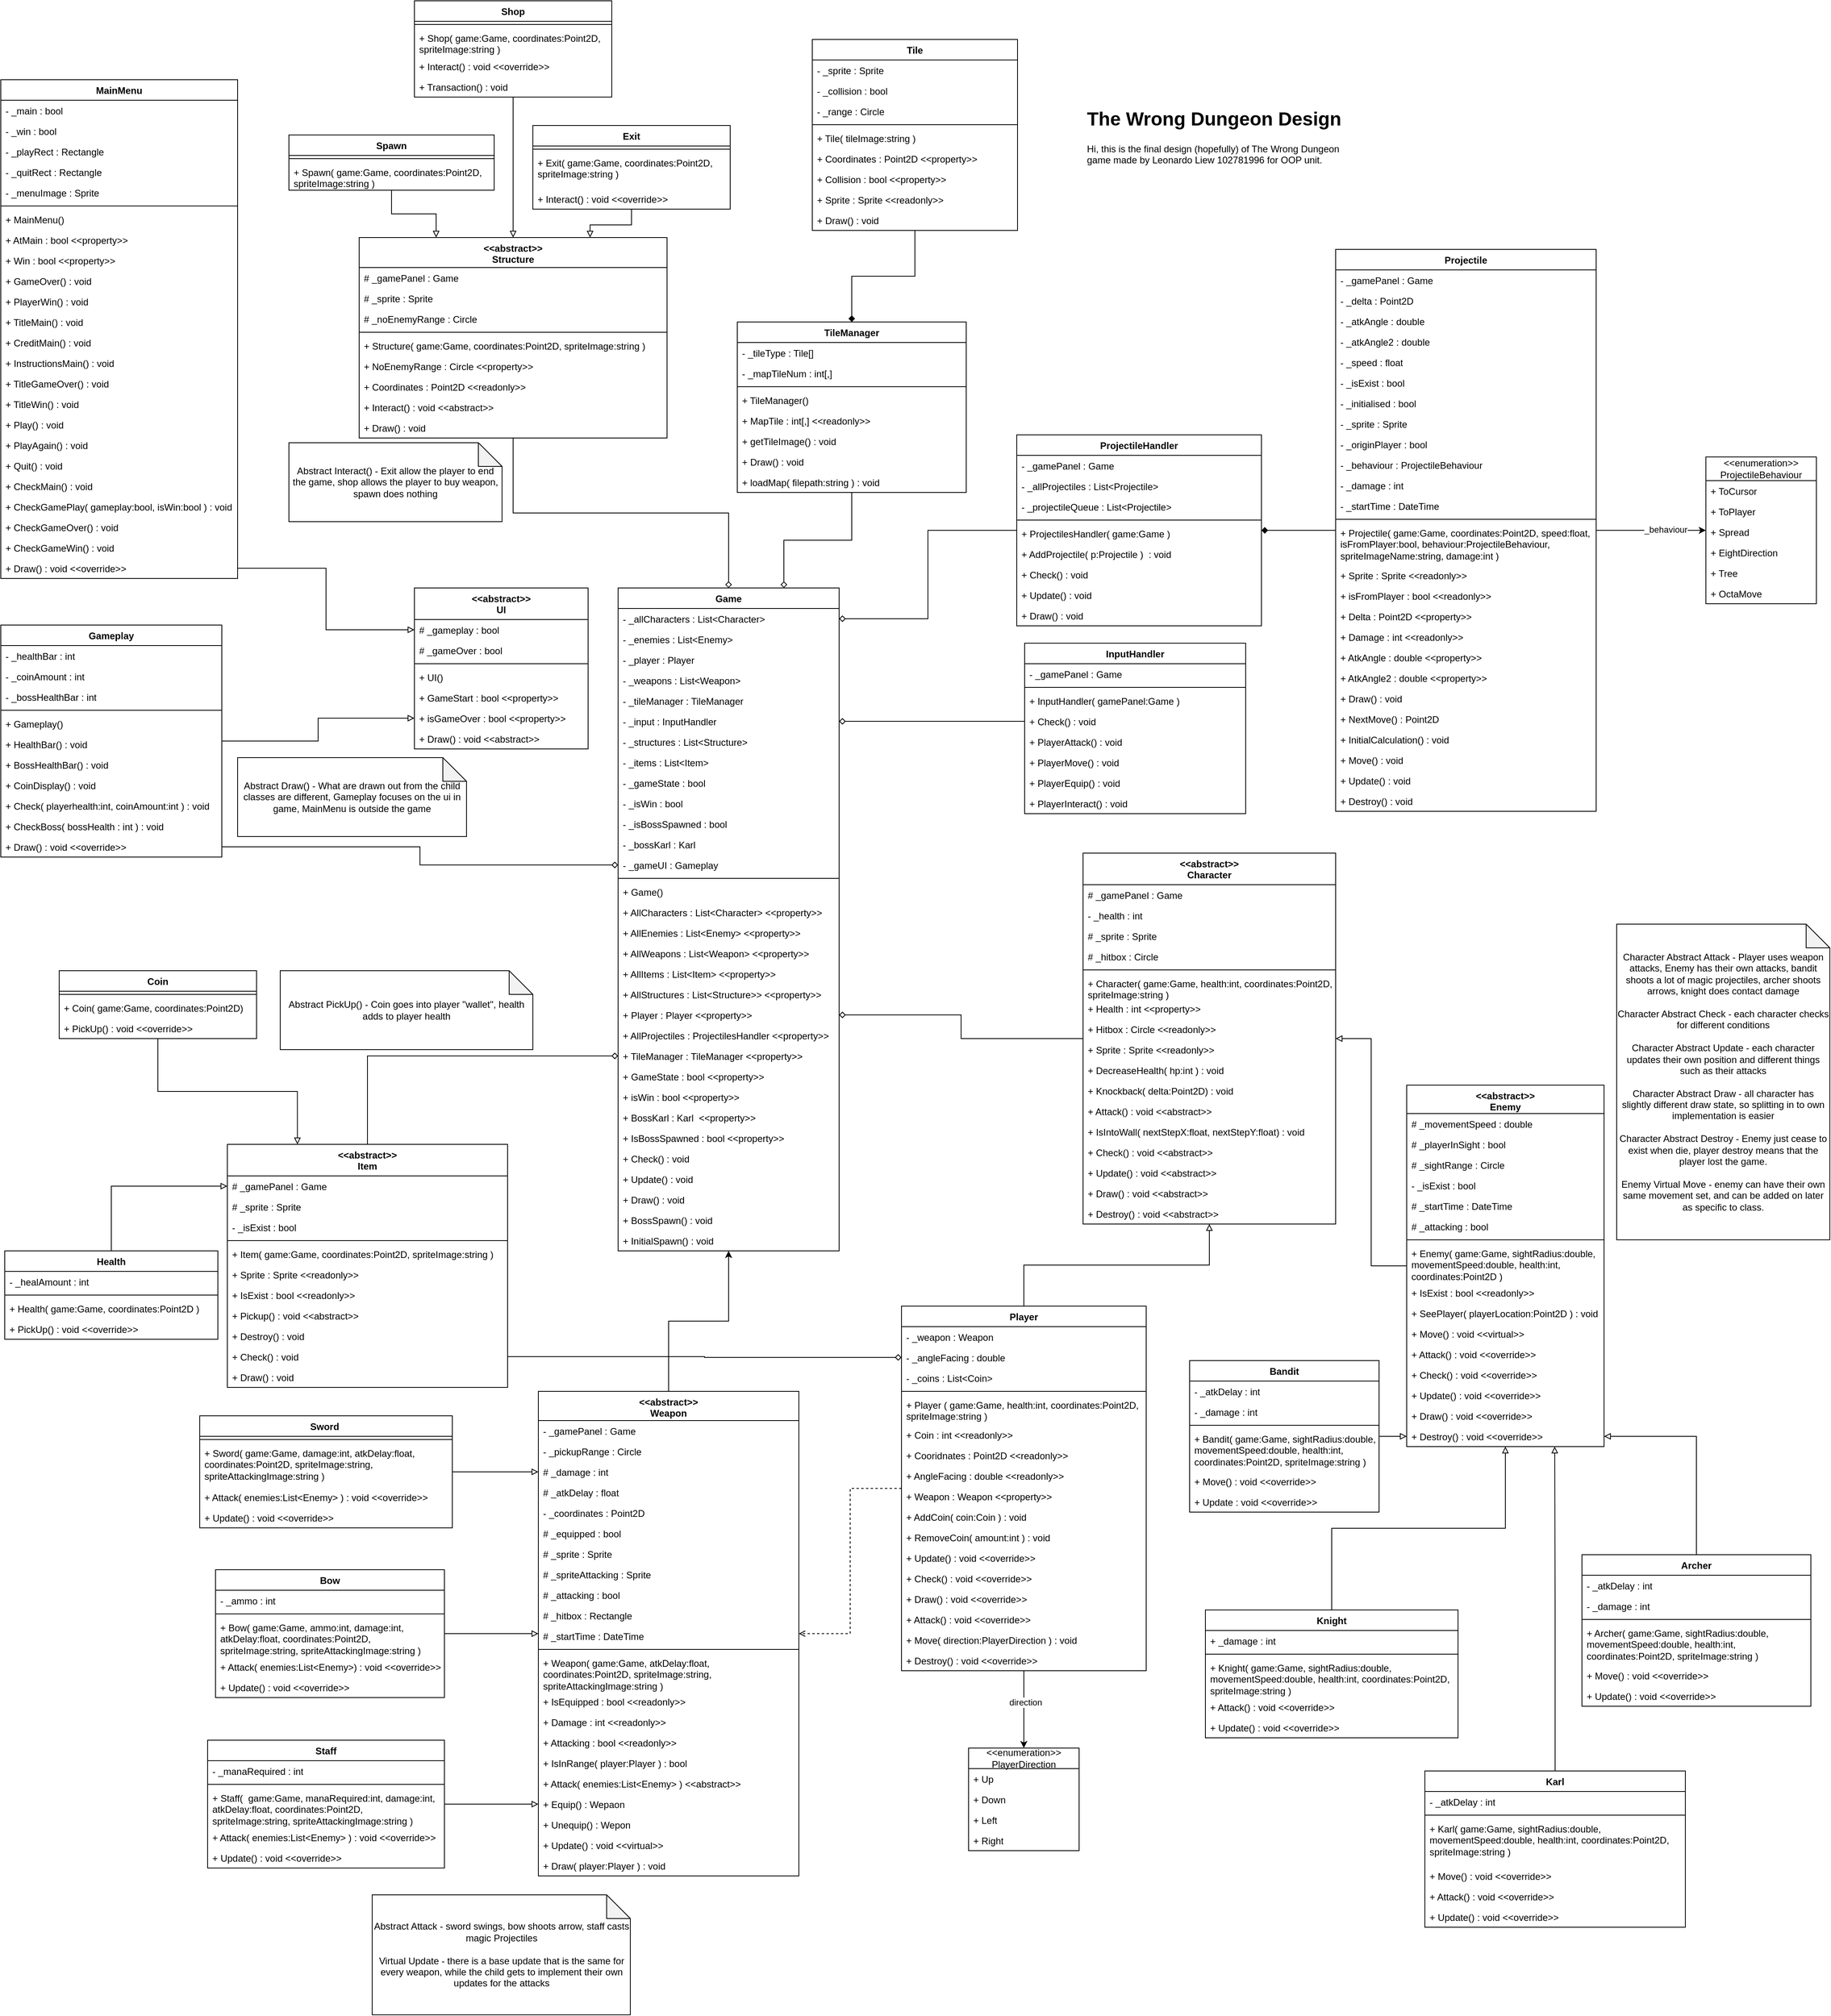 <mxfile version="21.3.7" type="device">
  <diagram name="Page-1" id="tAOQ4DcTWBYR0QnSKA4J">
    <mxGraphModel dx="4728" dy="2327" grid="0" gridSize="10" guides="1" tooltips="1" connect="1" arrows="1" fold="1" page="1" pageScale="1" pageWidth="1169" pageHeight="1654" math="0" shadow="0">
      <root>
        <mxCell id="0" />
        <mxCell id="1" parent="0" />
        <mxCell id="Mz0P4NMbsTtHCafoUBN--1" value="&amp;lt;&amp;lt;enumeration&amp;gt;&amp;gt;&lt;br&gt;ProjectileBehaviour" style="swimlane;fontStyle=0;childLayout=stackLayout;horizontal=1;startSize=30;fillColor=none;horizontalStack=0;resizeParent=1;resizeParentMax=0;resizeLast=0;collapsible=1;marginBottom=0;whiteSpace=wrap;html=1;" parent="1" vertex="1">
          <mxGeometry x="-1347" y="-432" width="140" height="186" as="geometry" />
        </mxCell>
        <mxCell id="Mz0P4NMbsTtHCafoUBN--2" value="+ ToCursor" style="text;strokeColor=none;fillColor=none;align=left;verticalAlign=top;spacingLeft=4;spacingRight=4;overflow=hidden;rotatable=0;points=[[0,0.5],[1,0.5]];portConstraint=eastwest;whiteSpace=wrap;html=1;" parent="Mz0P4NMbsTtHCafoUBN--1" vertex="1">
          <mxGeometry y="30" width="140" height="26" as="geometry" />
        </mxCell>
        <mxCell id="Mz0P4NMbsTtHCafoUBN--3" value="+ ToPlayer" style="text;strokeColor=none;fillColor=none;align=left;verticalAlign=top;spacingLeft=4;spacingRight=4;overflow=hidden;rotatable=0;points=[[0,0.5],[1,0.5]];portConstraint=eastwest;whiteSpace=wrap;html=1;" parent="Mz0P4NMbsTtHCafoUBN--1" vertex="1">
          <mxGeometry y="56" width="140" height="26" as="geometry" />
        </mxCell>
        <mxCell id="Mz0P4NMbsTtHCafoUBN--4" value="+ Spread" style="text;strokeColor=none;fillColor=none;align=left;verticalAlign=top;spacingLeft=4;spacingRight=4;overflow=hidden;rotatable=0;points=[[0,0.5],[1,0.5]];portConstraint=eastwest;whiteSpace=wrap;html=1;" parent="Mz0P4NMbsTtHCafoUBN--1" vertex="1">
          <mxGeometry y="82" width="140" height="26" as="geometry" />
        </mxCell>
        <mxCell id="Mz0P4NMbsTtHCafoUBN--5" value="+ EightDirection" style="text;strokeColor=none;fillColor=none;align=left;verticalAlign=top;spacingLeft=4;spacingRight=4;overflow=hidden;rotatable=0;points=[[0,0.5],[1,0.5]];portConstraint=eastwest;whiteSpace=wrap;html=1;" parent="Mz0P4NMbsTtHCafoUBN--1" vertex="1">
          <mxGeometry y="108" width="140" height="26" as="geometry" />
        </mxCell>
        <mxCell id="Mz0P4NMbsTtHCafoUBN--6" value="+ Tree" style="text;strokeColor=none;fillColor=none;align=left;verticalAlign=top;spacingLeft=4;spacingRight=4;overflow=hidden;rotatable=0;points=[[0,0.5],[1,0.5]];portConstraint=eastwest;whiteSpace=wrap;html=1;" parent="Mz0P4NMbsTtHCafoUBN--1" vertex="1">
          <mxGeometry y="134" width="140" height="26" as="geometry" />
        </mxCell>
        <mxCell id="Mz0P4NMbsTtHCafoUBN--7" value="+ OctaMove" style="text;strokeColor=none;fillColor=none;align=left;verticalAlign=top;spacingLeft=4;spacingRight=4;overflow=hidden;rotatable=0;points=[[0,0.5],[1,0.5]];portConstraint=eastwest;whiteSpace=wrap;html=1;" parent="Mz0P4NMbsTtHCafoUBN--1" vertex="1">
          <mxGeometry y="160" width="140" height="26" as="geometry" />
        </mxCell>
        <mxCell id="Mz0P4NMbsTtHCafoUBN--9" value="&amp;lt;&amp;lt;enumeration&amp;gt;&amp;gt;&lt;br&gt;PlayerDirection" style="swimlane;fontStyle=0;childLayout=stackLayout;horizontal=1;startSize=26;fillColor=none;horizontalStack=0;resizeParent=1;resizeParentMax=0;resizeLast=0;collapsible=1;marginBottom=0;whiteSpace=wrap;html=1;" parent="1" vertex="1">
          <mxGeometry x="-2281" y="1204" width="140" height="130" as="geometry" />
        </mxCell>
        <mxCell id="Mz0P4NMbsTtHCafoUBN--10" value="+ Up" style="text;strokeColor=none;fillColor=none;align=left;verticalAlign=top;spacingLeft=4;spacingRight=4;overflow=hidden;rotatable=0;points=[[0,0.5],[1,0.5]];portConstraint=eastwest;whiteSpace=wrap;html=1;" parent="Mz0P4NMbsTtHCafoUBN--9" vertex="1">
          <mxGeometry y="26" width="140" height="26" as="geometry" />
        </mxCell>
        <mxCell id="Mz0P4NMbsTtHCafoUBN--11" value="+ Down" style="text;strokeColor=none;fillColor=none;align=left;verticalAlign=top;spacingLeft=4;spacingRight=4;overflow=hidden;rotatable=0;points=[[0,0.5],[1,0.5]];portConstraint=eastwest;whiteSpace=wrap;html=1;" parent="Mz0P4NMbsTtHCafoUBN--9" vertex="1">
          <mxGeometry y="52" width="140" height="26" as="geometry" />
        </mxCell>
        <mxCell id="Mz0P4NMbsTtHCafoUBN--12" value="+ Left" style="text;strokeColor=none;fillColor=none;align=left;verticalAlign=top;spacingLeft=4;spacingRight=4;overflow=hidden;rotatable=0;points=[[0,0.5],[1,0.5]];portConstraint=eastwest;whiteSpace=wrap;html=1;" parent="Mz0P4NMbsTtHCafoUBN--9" vertex="1">
          <mxGeometry y="78" width="140" height="26" as="geometry" />
        </mxCell>
        <mxCell id="Mz0P4NMbsTtHCafoUBN--13" value="+ Right" style="text;strokeColor=none;fillColor=none;align=left;verticalAlign=top;spacingLeft=4;spacingRight=4;overflow=hidden;rotatable=0;points=[[0,0.5],[1,0.5]];portConstraint=eastwest;whiteSpace=wrap;html=1;" parent="Mz0P4NMbsTtHCafoUBN--9" vertex="1">
          <mxGeometry y="104" width="140" height="26" as="geometry" />
        </mxCell>
        <mxCell id="Mz0P4NMbsTtHCafoUBN--349" style="edgeStyle=orthogonalEdgeStyle;rounded=0;orthogonalLoop=1;jettySize=auto;html=1;endArrow=block;endFill=0;" parent="1" source="Mz0P4NMbsTtHCafoUBN--14" target="Mz0P4NMbsTtHCafoUBN--82" edge="1">
          <mxGeometry relative="1" as="geometry" />
        </mxCell>
        <mxCell id="Mz0P4NMbsTtHCafoUBN--14" value="Archer" style="swimlane;fontStyle=1;align=center;verticalAlign=top;childLayout=stackLayout;horizontal=1;startSize=26;horizontalStack=0;resizeParent=1;resizeParentMax=0;resizeLast=0;collapsible=1;marginBottom=0;whiteSpace=wrap;html=1;" parent="1" vertex="1">
          <mxGeometry x="-1504" y="959" width="290" height="192" as="geometry" />
        </mxCell>
        <mxCell id="Mz0P4NMbsTtHCafoUBN--15" value="- _atkDelay : int" style="text;strokeColor=none;fillColor=none;align=left;verticalAlign=top;spacingLeft=4;spacingRight=4;overflow=hidden;rotatable=0;points=[[0,0.5],[1,0.5]];portConstraint=eastwest;whiteSpace=wrap;html=1;" parent="Mz0P4NMbsTtHCafoUBN--14" vertex="1">
          <mxGeometry y="26" width="290" height="26" as="geometry" />
        </mxCell>
        <mxCell id="Mz0P4NMbsTtHCafoUBN--18" value="- _damage : int" style="text;strokeColor=none;fillColor=none;align=left;verticalAlign=top;spacingLeft=4;spacingRight=4;overflow=hidden;rotatable=0;points=[[0,0.5],[1,0.5]];portConstraint=eastwest;whiteSpace=wrap;html=1;" parent="Mz0P4NMbsTtHCafoUBN--14" vertex="1">
          <mxGeometry y="52" width="290" height="26" as="geometry" />
        </mxCell>
        <mxCell id="Mz0P4NMbsTtHCafoUBN--16" value="" style="line;strokeWidth=1;fillColor=none;align=left;verticalAlign=middle;spacingTop=-1;spacingLeft=3;spacingRight=3;rotatable=0;labelPosition=right;points=[];portConstraint=eastwest;strokeColor=inherit;" parent="Mz0P4NMbsTtHCafoUBN--14" vertex="1">
          <mxGeometry y="78" width="290" height="8" as="geometry" />
        </mxCell>
        <mxCell id="Mz0P4NMbsTtHCafoUBN--17" value="+ Archer( game:Game, sightRadius:double, movementSpeed:double, health:int, coordinates:Point2D, spriteImage:string )" style="text;strokeColor=none;fillColor=none;align=left;verticalAlign=top;spacingLeft=4;spacingRight=4;overflow=hidden;rotatable=0;points=[[0,0.5],[1,0.5]];portConstraint=eastwest;whiteSpace=wrap;html=1;" parent="Mz0P4NMbsTtHCafoUBN--14" vertex="1">
          <mxGeometry y="86" width="290" height="54" as="geometry" />
        </mxCell>
        <mxCell id="Mz0P4NMbsTtHCafoUBN--19" value="+ Move() : void &amp;lt;&amp;lt;override&amp;gt;&amp;gt;" style="text;strokeColor=none;fillColor=none;align=left;verticalAlign=top;spacingLeft=4;spacingRight=4;overflow=hidden;rotatable=0;points=[[0,0.5],[1,0.5]];portConstraint=eastwest;whiteSpace=wrap;html=1;" parent="Mz0P4NMbsTtHCafoUBN--14" vertex="1">
          <mxGeometry y="140" width="290" height="26" as="geometry" />
        </mxCell>
        <mxCell id="Mz0P4NMbsTtHCafoUBN--20" value="+ Update() : void &amp;lt;&amp;lt;override&amp;gt;&amp;gt;" style="text;strokeColor=none;fillColor=none;align=left;verticalAlign=top;spacingLeft=4;spacingRight=4;overflow=hidden;rotatable=0;points=[[0,0.5],[1,0.5]];portConstraint=eastwest;whiteSpace=wrap;html=1;" parent="Mz0P4NMbsTtHCafoUBN--14" vertex="1">
          <mxGeometry y="166" width="290" height="26" as="geometry" />
        </mxCell>
        <mxCell id="Mz0P4NMbsTtHCafoUBN--350" style="edgeStyle=orthogonalEdgeStyle;rounded=0;orthogonalLoop=1;jettySize=auto;html=1;entryX=0;entryY=0.5;entryDx=0;entryDy=0;endArrow=block;endFill=0;" parent="1" source="Mz0P4NMbsTtHCafoUBN--26" target="Mz0P4NMbsTtHCafoUBN--82" edge="1">
          <mxGeometry relative="1" as="geometry" />
        </mxCell>
        <mxCell id="Mz0P4NMbsTtHCafoUBN--26" value="Bandit" style="swimlane;fontStyle=1;align=center;verticalAlign=top;childLayout=stackLayout;horizontal=1;startSize=26;horizontalStack=0;resizeParent=1;resizeParentMax=0;resizeLast=0;collapsible=1;marginBottom=0;whiteSpace=wrap;html=1;" parent="1" vertex="1">
          <mxGeometry x="-2001" y="713" width="240" height="192" as="geometry" />
        </mxCell>
        <mxCell id="Mz0P4NMbsTtHCafoUBN--27" value="- _atkDelay : int" style="text;strokeColor=none;fillColor=none;align=left;verticalAlign=top;spacingLeft=4;spacingRight=4;overflow=hidden;rotatable=0;points=[[0,0.5],[1,0.5]];portConstraint=eastwest;whiteSpace=wrap;html=1;" parent="Mz0P4NMbsTtHCafoUBN--26" vertex="1">
          <mxGeometry y="26" width="240" height="26" as="geometry" />
        </mxCell>
        <mxCell id="Mz0P4NMbsTtHCafoUBN--30" value="- _damage : int" style="text;strokeColor=none;fillColor=none;align=left;verticalAlign=top;spacingLeft=4;spacingRight=4;overflow=hidden;rotatable=0;points=[[0,0.5],[1,0.5]];portConstraint=eastwest;whiteSpace=wrap;html=1;" parent="Mz0P4NMbsTtHCafoUBN--26" vertex="1">
          <mxGeometry y="52" width="240" height="26" as="geometry" />
        </mxCell>
        <mxCell id="Mz0P4NMbsTtHCafoUBN--28" value="" style="line;strokeWidth=1;fillColor=none;align=left;verticalAlign=middle;spacingTop=-1;spacingLeft=3;spacingRight=3;rotatable=0;labelPosition=right;points=[];portConstraint=eastwest;strokeColor=inherit;" parent="Mz0P4NMbsTtHCafoUBN--26" vertex="1">
          <mxGeometry y="78" width="240" height="8" as="geometry" />
        </mxCell>
        <mxCell id="Mz0P4NMbsTtHCafoUBN--29" value="+ Bandit( game:Game, sightRadius:double, movementSpeed:double, health:int, coordinates:Point2D, spriteImage:string )" style="text;strokeColor=none;fillColor=none;align=left;verticalAlign=top;spacingLeft=4;spacingRight=4;overflow=hidden;rotatable=0;points=[[0,0.5],[1,0.5]];portConstraint=eastwest;whiteSpace=wrap;html=1;" parent="Mz0P4NMbsTtHCafoUBN--26" vertex="1">
          <mxGeometry y="86" width="240" height="54" as="geometry" />
        </mxCell>
        <mxCell id="Mz0P4NMbsTtHCafoUBN--31" value="+ Move() : void &amp;lt;&amp;lt;override&amp;gt;&amp;gt;" style="text;strokeColor=none;fillColor=none;align=left;verticalAlign=top;spacingLeft=4;spacingRight=4;overflow=hidden;rotatable=0;points=[[0,0.5],[1,0.5]];portConstraint=eastwest;whiteSpace=wrap;html=1;" parent="Mz0P4NMbsTtHCafoUBN--26" vertex="1">
          <mxGeometry y="140" width="240" height="26" as="geometry" />
        </mxCell>
        <mxCell id="Mz0P4NMbsTtHCafoUBN--32" value="+ Update : void &amp;lt;&amp;lt;override&amp;gt;&amp;gt;" style="text;strokeColor=none;fillColor=none;align=left;verticalAlign=top;spacingLeft=4;spacingRight=4;overflow=hidden;rotatable=0;points=[[0,0.5],[1,0.5]];portConstraint=eastwest;whiteSpace=wrap;html=1;" parent="Mz0P4NMbsTtHCafoUBN--26" vertex="1">
          <mxGeometry y="166" width="240" height="26" as="geometry" />
        </mxCell>
        <mxCell id="Mz0P4NMbsTtHCafoUBN--358" style="edgeStyle=orthogonalEdgeStyle;rounded=0;orthogonalLoop=1;jettySize=auto;html=1;endArrow=block;endFill=0;" parent="1" source="Mz0P4NMbsTtHCafoUBN--33" target="Mz0P4NMbsTtHCafoUBN--320" edge="1">
          <mxGeometry relative="1" as="geometry" />
        </mxCell>
        <mxCell id="Mz0P4NMbsTtHCafoUBN--33" value="Bow" style="swimlane;fontStyle=1;align=center;verticalAlign=top;childLayout=stackLayout;horizontal=1;startSize=26;horizontalStack=0;resizeParent=1;resizeParentMax=0;resizeLast=0;collapsible=1;marginBottom=0;whiteSpace=wrap;html=1;" parent="1" vertex="1">
          <mxGeometry x="-3235" y="978" width="290" height="162" as="geometry" />
        </mxCell>
        <mxCell id="Mz0P4NMbsTtHCafoUBN--34" value="- _ammo : int" style="text;strokeColor=none;fillColor=none;align=left;verticalAlign=top;spacingLeft=4;spacingRight=4;overflow=hidden;rotatable=0;points=[[0,0.5],[1,0.5]];portConstraint=eastwest;whiteSpace=wrap;html=1;" parent="Mz0P4NMbsTtHCafoUBN--33" vertex="1">
          <mxGeometry y="26" width="290" height="26" as="geometry" />
        </mxCell>
        <mxCell id="Mz0P4NMbsTtHCafoUBN--35" value="" style="line;strokeWidth=1;fillColor=none;align=left;verticalAlign=middle;spacingTop=-1;spacingLeft=3;spacingRight=3;rotatable=0;labelPosition=right;points=[];portConstraint=eastwest;strokeColor=inherit;" parent="Mz0P4NMbsTtHCafoUBN--33" vertex="1">
          <mxGeometry y="52" width="290" height="8" as="geometry" />
        </mxCell>
        <mxCell id="Mz0P4NMbsTtHCafoUBN--36" value="+ Bow( game:Game, ammo:int, damage:int, atkDelay:float, coordinates:Point2D, spriteImage:string, spriteAttackingImage:string )" style="text;strokeColor=none;fillColor=none;align=left;verticalAlign=top;spacingLeft=4;spacingRight=4;overflow=hidden;rotatable=0;points=[[0,0.5],[1,0.5]];portConstraint=eastwest;whiteSpace=wrap;html=1;" parent="Mz0P4NMbsTtHCafoUBN--33" vertex="1">
          <mxGeometry y="60" width="290" height="50" as="geometry" />
        </mxCell>
        <mxCell id="Mz0P4NMbsTtHCafoUBN--37" value="+ Attack( enemies:List&amp;lt;Enemy&amp;gt;) : void &amp;lt;&amp;lt;override&amp;gt;&amp;gt;" style="text;strokeColor=none;fillColor=none;align=left;verticalAlign=top;spacingLeft=4;spacingRight=4;overflow=hidden;rotatable=0;points=[[0,0.5],[1,0.5]];portConstraint=eastwest;whiteSpace=wrap;html=1;" parent="Mz0P4NMbsTtHCafoUBN--33" vertex="1">
          <mxGeometry y="110" width="290" height="26" as="geometry" />
        </mxCell>
        <mxCell id="Mz0P4NMbsTtHCafoUBN--38" value="+ Update() : void &amp;lt;&amp;lt;override&amp;gt;&amp;gt;" style="text;strokeColor=none;fillColor=none;align=left;verticalAlign=top;spacingLeft=4;spacingRight=4;overflow=hidden;rotatable=0;points=[[0,0.5],[1,0.5]];portConstraint=eastwest;whiteSpace=wrap;html=1;" parent="Mz0P4NMbsTtHCafoUBN--33" vertex="1">
          <mxGeometry y="136" width="290" height="26" as="geometry" />
        </mxCell>
        <mxCell id="Mz0P4NMbsTtHCafoUBN--370" style="edgeStyle=orthogonalEdgeStyle;rounded=0;orthogonalLoop=1;jettySize=auto;html=1;entryX=1;entryY=0.5;entryDx=0;entryDy=0;endArrow=diamond;endFill=0;" parent="1" source="Mz0P4NMbsTtHCafoUBN--39" target="Mz0P4NMbsTtHCafoUBN--109" edge="1">
          <mxGeometry relative="1" as="geometry" />
        </mxCell>
        <mxCell id="Mz0P4NMbsTtHCafoUBN--39" value="&amp;lt;&amp;lt;abstract&amp;gt;&amp;gt;&lt;br&gt;Character" style="swimlane;fontStyle=1;align=center;verticalAlign=top;childLayout=stackLayout;horizontal=1;startSize=40;horizontalStack=0;resizeParent=1;resizeParentMax=0;resizeLast=0;collapsible=1;marginBottom=0;whiteSpace=wrap;html=1;" parent="1" vertex="1">
          <mxGeometry x="-2136" y="70" width="320" height="470" as="geometry" />
        </mxCell>
        <mxCell id="Mz0P4NMbsTtHCafoUBN--40" value="# _gamePanel : Game" style="text;strokeColor=none;fillColor=none;align=left;verticalAlign=top;spacingLeft=4;spacingRight=4;overflow=hidden;rotatable=0;points=[[0,0.5],[1,0.5]];portConstraint=eastwest;whiteSpace=wrap;html=1;" parent="Mz0P4NMbsTtHCafoUBN--39" vertex="1">
          <mxGeometry y="40" width="320" height="26" as="geometry" />
        </mxCell>
        <mxCell id="Mz0P4NMbsTtHCafoUBN--43" value="- _health : int" style="text;strokeColor=none;fillColor=none;align=left;verticalAlign=top;spacingLeft=4;spacingRight=4;overflow=hidden;rotatable=0;points=[[0,0.5],[1,0.5]];portConstraint=eastwest;whiteSpace=wrap;html=1;" parent="Mz0P4NMbsTtHCafoUBN--39" vertex="1">
          <mxGeometry y="66" width="320" height="26" as="geometry" />
        </mxCell>
        <mxCell id="Mz0P4NMbsTtHCafoUBN--44" value="# _sprite : Sprite" style="text;strokeColor=none;fillColor=none;align=left;verticalAlign=top;spacingLeft=4;spacingRight=4;overflow=hidden;rotatable=0;points=[[0,0.5],[1,0.5]];portConstraint=eastwest;whiteSpace=wrap;html=1;" parent="Mz0P4NMbsTtHCafoUBN--39" vertex="1">
          <mxGeometry y="92" width="320" height="26" as="geometry" />
        </mxCell>
        <mxCell id="Mz0P4NMbsTtHCafoUBN--45" value="# _hitbox : Circle" style="text;strokeColor=none;fillColor=none;align=left;verticalAlign=top;spacingLeft=4;spacingRight=4;overflow=hidden;rotatable=0;points=[[0,0.5],[1,0.5]];portConstraint=eastwest;whiteSpace=wrap;html=1;" parent="Mz0P4NMbsTtHCafoUBN--39" vertex="1">
          <mxGeometry y="118" width="320" height="26" as="geometry" />
        </mxCell>
        <mxCell id="Mz0P4NMbsTtHCafoUBN--41" value="" style="line;strokeWidth=1;fillColor=none;align=left;verticalAlign=middle;spacingTop=-1;spacingLeft=3;spacingRight=3;rotatable=0;labelPosition=right;points=[];portConstraint=eastwest;strokeColor=inherit;" parent="Mz0P4NMbsTtHCafoUBN--39" vertex="1">
          <mxGeometry y="144" width="320" height="8" as="geometry" />
        </mxCell>
        <mxCell id="Mz0P4NMbsTtHCafoUBN--42" value="+ Character( game:Game, health:int, coordinates:Point2D, spriteImage:string )" style="text;strokeColor=none;fillColor=none;align=left;verticalAlign=top;spacingLeft=4;spacingRight=4;overflow=hidden;rotatable=0;points=[[0,0.5],[1,0.5]];portConstraint=eastwest;whiteSpace=wrap;html=1;" parent="Mz0P4NMbsTtHCafoUBN--39" vertex="1">
          <mxGeometry y="152" width="320" height="32" as="geometry" />
        </mxCell>
        <mxCell id="Mz0P4NMbsTtHCafoUBN--46" value="+ Health : int &amp;lt;&amp;lt;property&amp;gt;&amp;gt;" style="text;strokeColor=none;fillColor=none;align=left;verticalAlign=top;spacingLeft=4;spacingRight=4;overflow=hidden;rotatable=0;points=[[0,0.5],[1,0.5]];portConstraint=eastwest;whiteSpace=wrap;html=1;" parent="Mz0P4NMbsTtHCafoUBN--39" vertex="1">
          <mxGeometry y="184" width="320" height="26" as="geometry" />
        </mxCell>
        <mxCell id="Mz0P4NMbsTtHCafoUBN--47" value="+ Hitbox : Circle &amp;lt;&amp;lt;readonly&amp;gt;&amp;gt;" style="text;strokeColor=none;fillColor=none;align=left;verticalAlign=top;spacingLeft=4;spacingRight=4;overflow=hidden;rotatable=0;points=[[0,0.5],[1,0.5]];portConstraint=eastwest;whiteSpace=wrap;html=1;" parent="Mz0P4NMbsTtHCafoUBN--39" vertex="1">
          <mxGeometry y="210" width="320" height="26" as="geometry" />
        </mxCell>
        <mxCell id="Mz0P4NMbsTtHCafoUBN--48" value="+ Sprite : Sprite &amp;lt;&amp;lt;readonly&amp;gt;&amp;gt;" style="text;strokeColor=none;fillColor=none;align=left;verticalAlign=top;spacingLeft=4;spacingRight=4;overflow=hidden;rotatable=0;points=[[0,0.5],[1,0.5]];portConstraint=eastwest;whiteSpace=wrap;html=1;" parent="Mz0P4NMbsTtHCafoUBN--39" vertex="1">
          <mxGeometry y="236" width="320" height="26" as="geometry" />
        </mxCell>
        <mxCell id="Mz0P4NMbsTtHCafoUBN--49" value="+ DecreaseHealth( hp:int ) : void&amp;nbsp;" style="text;strokeColor=none;fillColor=none;align=left;verticalAlign=top;spacingLeft=4;spacingRight=4;overflow=hidden;rotatable=0;points=[[0,0.5],[1,0.5]];portConstraint=eastwest;whiteSpace=wrap;html=1;" parent="Mz0P4NMbsTtHCafoUBN--39" vertex="1">
          <mxGeometry y="262" width="320" height="26" as="geometry" />
        </mxCell>
        <mxCell id="Mz0P4NMbsTtHCafoUBN--50" value="+ Knockback( delta:Point2D) : void" style="text;strokeColor=none;fillColor=none;align=left;verticalAlign=top;spacingLeft=4;spacingRight=4;overflow=hidden;rotatable=0;points=[[0,0.5],[1,0.5]];portConstraint=eastwest;whiteSpace=wrap;html=1;" parent="Mz0P4NMbsTtHCafoUBN--39" vertex="1">
          <mxGeometry y="288" width="320" height="26" as="geometry" />
        </mxCell>
        <mxCell id="Mz0P4NMbsTtHCafoUBN--51" value="+ Attack() : void &amp;lt;&amp;lt;abstract&amp;gt;&amp;gt;" style="text;strokeColor=none;fillColor=none;align=left;verticalAlign=top;spacingLeft=4;spacingRight=4;overflow=hidden;rotatable=0;points=[[0,0.5],[1,0.5]];portConstraint=eastwest;whiteSpace=wrap;html=1;" parent="Mz0P4NMbsTtHCafoUBN--39" vertex="1">
          <mxGeometry y="314" width="320" height="26" as="geometry" />
        </mxCell>
        <mxCell id="Mz0P4NMbsTtHCafoUBN--52" value="+ IsIntoWall( nextStepX:float, nextStepY:float) : void" style="text;strokeColor=none;fillColor=none;align=left;verticalAlign=top;spacingLeft=4;spacingRight=4;overflow=hidden;rotatable=0;points=[[0,0.5],[1,0.5]];portConstraint=eastwest;whiteSpace=wrap;html=1;" parent="Mz0P4NMbsTtHCafoUBN--39" vertex="1">
          <mxGeometry y="340" width="320" height="26" as="geometry" />
        </mxCell>
        <mxCell id="Mz0P4NMbsTtHCafoUBN--53" value="+ Check() : void &amp;lt;&amp;lt;abstract&amp;gt;&amp;gt;" style="text;strokeColor=none;fillColor=none;align=left;verticalAlign=top;spacingLeft=4;spacingRight=4;overflow=hidden;rotatable=0;points=[[0,0.5],[1,0.5]];portConstraint=eastwest;whiteSpace=wrap;html=1;" parent="Mz0P4NMbsTtHCafoUBN--39" vertex="1">
          <mxGeometry y="366" width="320" height="26" as="geometry" />
        </mxCell>
        <mxCell id="Mz0P4NMbsTtHCafoUBN--54" value="+ Update() : void &amp;lt;&amp;lt;abstract&amp;gt;&amp;gt;" style="text;strokeColor=none;fillColor=none;align=left;verticalAlign=top;spacingLeft=4;spacingRight=4;overflow=hidden;rotatable=0;points=[[0,0.5],[1,0.5]];portConstraint=eastwest;whiteSpace=wrap;html=1;" parent="Mz0P4NMbsTtHCafoUBN--39" vertex="1">
          <mxGeometry y="392" width="320" height="26" as="geometry" />
        </mxCell>
        <mxCell id="Mz0P4NMbsTtHCafoUBN--55" value="+ Draw() : void &amp;lt;&amp;lt;abstract&amp;gt;&amp;gt;" style="text;strokeColor=none;fillColor=none;align=left;verticalAlign=top;spacingLeft=4;spacingRight=4;overflow=hidden;rotatable=0;points=[[0,0.5],[1,0.5]];portConstraint=eastwest;whiteSpace=wrap;html=1;" parent="Mz0P4NMbsTtHCafoUBN--39" vertex="1">
          <mxGeometry y="418" width="320" height="26" as="geometry" />
        </mxCell>
        <mxCell id="Mz0P4NMbsTtHCafoUBN--56" value="+ Destroy() : void &amp;lt;&amp;lt;abstract&amp;gt;&amp;gt;" style="text;strokeColor=none;fillColor=none;align=left;verticalAlign=top;spacingLeft=4;spacingRight=4;overflow=hidden;rotatable=0;points=[[0,0.5],[1,0.5]];portConstraint=eastwest;whiteSpace=wrap;html=1;" parent="Mz0P4NMbsTtHCafoUBN--39" vertex="1">
          <mxGeometry y="444" width="320" height="26" as="geometry" />
        </mxCell>
        <mxCell id="Mz0P4NMbsTtHCafoUBN--342" style="edgeStyle=orthogonalEdgeStyle;rounded=0;orthogonalLoop=1;jettySize=auto;html=1;endArrow=block;endFill=0;entryX=0.25;entryY=0;entryDx=0;entryDy=0;" parent="1" source="Mz0P4NMbsTtHCafoUBN--61" target="Mz0P4NMbsTtHCafoUBN--153" edge="1">
          <mxGeometry relative="1" as="geometry" />
        </mxCell>
        <mxCell id="Mz0P4NMbsTtHCafoUBN--61" value="Coin" style="swimlane;fontStyle=1;align=center;verticalAlign=top;childLayout=stackLayout;horizontal=1;startSize=26;horizontalStack=0;resizeParent=1;resizeParentMax=0;resizeLast=0;collapsible=1;marginBottom=0;whiteSpace=wrap;html=1;" parent="1" vertex="1">
          <mxGeometry x="-3433" y="219" width="250" height="86" as="geometry" />
        </mxCell>
        <mxCell id="Mz0P4NMbsTtHCafoUBN--63" value="" style="line;strokeWidth=1;fillColor=none;align=left;verticalAlign=middle;spacingTop=-1;spacingLeft=3;spacingRight=3;rotatable=0;labelPosition=right;points=[];portConstraint=eastwest;strokeColor=inherit;" parent="Mz0P4NMbsTtHCafoUBN--61" vertex="1">
          <mxGeometry y="26" width="250" height="8" as="geometry" />
        </mxCell>
        <mxCell id="Mz0P4NMbsTtHCafoUBN--64" value="+ Coin( game:Game, coordinates:Point2D)&amp;nbsp; &amp;nbsp;" style="text;strokeColor=none;fillColor=none;align=left;verticalAlign=top;spacingLeft=4;spacingRight=4;overflow=hidden;rotatable=0;points=[[0,0.5],[1,0.5]];portConstraint=eastwest;whiteSpace=wrap;html=1;" parent="Mz0P4NMbsTtHCafoUBN--61" vertex="1">
          <mxGeometry y="34" width="250" height="26" as="geometry" />
        </mxCell>
        <mxCell id="Mz0P4NMbsTtHCafoUBN--65" value="+ PickUp() : void &amp;lt;&amp;lt;override&amp;gt;&amp;gt;" style="text;strokeColor=none;fillColor=none;align=left;verticalAlign=top;spacingLeft=4;spacingRight=4;overflow=hidden;rotatable=0;points=[[0,0.5],[1,0.5]];portConstraint=eastwest;whiteSpace=wrap;html=1;" parent="Mz0P4NMbsTtHCafoUBN--61" vertex="1">
          <mxGeometry y="60" width="250" height="26" as="geometry" />
        </mxCell>
        <mxCell id="Mz0P4NMbsTtHCafoUBN--347" style="edgeStyle=orthogonalEdgeStyle;rounded=0;orthogonalLoop=1;jettySize=auto;html=1;endArrow=block;endFill=0;" parent="1" source="Mz0P4NMbsTtHCafoUBN--66" target="Mz0P4NMbsTtHCafoUBN--39" edge="1">
          <mxGeometry relative="1" as="geometry" />
        </mxCell>
        <mxCell id="Mz0P4NMbsTtHCafoUBN--66" value="&amp;lt;&amp;lt;abstract&amp;gt;&amp;gt;&lt;br&gt;Enemy" style="swimlane;fontStyle=1;align=center;verticalAlign=top;childLayout=stackLayout;horizontal=1;startSize=36;horizontalStack=0;resizeParent=1;resizeParentMax=0;resizeLast=0;collapsible=1;marginBottom=0;whiteSpace=wrap;html=1;" parent="1" vertex="1">
          <mxGeometry x="-1726" y="364" width="250" height="458" as="geometry">
            <mxRectangle y="-396" width="110" height="41" as="alternateBounds" />
          </mxGeometry>
        </mxCell>
        <mxCell id="Mz0P4NMbsTtHCafoUBN--67" value="# _movementSpeed : double" style="text;strokeColor=none;fillColor=none;align=left;verticalAlign=top;spacingLeft=4;spacingRight=4;overflow=hidden;rotatable=0;points=[[0,0.5],[1,0.5]];portConstraint=eastwest;whiteSpace=wrap;html=1;" parent="Mz0P4NMbsTtHCafoUBN--66" vertex="1">
          <mxGeometry y="36" width="250" height="26" as="geometry" />
        </mxCell>
        <mxCell id="Mz0P4NMbsTtHCafoUBN--70" value="# _playerInSight : bool" style="text;strokeColor=none;fillColor=none;align=left;verticalAlign=top;spacingLeft=4;spacingRight=4;overflow=hidden;rotatable=0;points=[[0,0.5],[1,0.5]];portConstraint=eastwest;whiteSpace=wrap;html=1;" parent="Mz0P4NMbsTtHCafoUBN--66" vertex="1">
          <mxGeometry y="62" width="250" height="26" as="geometry" />
        </mxCell>
        <mxCell id="Mz0P4NMbsTtHCafoUBN--71" value="# _sightRange : Circle" style="text;strokeColor=none;fillColor=none;align=left;verticalAlign=top;spacingLeft=4;spacingRight=4;overflow=hidden;rotatable=0;points=[[0,0.5],[1,0.5]];portConstraint=eastwest;whiteSpace=wrap;html=1;" parent="Mz0P4NMbsTtHCafoUBN--66" vertex="1">
          <mxGeometry y="88" width="250" height="26" as="geometry" />
        </mxCell>
        <mxCell id="Mz0P4NMbsTtHCafoUBN--72" value="- _isExist : bool" style="text;strokeColor=none;fillColor=none;align=left;verticalAlign=top;spacingLeft=4;spacingRight=4;overflow=hidden;rotatable=0;points=[[0,0.5],[1,0.5]];portConstraint=eastwest;whiteSpace=wrap;html=1;" parent="Mz0P4NMbsTtHCafoUBN--66" vertex="1">
          <mxGeometry y="114" width="250" height="26" as="geometry" />
        </mxCell>
        <mxCell id="Mz0P4NMbsTtHCafoUBN--73" value="# _startTime : DateTime" style="text;strokeColor=none;fillColor=none;align=left;verticalAlign=top;spacingLeft=4;spacingRight=4;overflow=hidden;rotatable=0;points=[[0,0.5],[1,0.5]];portConstraint=eastwest;whiteSpace=wrap;html=1;" parent="Mz0P4NMbsTtHCafoUBN--66" vertex="1">
          <mxGeometry y="140" width="250" height="26" as="geometry" />
        </mxCell>
        <mxCell id="Mz0P4NMbsTtHCafoUBN--74" value="# _attacking : bool" style="text;strokeColor=none;fillColor=none;align=left;verticalAlign=top;spacingLeft=4;spacingRight=4;overflow=hidden;rotatable=0;points=[[0,0.5],[1,0.5]];portConstraint=eastwest;whiteSpace=wrap;html=1;" parent="Mz0P4NMbsTtHCafoUBN--66" vertex="1">
          <mxGeometry y="166" width="250" height="26" as="geometry" />
        </mxCell>
        <mxCell id="Mz0P4NMbsTtHCafoUBN--68" value="" style="line;strokeWidth=1;fillColor=none;align=left;verticalAlign=middle;spacingTop=-1;spacingLeft=3;spacingRight=3;rotatable=0;labelPosition=right;points=[];portConstraint=eastwest;strokeColor=inherit;" parent="Mz0P4NMbsTtHCafoUBN--66" vertex="1">
          <mxGeometry y="192" width="250" height="8" as="geometry" />
        </mxCell>
        <mxCell id="Mz0P4NMbsTtHCafoUBN--69" value="+ Enemy( game:Game, sightRadius:double, movementSpeed:double, health:int, coordinates:Point2D )" style="text;strokeColor=none;fillColor=none;align=left;verticalAlign=top;spacingLeft=4;spacingRight=4;overflow=hidden;rotatable=0;points=[[0,0.5],[1,0.5]];portConstraint=eastwest;whiteSpace=wrap;html=1;" parent="Mz0P4NMbsTtHCafoUBN--66" vertex="1">
          <mxGeometry y="200" width="250" height="50" as="geometry" />
        </mxCell>
        <mxCell id="Mz0P4NMbsTtHCafoUBN--75" value="+ IsExist : bool &amp;lt;&amp;lt;readonly&amp;gt;&amp;gt;" style="text;strokeColor=none;fillColor=none;align=left;verticalAlign=top;spacingLeft=4;spacingRight=4;overflow=hidden;rotatable=0;points=[[0,0.5],[1,0.5]];portConstraint=eastwest;whiteSpace=wrap;html=1;" parent="Mz0P4NMbsTtHCafoUBN--66" vertex="1">
          <mxGeometry y="250" width="250" height="26" as="geometry" />
        </mxCell>
        <mxCell id="Mz0P4NMbsTtHCafoUBN--76" value="+ SeePlayer( playerLocation:Point2D ) : void" style="text;strokeColor=none;fillColor=none;align=left;verticalAlign=top;spacingLeft=4;spacingRight=4;overflow=hidden;rotatable=0;points=[[0,0.5],[1,0.5]];portConstraint=eastwest;whiteSpace=wrap;html=1;" parent="Mz0P4NMbsTtHCafoUBN--66" vertex="1">
          <mxGeometry y="276" width="250" height="26" as="geometry" />
        </mxCell>
        <mxCell id="Mz0P4NMbsTtHCafoUBN--77" value="+ Move() : void &amp;lt;&amp;lt;virtual&amp;gt;&amp;gt;" style="text;strokeColor=none;fillColor=none;align=left;verticalAlign=top;spacingLeft=4;spacingRight=4;overflow=hidden;rotatable=0;points=[[0,0.5],[1,0.5]];portConstraint=eastwest;whiteSpace=wrap;html=1;" parent="Mz0P4NMbsTtHCafoUBN--66" vertex="1">
          <mxGeometry y="302" width="250" height="26" as="geometry" />
        </mxCell>
        <mxCell id="Mz0P4NMbsTtHCafoUBN--78" value="+ Attack() : void &amp;lt;&amp;lt;override&amp;gt;&amp;gt;" style="text;strokeColor=none;fillColor=none;align=left;verticalAlign=top;spacingLeft=4;spacingRight=4;overflow=hidden;rotatable=0;points=[[0,0.5],[1,0.5]];portConstraint=eastwest;whiteSpace=wrap;html=1;" parent="Mz0P4NMbsTtHCafoUBN--66" vertex="1">
          <mxGeometry y="328" width="250" height="26" as="geometry" />
        </mxCell>
        <mxCell id="Mz0P4NMbsTtHCafoUBN--79" value="+ Check() : void &amp;lt;&amp;lt;override&amp;gt;&amp;gt;" style="text;strokeColor=none;fillColor=none;align=left;verticalAlign=top;spacingLeft=4;spacingRight=4;overflow=hidden;rotatable=0;points=[[0,0.5],[1,0.5]];portConstraint=eastwest;whiteSpace=wrap;html=1;" parent="Mz0P4NMbsTtHCafoUBN--66" vertex="1">
          <mxGeometry y="354" width="250" height="26" as="geometry" />
        </mxCell>
        <mxCell id="Mz0P4NMbsTtHCafoUBN--80" value="+ Update() : void &amp;lt;&amp;lt;override&amp;gt;&amp;gt;" style="text;strokeColor=none;fillColor=none;align=left;verticalAlign=top;spacingLeft=4;spacingRight=4;overflow=hidden;rotatable=0;points=[[0,0.5],[1,0.5]];portConstraint=eastwest;whiteSpace=wrap;html=1;" parent="Mz0P4NMbsTtHCafoUBN--66" vertex="1">
          <mxGeometry y="380" width="250" height="26" as="geometry" />
        </mxCell>
        <mxCell id="Mz0P4NMbsTtHCafoUBN--81" value="+ Draw() : void &amp;lt;&amp;lt;override&amp;gt;&amp;gt;" style="text;strokeColor=none;fillColor=none;align=left;verticalAlign=top;spacingLeft=4;spacingRight=4;overflow=hidden;rotatable=0;points=[[0,0.5],[1,0.5]];portConstraint=eastwest;whiteSpace=wrap;html=1;" parent="Mz0P4NMbsTtHCafoUBN--66" vertex="1">
          <mxGeometry y="406" width="250" height="26" as="geometry" />
        </mxCell>
        <mxCell id="Mz0P4NMbsTtHCafoUBN--82" value="+ Destroy() : void &amp;lt;&amp;lt;override&amp;gt;&amp;gt;" style="text;strokeColor=none;fillColor=none;align=left;verticalAlign=top;spacingLeft=4;spacingRight=4;overflow=hidden;rotatable=0;points=[[0,0.5],[1,0.5]];portConstraint=eastwest;whiteSpace=wrap;html=1;" parent="Mz0P4NMbsTtHCafoUBN--66" vertex="1">
          <mxGeometry y="432" width="250" height="26" as="geometry" />
        </mxCell>
        <mxCell id="Mz0P4NMbsTtHCafoUBN--346" style="edgeStyle=orthogonalEdgeStyle;rounded=0;orthogonalLoop=1;jettySize=auto;html=1;entryX=0.75;entryY=0;entryDx=0;entryDy=0;endArrow=block;endFill=0;" parent="1" source="Mz0P4NMbsTtHCafoUBN--83" target="Mz0P4NMbsTtHCafoUBN--275" edge="1">
          <mxGeometry relative="1" as="geometry" />
        </mxCell>
        <mxCell id="Mz0P4NMbsTtHCafoUBN--83" value="Exit" style="swimlane;fontStyle=1;align=center;verticalAlign=top;childLayout=stackLayout;horizontal=1;startSize=26;horizontalStack=0;resizeParent=1;resizeParentMax=0;resizeLast=0;collapsible=1;marginBottom=0;whiteSpace=wrap;html=1;" parent="1" vertex="1">
          <mxGeometry x="-2833" y="-852" width="250" height="106" as="geometry" />
        </mxCell>
        <mxCell id="Mz0P4NMbsTtHCafoUBN--85" value="" style="line;strokeWidth=1;fillColor=none;align=left;verticalAlign=middle;spacingTop=-1;spacingLeft=3;spacingRight=3;rotatable=0;labelPosition=right;points=[];portConstraint=eastwest;strokeColor=inherit;" parent="Mz0P4NMbsTtHCafoUBN--83" vertex="1">
          <mxGeometry y="26" width="250" height="8" as="geometry" />
        </mxCell>
        <mxCell id="Mz0P4NMbsTtHCafoUBN--86" value="+ Exit( game:Game, coordinates:Point2D, spriteImage:string )" style="text;strokeColor=none;fillColor=none;align=left;verticalAlign=top;spacingLeft=4;spacingRight=4;overflow=hidden;rotatable=0;points=[[0,0.5],[1,0.5]];portConstraint=eastwest;whiteSpace=wrap;html=1;" parent="Mz0P4NMbsTtHCafoUBN--83" vertex="1">
          <mxGeometry y="34" width="250" height="46" as="geometry" />
        </mxCell>
        <mxCell id="Mz0P4NMbsTtHCafoUBN--87" value="+ Interact() : void &amp;lt;&amp;lt;override&amp;gt;&amp;gt;" style="text;strokeColor=none;fillColor=none;align=left;verticalAlign=top;spacingLeft=4;spacingRight=4;overflow=hidden;rotatable=0;points=[[0,0.5],[1,0.5]];portConstraint=eastwest;whiteSpace=wrap;html=1;" parent="Mz0P4NMbsTtHCafoUBN--83" vertex="1">
          <mxGeometry y="80" width="250" height="26" as="geometry" />
        </mxCell>
        <mxCell id="Mz0P4NMbsTtHCafoUBN--88" value="Game" style="swimlane;fontStyle=1;align=center;verticalAlign=top;childLayout=stackLayout;horizontal=1;startSize=26;horizontalStack=0;resizeParent=1;resizeParentMax=0;resizeLast=0;collapsible=1;marginBottom=0;whiteSpace=wrap;html=1;" parent="1" vertex="1">
          <mxGeometry x="-2725" y="-266" width="280" height="840" as="geometry">
            <mxRectangle x="-2725" y="-266" width="68" height="26" as="alternateBounds" />
          </mxGeometry>
        </mxCell>
        <mxCell id="Mz0P4NMbsTtHCafoUBN--89" value="- _allCharacters : List&amp;lt;Character&amp;gt;" style="text;strokeColor=none;fillColor=none;align=left;verticalAlign=top;spacingLeft=4;spacingRight=4;overflow=hidden;rotatable=0;points=[[0,0.5],[1,0.5]];portConstraint=eastwest;whiteSpace=wrap;html=1;" parent="Mz0P4NMbsTtHCafoUBN--88" vertex="1">
          <mxGeometry y="26" width="280" height="26" as="geometry" />
        </mxCell>
        <mxCell id="Mz0P4NMbsTtHCafoUBN--92" value="- _enemies : List&amp;lt;Enemy&amp;gt;" style="text;strokeColor=none;fillColor=none;align=left;verticalAlign=top;spacingLeft=4;spacingRight=4;overflow=hidden;rotatable=0;points=[[0,0.5],[1,0.5]];portConstraint=eastwest;whiteSpace=wrap;html=1;" parent="Mz0P4NMbsTtHCafoUBN--88" vertex="1">
          <mxGeometry y="52" width="280" height="26" as="geometry" />
        </mxCell>
        <mxCell id="Mz0P4NMbsTtHCafoUBN--93" value="- _player : Player" style="text;strokeColor=none;fillColor=none;align=left;verticalAlign=top;spacingLeft=4;spacingRight=4;overflow=hidden;rotatable=0;points=[[0,0.5],[1,0.5]];portConstraint=eastwest;whiteSpace=wrap;html=1;" parent="Mz0P4NMbsTtHCafoUBN--88" vertex="1">
          <mxGeometry y="78" width="280" height="26" as="geometry" />
        </mxCell>
        <mxCell id="Mz0P4NMbsTtHCafoUBN--94" value="- _weapons : List&amp;lt;Weapon&amp;gt;" style="text;strokeColor=none;fillColor=none;align=left;verticalAlign=top;spacingLeft=4;spacingRight=4;overflow=hidden;rotatable=0;points=[[0,0.5],[1,0.5]];portConstraint=eastwest;whiteSpace=wrap;html=1;" parent="Mz0P4NMbsTtHCafoUBN--88" vertex="1">
          <mxGeometry y="104" width="280" height="26" as="geometry" />
        </mxCell>
        <mxCell id="Mz0P4NMbsTtHCafoUBN--95" value="- _tileManager : TileManager" style="text;strokeColor=none;fillColor=none;align=left;verticalAlign=top;spacingLeft=4;spacingRight=4;overflow=hidden;rotatable=0;points=[[0,0.5],[1,0.5]];portConstraint=eastwest;whiteSpace=wrap;html=1;" parent="Mz0P4NMbsTtHCafoUBN--88" vertex="1">
          <mxGeometry y="130" width="280" height="26" as="geometry" />
        </mxCell>
        <mxCell id="Mz0P4NMbsTtHCafoUBN--96" value="- _input : InputHandler" style="text;strokeColor=none;fillColor=none;align=left;verticalAlign=top;spacingLeft=4;spacingRight=4;overflow=hidden;rotatable=0;points=[[0,0.5],[1,0.5]];portConstraint=eastwest;whiteSpace=wrap;html=1;" parent="Mz0P4NMbsTtHCafoUBN--88" vertex="1">
          <mxGeometry y="156" width="280" height="26" as="geometry" />
        </mxCell>
        <mxCell id="Mz0P4NMbsTtHCafoUBN--97" value="- _structures : List&amp;lt;Structure&amp;gt;" style="text;strokeColor=none;fillColor=none;align=left;verticalAlign=top;spacingLeft=4;spacingRight=4;overflow=hidden;rotatable=0;points=[[0,0.5],[1,0.5]];portConstraint=eastwest;whiteSpace=wrap;html=1;" parent="Mz0P4NMbsTtHCafoUBN--88" vertex="1">
          <mxGeometry y="182" width="280" height="26" as="geometry" />
        </mxCell>
        <mxCell id="Mz0P4NMbsTtHCafoUBN--98" value="- _items : List&amp;lt;Item&amp;gt;" style="text;strokeColor=none;fillColor=none;align=left;verticalAlign=top;spacingLeft=4;spacingRight=4;overflow=hidden;rotatable=0;points=[[0,0.5],[1,0.5]];portConstraint=eastwest;whiteSpace=wrap;html=1;" parent="Mz0P4NMbsTtHCafoUBN--88" vertex="1">
          <mxGeometry y="208" width="280" height="26" as="geometry" />
        </mxCell>
        <mxCell id="Mz0P4NMbsTtHCafoUBN--99" value="- _gameState : bool" style="text;strokeColor=none;fillColor=none;align=left;verticalAlign=top;spacingLeft=4;spacingRight=4;overflow=hidden;rotatable=0;points=[[0,0.5],[1,0.5]];portConstraint=eastwest;whiteSpace=wrap;html=1;" parent="Mz0P4NMbsTtHCafoUBN--88" vertex="1">
          <mxGeometry y="234" width="280" height="26" as="geometry" />
        </mxCell>
        <mxCell id="Mz0P4NMbsTtHCafoUBN--100" value="- _isWin : bool" style="text;strokeColor=none;fillColor=none;align=left;verticalAlign=top;spacingLeft=4;spacingRight=4;overflow=hidden;rotatable=0;points=[[0,0.5],[1,0.5]];portConstraint=eastwest;whiteSpace=wrap;html=1;" parent="Mz0P4NMbsTtHCafoUBN--88" vertex="1">
          <mxGeometry y="260" width="280" height="26" as="geometry" />
        </mxCell>
        <mxCell id="Mz0P4NMbsTtHCafoUBN--101" value="- _isBossSpawned : bool" style="text;strokeColor=none;fillColor=none;align=left;verticalAlign=top;spacingLeft=4;spacingRight=4;overflow=hidden;rotatable=0;points=[[0,0.5],[1,0.5]];portConstraint=eastwest;whiteSpace=wrap;html=1;" parent="Mz0P4NMbsTtHCafoUBN--88" vertex="1">
          <mxGeometry y="286" width="280" height="26" as="geometry" />
        </mxCell>
        <mxCell id="Mz0P4NMbsTtHCafoUBN--102" value="- _bossKarl : Karl" style="text;strokeColor=none;fillColor=none;align=left;verticalAlign=top;spacingLeft=4;spacingRight=4;overflow=hidden;rotatable=0;points=[[0,0.5],[1,0.5]];portConstraint=eastwest;whiteSpace=wrap;html=1;" parent="Mz0P4NMbsTtHCafoUBN--88" vertex="1">
          <mxGeometry y="312" width="280" height="26" as="geometry" />
        </mxCell>
        <mxCell id="Mz0P4NMbsTtHCafoUBN--103" value="- _gameUI : Gameplay" style="text;strokeColor=none;fillColor=none;align=left;verticalAlign=top;spacingLeft=4;spacingRight=4;overflow=hidden;rotatable=0;points=[[0,0.5],[1,0.5]];portConstraint=eastwest;whiteSpace=wrap;html=1;" parent="Mz0P4NMbsTtHCafoUBN--88" vertex="1">
          <mxGeometry y="338" width="280" height="26" as="geometry" />
        </mxCell>
        <mxCell id="Mz0P4NMbsTtHCafoUBN--90" value="" style="line;strokeWidth=1;fillColor=none;align=left;verticalAlign=middle;spacingTop=-1;spacingLeft=3;spacingRight=3;rotatable=0;labelPosition=right;points=[];portConstraint=eastwest;strokeColor=inherit;" parent="Mz0P4NMbsTtHCafoUBN--88" vertex="1">
          <mxGeometry y="364" width="280" height="8" as="geometry" />
        </mxCell>
        <mxCell id="Mz0P4NMbsTtHCafoUBN--91" value="+ Game()" style="text;strokeColor=none;fillColor=none;align=left;verticalAlign=top;spacingLeft=4;spacingRight=4;overflow=hidden;rotatable=0;points=[[0,0.5],[1,0.5]];portConstraint=eastwest;whiteSpace=wrap;html=1;" parent="Mz0P4NMbsTtHCafoUBN--88" vertex="1">
          <mxGeometry y="372" width="280" height="26" as="geometry" />
        </mxCell>
        <mxCell id="Mz0P4NMbsTtHCafoUBN--104" value="+ AllCharacters : List&amp;lt;Character&amp;gt; &amp;lt;&amp;lt;property&amp;gt;&amp;gt;" style="text;strokeColor=none;fillColor=none;align=left;verticalAlign=top;spacingLeft=4;spacingRight=4;overflow=hidden;rotatable=0;points=[[0,0.5],[1,0.5]];portConstraint=eastwest;whiteSpace=wrap;html=1;" parent="Mz0P4NMbsTtHCafoUBN--88" vertex="1">
          <mxGeometry y="398" width="280" height="26" as="geometry" />
        </mxCell>
        <mxCell id="Mz0P4NMbsTtHCafoUBN--105" value="+ AllEnemies : List&amp;lt;Enemy&amp;gt; &amp;lt;&amp;lt;property&amp;gt;&amp;gt;" style="text;strokeColor=none;fillColor=none;align=left;verticalAlign=top;spacingLeft=4;spacingRight=4;overflow=hidden;rotatable=0;points=[[0,0.5],[1,0.5]];portConstraint=eastwest;whiteSpace=wrap;html=1;" parent="Mz0P4NMbsTtHCafoUBN--88" vertex="1">
          <mxGeometry y="424" width="280" height="26" as="geometry" />
        </mxCell>
        <mxCell id="Mz0P4NMbsTtHCafoUBN--106" value="+ AllWeapons : List&amp;lt;Weapon&amp;gt; &amp;lt;&amp;lt;property&amp;gt;&amp;gt;" style="text;strokeColor=none;fillColor=none;align=left;verticalAlign=top;spacingLeft=4;spacingRight=4;overflow=hidden;rotatable=0;points=[[0,0.5],[1,0.5]];portConstraint=eastwest;whiteSpace=wrap;html=1;" parent="Mz0P4NMbsTtHCafoUBN--88" vertex="1">
          <mxGeometry y="450" width="280" height="26" as="geometry" />
        </mxCell>
        <mxCell id="Mz0P4NMbsTtHCafoUBN--107" value="+ AllItems : List&amp;lt;Item&amp;gt; &amp;lt;&amp;lt;property&amp;gt;&amp;gt;" style="text;strokeColor=none;fillColor=none;align=left;verticalAlign=top;spacingLeft=4;spacingRight=4;overflow=hidden;rotatable=0;points=[[0,0.5],[1,0.5]];portConstraint=eastwest;whiteSpace=wrap;html=1;" parent="Mz0P4NMbsTtHCafoUBN--88" vertex="1">
          <mxGeometry y="476" width="280" height="26" as="geometry" />
        </mxCell>
        <mxCell id="Mz0P4NMbsTtHCafoUBN--108" value="+ AllStructures : List&amp;lt;Structure&amp;gt;&amp;gt; &amp;lt;&amp;lt;property&amp;gt;&amp;gt;" style="text;strokeColor=none;fillColor=none;align=left;verticalAlign=top;spacingLeft=4;spacingRight=4;overflow=hidden;rotatable=0;points=[[0,0.5],[1,0.5]];portConstraint=eastwest;whiteSpace=wrap;html=1;" parent="Mz0P4NMbsTtHCafoUBN--88" vertex="1">
          <mxGeometry y="502" width="280" height="26" as="geometry" />
        </mxCell>
        <mxCell id="Mz0P4NMbsTtHCafoUBN--109" value="+ Player : Player &amp;lt;&amp;lt;property&amp;gt;&amp;gt;" style="text;strokeColor=none;fillColor=none;align=left;verticalAlign=top;spacingLeft=4;spacingRight=4;overflow=hidden;rotatable=0;points=[[0,0.5],[1,0.5]];portConstraint=eastwest;whiteSpace=wrap;html=1;" parent="Mz0P4NMbsTtHCafoUBN--88" vertex="1">
          <mxGeometry y="528" width="280" height="26" as="geometry" />
        </mxCell>
        <mxCell id="Mz0P4NMbsTtHCafoUBN--110" value="+ AllProjectiles : ProjectilesHandler &amp;lt;&amp;lt;property&amp;gt;&amp;gt;" style="text;strokeColor=none;fillColor=none;align=left;verticalAlign=top;spacingLeft=4;spacingRight=4;overflow=hidden;rotatable=0;points=[[0,0.5],[1,0.5]];portConstraint=eastwest;whiteSpace=wrap;html=1;" parent="Mz0P4NMbsTtHCafoUBN--88" vertex="1">
          <mxGeometry y="554" width="280" height="26" as="geometry" />
        </mxCell>
        <mxCell id="Mz0P4NMbsTtHCafoUBN--111" value="+ TileManager : TileManager &amp;lt;&amp;lt;property&amp;gt;&amp;gt;" style="text;strokeColor=none;fillColor=none;align=left;verticalAlign=top;spacingLeft=4;spacingRight=4;overflow=hidden;rotatable=0;points=[[0,0.5],[1,0.5]];portConstraint=eastwest;whiteSpace=wrap;html=1;" parent="Mz0P4NMbsTtHCafoUBN--88" vertex="1">
          <mxGeometry y="580" width="280" height="26" as="geometry" />
        </mxCell>
        <mxCell id="Mz0P4NMbsTtHCafoUBN--112" value="+ GameState : bool &amp;lt;&amp;lt;property&amp;gt;&amp;gt;" style="text;strokeColor=none;fillColor=none;align=left;verticalAlign=top;spacingLeft=4;spacingRight=4;overflow=hidden;rotatable=0;points=[[0,0.5],[1,0.5]];portConstraint=eastwest;whiteSpace=wrap;html=1;" parent="Mz0P4NMbsTtHCafoUBN--88" vertex="1">
          <mxGeometry y="606" width="280" height="26" as="geometry" />
        </mxCell>
        <mxCell id="Mz0P4NMbsTtHCafoUBN--113" value="+ isWin : bool &amp;lt;&amp;lt;property&amp;gt;&amp;gt;" style="text;strokeColor=none;fillColor=none;align=left;verticalAlign=top;spacingLeft=4;spacingRight=4;overflow=hidden;rotatable=0;points=[[0,0.5],[1,0.5]];portConstraint=eastwest;whiteSpace=wrap;html=1;" parent="Mz0P4NMbsTtHCafoUBN--88" vertex="1">
          <mxGeometry y="632" width="280" height="26" as="geometry" />
        </mxCell>
        <mxCell id="Mz0P4NMbsTtHCafoUBN--114" value="+ BossKarl : Karl&amp;nbsp; &amp;lt;&amp;lt;property&amp;gt;&amp;gt;" style="text;strokeColor=none;fillColor=none;align=left;verticalAlign=top;spacingLeft=4;spacingRight=4;overflow=hidden;rotatable=0;points=[[0,0.5],[1,0.5]];portConstraint=eastwest;whiteSpace=wrap;html=1;" parent="Mz0P4NMbsTtHCafoUBN--88" vertex="1">
          <mxGeometry y="658" width="280" height="26" as="geometry" />
        </mxCell>
        <mxCell id="Mz0P4NMbsTtHCafoUBN--115" value="+ IsBossSpawned : bool &amp;lt;&amp;lt;property&amp;gt;&amp;gt;" style="text;strokeColor=none;fillColor=none;align=left;verticalAlign=top;spacingLeft=4;spacingRight=4;overflow=hidden;rotatable=0;points=[[0,0.5],[1,0.5]];portConstraint=eastwest;whiteSpace=wrap;html=1;" parent="Mz0P4NMbsTtHCafoUBN--88" vertex="1">
          <mxGeometry y="684" width="280" height="26" as="geometry" />
        </mxCell>
        <mxCell id="Mz0P4NMbsTtHCafoUBN--116" value="+ Check() : void" style="text;strokeColor=none;fillColor=none;align=left;verticalAlign=top;spacingLeft=4;spacingRight=4;overflow=hidden;rotatable=0;points=[[0,0.5],[1,0.5]];portConstraint=eastwest;whiteSpace=wrap;html=1;" parent="Mz0P4NMbsTtHCafoUBN--88" vertex="1">
          <mxGeometry y="710" width="280" height="26" as="geometry" />
        </mxCell>
        <mxCell id="Mz0P4NMbsTtHCafoUBN--117" value="+ Update() : void" style="text;strokeColor=none;fillColor=none;align=left;verticalAlign=top;spacingLeft=4;spacingRight=4;overflow=hidden;rotatable=0;points=[[0,0.5],[1,0.5]];portConstraint=eastwest;whiteSpace=wrap;html=1;" parent="Mz0P4NMbsTtHCafoUBN--88" vertex="1">
          <mxGeometry y="736" width="280" height="26" as="geometry" />
        </mxCell>
        <mxCell id="Mz0P4NMbsTtHCafoUBN--118" value="+ Draw() : void" style="text;strokeColor=none;fillColor=none;align=left;verticalAlign=top;spacingLeft=4;spacingRight=4;overflow=hidden;rotatable=0;points=[[0,0.5],[1,0.5]];portConstraint=eastwest;whiteSpace=wrap;html=1;" parent="Mz0P4NMbsTtHCafoUBN--88" vertex="1">
          <mxGeometry y="762" width="280" height="26" as="geometry" />
        </mxCell>
        <mxCell id="Mz0P4NMbsTtHCafoUBN--119" value="+ BossSpawn() : void" style="text;strokeColor=none;fillColor=none;align=left;verticalAlign=top;spacingLeft=4;spacingRight=4;overflow=hidden;rotatable=0;points=[[0,0.5],[1,0.5]];portConstraint=eastwest;whiteSpace=wrap;html=1;" parent="Mz0P4NMbsTtHCafoUBN--88" vertex="1">
          <mxGeometry y="788" width="280" height="26" as="geometry" />
        </mxCell>
        <mxCell id="Mz0P4NMbsTtHCafoUBN--120" value="+ InitialSpawn() : void" style="text;strokeColor=none;fillColor=none;align=left;verticalAlign=top;spacingLeft=4;spacingRight=4;overflow=hidden;rotatable=0;points=[[0,0.5],[1,0.5]];portConstraint=eastwest;whiteSpace=wrap;html=1;" parent="Mz0P4NMbsTtHCafoUBN--88" vertex="1">
          <mxGeometry y="814" width="280" height="26" as="geometry" />
        </mxCell>
        <mxCell id="Mz0P4NMbsTtHCafoUBN--360" style="edgeStyle=orthogonalEdgeStyle;rounded=0;orthogonalLoop=1;jettySize=auto;html=1;endArrow=block;endFill=0;" parent="1" source="Mz0P4NMbsTtHCafoUBN--122" target="Mz0P4NMbsTtHCafoUBN--319" edge="1">
          <mxGeometry relative="1" as="geometry" />
        </mxCell>
        <mxCell id="Mz0P4NMbsTtHCafoUBN--122" value="Gameplay" style="swimlane;fontStyle=1;align=center;verticalAlign=top;childLayout=stackLayout;horizontal=1;startSize=26;horizontalStack=0;resizeParent=1;resizeParentMax=0;resizeLast=0;collapsible=1;marginBottom=0;whiteSpace=wrap;html=1;" parent="1" vertex="1">
          <mxGeometry x="-3507" y="-219" width="280" height="294" as="geometry" />
        </mxCell>
        <mxCell id="Mz0P4NMbsTtHCafoUBN--126" value="- _healthBar : int" style="text;strokeColor=none;fillColor=none;align=left;verticalAlign=top;spacingLeft=4;spacingRight=4;overflow=hidden;rotatable=0;points=[[0,0.5],[1,0.5]];portConstraint=eastwest;whiteSpace=wrap;html=1;" parent="Mz0P4NMbsTtHCafoUBN--122" vertex="1">
          <mxGeometry y="26" width="280" height="26" as="geometry" />
        </mxCell>
        <mxCell id="Mz0P4NMbsTtHCafoUBN--127" value="- _coinAmount : int" style="text;strokeColor=none;fillColor=none;align=left;verticalAlign=top;spacingLeft=4;spacingRight=4;overflow=hidden;rotatable=0;points=[[0,0.5],[1,0.5]];portConstraint=eastwest;whiteSpace=wrap;html=1;" parent="Mz0P4NMbsTtHCafoUBN--122" vertex="1">
          <mxGeometry y="52" width="280" height="26" as="geometry" />
        </mxCell>
        <mxCell id="Mz0P4NMbsTtHCafoUBN--128" value="- _bossHealthBar : int" style="text;strokeColor=none;fillColor=none;align=left;verticalAlign=top;spacingLeft=4;spacingRight=4;overflow=hidden;rotatable=0;points=[[0,0.5],[1,0.5]];portConstraint=eastwest;whiteSpace=wrap;html=1;" parent="Mz0P4NMbsTtHCafoUBN--122" vertex="1">
          <mxGeometry y="78" width="280" height="26" as="geometry" />
        </mxCell>
        <mxCell id="Mz0P4NMbsTtHCafoUBN--124" value="" style="line;strokeWidth=1;fillColor=none;align=left;verticalAlign=middle;spacingTop=-1;spacingLeft=3;spacingRight=3;rotatable=0;labelPosition=right;points=[];portConstraint=eastwest;strokeColor=inherit;" parent="Mz0P4NMbsTtHCafoUBN--122" vertex="1">
          <mxGeometry y="104" width="280" height="8" as="geometry" />
        </mxCell>
        <mxCell id="Mz0P4NMbsTtHCafoUBN--125" value="+ Gameplay()" style="text;strokeColor=none;fillColor=none;align=left;verticalAlign=top;spacingLeft=4;spacingRight=4;overflow=hidden;rotatable=0;points=[[0,0.5],[1,0.5]];portConstraint=eastwest;whiteSpace=wrap;html=1;" parent="Mz0P4NMbsTtHCafoUBN--122" vertex="1">
          <mxGeometry y="112" width="280" height="26" as="geometry" />
        </mxCell>
        <mxCell id="Mz0P4NMbsTtHCafoUBN--129" value="+ HealthBar() : void" style="text;strokeColor=none;fillColor=none;align=left;verticalAlign=top;spacingLeft=4;spacingRight=4;overflow=hidden;rotatable=0;points=[[0,0.5],[1,0.5]];portConstraint=eastwest;whiteSpace=wrap;html=1;" parent="Mz0P4NMbsTtHCafoUBN--122" vertex="1">
          <mxGeometry y="138" width="280" height="26" as="geometry" />
        </mxCell>
        <mxCell id="Mz0P4NMbsTtHCafoUBN--130" value="+ BossHealthBar() : void" style="text;strokeColor=none;fillColor=none;align=left;verticalAlign=top;spacingLeft=4;spacingRight=4;overflow=hidden;rotatable=0;points=[[0,0.5],[1,0.5]];portConstraint=eastwest;whiteSpace=wrap;html=1;" parent="Mz0P4NMbsTtHCafoUBN--122" vertex="1">
          <mxGeometry y="164" width="280" height="26" as="geometry" />
        </mxCell>
        <mxCell id="Mz0P4NMbsTtHCafoUBN--131" value="+ CoinDisplay() : void" style="text;strokeColor=none;fillColor=none;align=left;verticalAlign=top;spacingLeft=4;spacingRight=4;overflow=hidden;rotatable=0;points=[[0,0.5],[1,0.5]];portConstraint=eastwest;whiteSpace=wrap;html=1;" parent="Mz0P4NMbsTtHCafoUBN--122" vertex="1">
          <mxGeometry y="190" width="280" height="26" as="geometry" />
        </mxCell>
        <mxCell id="Mz0P4NMbsTtHCafoUBN--132" value="+ Check( playerhealth:int, coinAmount:int ) : void" style="text;strokeColor=none;fillColor=none;align=left;verticalAlign=top;spacingLeft=4;spacingRight=4;overflow=hidden;rotatable=0;points=[[0,0.5],[1,0.5]];portConstraint=eastwest;whiteSpace=wrap;html=1;" parent="Mz0P4NMbsTtHCafoUBN--122" vertex="1">
          <mxGeometry y="216" width="280" height="26" as="geometry" />
        </mxCell>
        <mxCell id="Mz0P4NMbsTtHCafoUBN--133" value="+ CheckBoss( bossHealth : int ) : void" style="text;strokeColor=none;fillColor=none;align=left;verticalAlign=top;spacingLeft=4;spacingRight=4;overflow=hidden;rotatable=0;points=[[0,0.5],[1,0.5]];portConstraint=eastwest;whiteSpace=wrap;html=1;" parent="Mz0P4NMbsTtHCafoUBN--122" vertex="1">
          <mxGeometry y="242" width="280" height="26" as="geometry" />
        </mxCell>
        <mxCell id="Mz0P4NMbsTtHCafoUBN--134" value="+ Draw() : void &amp;lt;&amp;lt;override&amp;gt;&amp;gt;" style="text;strokeColor=none;fillColor=none;align=left;verticalAlign=top;spacingLeft=4;spacingRight=4;overflow=hidden;rotatable=0;points=[[0,0.5],[1,0.5]];portConstraint=eastwest;whiteSpace=wrap;html=1;" parent="Mz0P4NMbsTtHCafoUBN--122" vertex="1">
          <mxGeometry y="268" width="280" height="26" as="geometry" />
        </mxCell>
        <mxCell id="Mz0P4NMbsTtHCafoUBN--343" style="edgeStyle=orthogonalEdgeStyle;rounded=0;orthogonalLoop=1;jettySize=auto;html=1;entryX=0;entryY=0.5;entryDx=0;entryDy=0;endArrow=block;endFill=0;" parent="1" source="Mz0P4NMbsTtHCafoUBN--135" target="Mz0P4NMbsTtHCafoUBN--154" edge="1">
          <mxGeometry relative="1" as="geometry" />
        </mxCell>
        <mxCell id="Mz0P4NMbsTtHCafoUBN--135" value="Health" style="swimlane;fontStyle=1;align=center;verticalAlign=top;childLayout=stackLayout;horizontal=1;startSize=26;horizontalStack=0;resizeParent=1;resizeParentMax=0;resizeLast=0;collapsible=1;marginBottom=0;whiteSpace=wrap;html=1;" parent="1" vertex="1">
          <mxGeometry x="-3502" y="574" width="270" height="112" as="geometry" />
        </mxCell>
        <mxCell id="Mz0P4NMbsTtHCafoUBN--136" value="- _healAmount : int" style="text;strokeColor=none;fillColor=none;align=left;verticalAlign=top;spacingLeft=4;spacingRight=4;overflow=hidden;rotatable=0;points=[[0,0.5],[1,0.5]];portConstraint=eastwest;whiteSpace=wrap;html=1;" parent="Mz0P4NMbsTtHCafoUBN--135" vertex="1">
          <mxGeometry y="26" width="270" height="26" as="geometry" />
        </mxCell>
        <mxCell id="Mz0P4NMbsTtHCafoUBN--137" value="" style="line;strokeWidth=1;fillColor=none;align=left;verticalAlign=middle;spacingTop=-1;spacingLeft=3;spacingRight=3;rotatable=0;labelPosition=right;points=[];portConstraint=eastwest;strokeColor=inherit;" parent="Mz0P4NMbsTtHCafoUBN--135" vertex="1">
          <mxGeometry y="52" width="270" height="8" as="geometry" />
        </mxCell>
        <mxCell id="Mz0P4NMbsTtHCafoUBN--138" value="+ Health( game:Game, coordinates:Point2D )" style="text;strokeColor=none;fillColor=none;align=left;verticalAlign=top;spacingLeft=4;spacingRight=4;overflow=hidden;rotatable=0;points=[[0,0.5],[1,0.5]];portConstraint=eastwest;whiteSpace=wrap;html=1;" parent="Mz0P4NMbsTtHCafoUBN--135" vertex="1">
          <mxGeometry y="60" width="270" height="26" as="geometry" />
        </mxCell>
        <mxCell id="Mz0P4NMbsTtHCafoUBN--139" value="+ PickUp() : void &amp;lt;&amp;lt;override&amp;gt;&amp;gt;" style="text;strokeColor=none;fillColor=none;align=left;verticalAlign=top;spacingLeft=4;spacingRight=4;overflow=hidden;rotatable=0;points=[[0,0.5],[1,0.5]];portConstraint=eastwest;whiteSpace=wrap;html=1;" parent="Mz0P4NMbsTtHCafoUBN--135" vertex="1">
          <mxGeometry y="86" width="270" height="26" as="geometry" />
        </mxCell>
        <mxCell id="Mz0P4NMbsTtHCafoUBN--140" value="InputHandler" style="swimlane;fontStyle=1;align=center;verticalAlign=top;childLayout=stackLayout;horizontal=1;startSize=26;horizontalStack=0;resizeParent=1;resizeParentMax=0;resizeLast=0;collapsible=1;marginBottom=0;whiteSpace=wrap;html=1;" parent="1" vertex="1">
          <mxGeometry x="-2210" y="-196" width="280" height="216" as="geometry" />
        </mxCell>
        <mxCell id="Mz0P4NMbsTtHCafoUBN--141" value="- _gamePanel : Game" style="text;strokeColor=none;fillColor=none;align=left;verticalAlign=top;spacingLeft=4;spacingRight=4;overflow=hidden;rotatable=0;points=[[0,0.5],[1,0.5]];portConstraint=eastwest;whiteSpace=wrap;html=1;" parent="Mz0P4NMbsTtHCafoUBN--140" vertex="1">
          <mxGeometry y="26" width="280" height="26" as="geometry" />
        </mxCell>
        <mxCell id="Mz0P4NMbsTtHCafoUBN--142" value="" style="line;strokeWidth=1;fillColor=none;align=left;verticalAlign=middle;spacingTop=-1;spacingLeft=3;spacingRight=3;rotatable=0;labelPosition=right;points=[];portConstraint=eastwest;strokeColor=inherit;" parent="Mz0P4NMbsTtHCafoUBN--140" vertex="1">
          <mxGeometry y="52" width="280" height="8" as="geometry" />
        </mxCell>
        <mxCell id="Mz0P4NMbsTtHCafoUBN--143" value="+ InputHandler( gamePanel:Game )" style="text;strokeColor=none;fillColor=none;align=left;verticalAlign=top;spacingLeft=4;spacingRight=4;overflow=hidden;rotatable=0;points=[[0,0.5],[1,0.5]];portConstraint=eastwest;whiteSpace=wrap;html=1;" parent="Mz0P4NMbsTtHCafoUBN--140" vertex="1">
          <mxGeometry y="60" width="280" height="26" as="geometry" />
        </mxCell>
        <mxCell id="Mz0P4NMbsTtHCafoUBN--144" value="+ Check() : void" style="text;strokeColor=none;fillColor=none;align=left;verticalAlign=top;spacingLeft=4;spacingRight=4;overflow=hidden;rotatable=0;points=[[0,0.5],[1,0.5]];portConstraint=eastwest;whiteSpace=wrap;html=1;" parent="Mz0P4NMbsTtHCafoUBN--140" vertex="1">
          <mxGeometry y="86" width="280" height="26" as="geometry" />
        </mxCell>
        <mxCell id="Mz0P4NMbsTtHCafoUBN--145" value="+ PlayerAttack() : void" style="text;strokeColor=none;fillColor=none;align=left;verticalAlign=top;spacingLeft=4;spacingRight=4;overflow=hidden;rotatable=0;points=[[0,0.5],[1,0.5]];portConstraint=eastwest;whiteSpace=wrap;html=1;" parent="Mz0P4NMbsTtHCafoUBN--140" vertex="1">
          <mxGeometry y="112" width="280" height="26" as="geometry" />
        </mxCell>
        <mxCell id="Mz0P4NMbsTtHCafoUBN--146" value="+ PlayerMove() : void" style="text;strokeColor=none;fillColor=none;align=left;verticalAlign=top;spacingLeft=4;spacingRight=4;overflow=hidden;rotatable=0;points=[[0,0.5],[1,0.5]];portConstraint=eastwest;whiteSpace=wrap;html=1;" parent="Mz0P4NMbsTtHCafoUBN--140" vertex="1">
          <mxGeometry y="138" width="280" height="26" as="geometry" />
        </mxCell>
        <mxCell id="Mz0P4NMbsTtHCafoUBN--147" value="+ PlayerEquip() : void" style="text;strokeColor=none;fillColor=none;align=left;verticalAlign=top;spacingLeft=4;spacingRight=4;overflow=hidden;rotatable=0;points=[[0,0.5],[1,0.5]];portConstraint=eastwest;whiteSpace=wrap;html=1;" parent="Mz0P4NMbsTtHCafoUBN--140" vertex="1">
          <mxGeometry y="164" width="280" height="26" as="geometry" />
        </mxCell>
        <mxCell id="Mz0P4NMbsTtHCafoUBN--148" value="+ PlayerInteract() : void" style="text;strokeColor=none;fillColor=none;align=left;verticalAlign=top;spacingLeft=4;spacingRight=4;overflow=hidden;rotatable=0;points=[[0,0.5],[1,0.5]];portConstraint=eastwest;whiteSpace=wrap;html=1;" parent="Mz0P4NMbsTtHCafoUBN--140" vertex="1">
          <mxGeometry y="190" width="280" height="26" as="geometry" />
        </mxCell>
        <mxCell id="Mz0P4NMbsTtHCafoUBN--380" style="edgeStyle=orthogonalEdgeStyle;rounded=0;orthogonalLoop=1;jettySize=auto;html=1;entryX=0;entryY=0.5;entryDx=0;entryDy=0;endArrow=diamond;endFill=0;exitX=1;exitY=0.5;exitDx=0;exitDy=0;" parent="1" source="Mz0P4NMbsTtHCafoUBN--163" target="Mz0P4NMbsTtHCafoUBN--208" edge="1">
          <mxGeometry relative="1" as="geometry" />
        </mxCell>
        <mxCell id="Mz0P4NMbsTtHCafoUBN--381" style="edgeStyle=orthogonalEdgeStyle;rounded=0;orthogonalLoop=1;jettySize=auto;html=1;entryX=0;entryY=0.5;entryDx=0;entryDy=0;endArrow=diamond;endFill=0;" parent="1" source="Mz0P4NMbsTtHCafoUBN--153" target="Mz0P4NMbsTtHCafoUBN--111" edge="1">
          <mxGeometry relative="1" as="geometry" />
        </mxCell>
        <mxCell id="Mz0P4NMbsTtHCafoUBN--153" value="&amp;lt;&amp;lt;abstract&amp;gt;&amp;gt;&lt;br&gt;Item" style="swimlane;fontStyle=1;align=center;verticalAlign=top;childLayout=stackLayout;horizontal=1;startSize=40;horizontalStack=0;resizeParent=1;resizeParentMax=0;resizeLast=0;collapsible=1;marginBottom=0;whiteSpace=wrap;html=1;" parent="1" vertex="1">
          <mxGeometry x="-3220" y="439" width="355" height="308" as="geometry" />
        </mxCell>
        <mxCell id="Mz0P4NMbsTtHCafoUBN--154" value="# _gamePanel : Game" style="text;strokeColor=none;fillColor=none;align=left;verticalAlign=top;spacingLeft=4;spacingRight=4;overflow=hidden;rotatable=0;points=[[0,0.5],[1,0.5]];portConstraint=eastwest;whiteSpace=wrap;html=1;" parent="Mz0P4NMbsTtHCafoUBN--153" vertex="1">
          <mxGeometry y="40" width="355" height="26" as="geometry" />
        </mxCell>
        <mxCell id="Mz0P4NMbsTtHCafoUBN--157" value="# _sprite : Sprite" style="text;strokeColor=none;fillColor=none;align=left;verticalAlign=top;spacingLeft=4;spacingRight=4;overflow=hidden;rotatable=0;points=[[0,0.5],[1,0.5]];portConstraint=eastwest;whiteSpace=wrap;html=1;" parent="Mz0P4NMbsTtHCafoUBN--153" vertex="1">
          <mxGeometry y="66" width="355" height="26" as="geometry" />
        </mxCell>
        <mxCell id="Mz0P4NMbsTtHCafoUBN--158" value="- _isExist : bool" style="text;strokeColor=none;fillColor=none;align=left;verticalAlign=top;spacingLeft=4;spacingRight=4;overflow=hidden;rotatable=0;points=[[0,0.5],[1,0.5]];portConstraint=eastwest;whiteSpace=wrap;html=1;" parent="Mz0P4NMbsTtHCafoUBN--153" vertex="1">
          <mxGeometry y="92" width="355" height="26" as="geometry" />
        </mxCell>
        <mxCell id="Mz0P4NMbsTtHCafoUBN--155" value="" style="line;strokeWidth=1;fillColor=none;align=left;verticalAlign=middle;spacingTop=-1;spacingLeft=3;spacingRight=3;rotatable=0;labelPosition=right;points=[];portConstraint=eastwest;strokeColor=inherit;" parent="Mz0P4NMbsTtHCafoUBN--153" vertex="1">
          <mxGeometry y="118" width="355" height="8" as="geometry" />
        </mxCell>
        <mxCell id="Mz0P4NMbsTtHCafoUBN--156" value="+ Item( game:Game, coordinates:Point2D, spriteImage:string )" style="text;strokeColor=none;fillColor=none;align=left;verticalAlign=top;spacingLeft=4;spacingRight=4;overflow=hidden;rotatable=0;points=[[0,0.5],[1,0.5]];portConstraint=eastwest;whiteSpace=wrap;html=1;" parent="Mz0P4NMbsTtHCafoUBN--153" vertex="1">
          <mxGeometry y="126" width="355" height="26" as="geometry" />
        </mxCell>
        <mxCell id="Mz0P4NMbsTtHCafoUBN--159" value="+ Sprite : Sprite &amp;lt;&amp;lt;readonly&amp;gt;&amp;gt;" style="text;strokeColor=none;fillColor=none;align=left;verticalAlign=top;spacingLeft=4;spacingRight=4;overflow=hidden;rotatable=0;points=[[0,0.5],[1,0.5]];portConstraint=eastwest;whiteSpace=wrap;html=1;" parent="Mz0P4NMbsTtHCafoUBN--153" vertex="1">
          <mxGeometry y="152" width="355" height="26" as="geometry" />
        </mxCell>
        <mxCell id="Mz0P4NMbsTtHCafoUBN--160" value="+ IsExist : bool &amp;lt;&amp;lt;readonly&amp;gt;&amp;gt;" style="text;strokeColor=none;fillColor=none;align=left;verticalAlign=top;spacingLeft=4;spacingRight=4;overflow=hidden;rotatable=0;points=[[0,0.5],[1,0.5]];portConstraint=eastwest;whiteSpace=wrap;html=1;" parent="Mz0P4NMbsTtHCafoUBN--153" vertex="1">
          <mxGeometry y="178" width="355" height="26" as="geometry" />
        </mxCell>
        <mxCell id="Mz0P4NMbsTtHCafoUBN--161" value="+ Pickup() : void &amp;lt;&amp;lt;abstract&amp;gt;&amp;gt;" style="text;strokeColor=none;fillColor=none;align=left;verticalAlign=top;spacingLeft=4;spacingRight=4;overflow=hidden;rotatable=0;points=[[0,0.5],[1,0.5]];portConstraint=eastwest;whiteSpace=wrap;html=1;" parent="Mz0P4NMbsTtHCafoUBN--153" vertex="1">
          <mxGeometry y="204" width="355" height="26" as="geometry" />
        </mxCell>
        <mxCell id="Mz0P4NMbsTtHCafoUBN--162" value="+ Destroy() : void&amp;nbsp;" style="text;strokeColor=none;fillColor=none;align=left;verticalAlign=top;spacingLeft=4;spacingRight=4;overflow=hidden;rotatable=0;points=[[0,0.5],[1,0.5]];portConstraint=eastwest;whiteSpace=wrap;html=1;" parent="Mz0P4NMbsTtHCafoUBN--153" vertex="1">
          <mxGeometry y="230" width="355" height="26" as="geometry" />
        </mxCell>
        <mxCell id="Mz0P4NMbsTtHCafoUBN--163" value="+ Check() : void" style="text;strokeColor=none;fillColor=none;align=left;verticalAlign=top;spacingLeft=4;spacingRight=4;overflow=hidden;rotatable=0;points=[[0,0.5],[1,0.5]];portConstraint=eastwest;whiteSpace=wrap;html=1;" parent="Mz0P4NMbsTtHCafoUBN--153" vertex="1">
          <mxGeometry y="256" width="355" height="26" as="geometry" />
        </mxCell>
        <mxCell id="Mz0P4NMbsTtHCafoUBN--164" value="+ Draw() : void" style="text;strokeColor=none;fillColor=none;align=left;verticalAlign=top;spacingLeft=4;spacingRight=4;overflow=hidden;rotatable=0;points=[[0,0.5],[1,0.5]];portConstraint=eastwest;whiteSpace=wrap;html=1;" parent="Mz0P4NMbsTtHCafoUBN--153" vertex="1">
          <mxGeometry y="282" width="355" height="26" as="geometry" />
        </mxCell>
        <mxCell id="Mz0P4NMbsTtHCafoUBN--354" style="edgeStyle=orthogonalEdgeStyle;rounded=0;orthogonalLoop=1;jettySize=auto;html=1;entryX=0.75;entryY=1;entryDx=0;entryDy=0;endArrow=block;endFill=0;" parent="1" source="Mz0P4NMbsTtHCafoUBN--166" target="Mz0P4NMbsTtHCafoUBN--66" edge="1">
          <mxGeometry relative="1" as="geometry" />
        </mxCell>
        <mxCell id="Mz0P4NMbsTtHCafoUBN--166" value="Karl" style="swimlane;fontStyle=1;align=center;verticalAlign=top;childLayout=stackLayout;horizontal=1;startSize=26;horizontalStack=0;resizeParent=1;resizeParentMax=0;resizeLast=0;collapsible=1;marginBottom=0;whiteSpace=wrap;html=1;" parent="1" vertex="1">
          <mxGeometry x="-1703" y="1233" width="330" height="198" as="geometry" />
        </mxCell>
        <mxCell id="Mz0P4NMbsTtHCafoUBN--167" value="- _atkDelay : int" style="text;strokeColor=none;fillColor=none;align=left;verticalAlign=top;spacingLeft=4;spacingRight=4;overflow=hidden;rotatable=0;points=[[0,0.5],[1,0.5]];portConstraint=eastwest;whiteSpace=wrap;html=1;" parent="Mz0P4NMbsTtHCafoUBN--166" vertex="1">
          <mxGeometry y="26" width="330" height="26" as="geometry" />
        </mxCell>
        <mxCell id="Mz0P4NMbsTtHCafoUBN--168" value="" style="line;strokeWidth=1;fillColor=none;align=left;verticalAlign=middle;spacingTop=-1;spacingLeft=3;spacingRight=3;rotatable=0;labelPosition=right;points=[];portConstraint=eastwest;strokeColor=inherit;" parent="Mz0P4NMbsTtHCafoUBN--166" vertex="1">
          <mxGeometry y="52" width="330" height="8" as="geometry" />
        </mxCell>
        <mxCell id="Mz0P4NMbsTtHCafoUBN--169" value="+ Karl(&amp;nbsp;game:Game, sightRadius:double, movementSpeed:double, health:int, coordinates:Point2D, spriteImage:string )" style="text;strokeColor=none;fillColor=none;align=left;verticalAlign=top;spacingLeft=4;spacingRight=4;overflow=hidden;rotatable=0;points=[[0,0.5],[1,0.5]];portConstraint=eastwest;whiteSpace=wrap;html=1;" parent="Mz0P4NMbsTtHCafoUBN--166" vertex="1">
          <mxGeometry y="60" width="330" height="60" as="geometry" />
        </mxCell>
        <mxCell id="Mz0P4NMbsTtHCafoUBN--170" value="+ Move() : void &amp;lt;&amp;lt;override&amp;gt;&amp;gt;" style="text;strokeColor=none;fillColor=none;align=left;verticalAlign=top;spacingLeft=4;spacingRight=4;overflow=hidden;rotatable=0;points=[[0,0.5],[1,0.5]];portConstraint=eastwest;whiteSpace=wrap;html=1;" parent="Mz0P4NMbsTtHCafoUBN--166" vertex="1">
          <mxGeometry y="120" width="330" height="26" as="geometry" />
        </mxCell>
        <mxCell id="Mz0P4NMbsTtHCafoUBN--171" value="+ Attack() : void &amp;lt;&amp;lt;override&amp;gt;&amp;gt;" style="text;strokeColor=none;fillColor=none;align=left;verticalAlign=top;spacingLeft=4;spacingRight=4;overflow=hidden;rotatable=0;points=[[0,0.5],[1,0.5]];portConstraint=eastwest;whiteSpace=wrap;html=1;" parent="Mz0P4NMbsTtHCafoUBN--166" vertex="1">
          <mxGeometry y="146" width="330" height="26" as="geometry" />
        </mxCell>
        <mxCell id="Mz0P4NMbsTtHCafoUBN--172" value="+ Update() : void &amp;lt;&amp;lt;override&amp;gt;&amp;gt;" style="text;strokeColor=none;fillColor=none;align=left;verticalAlign=top;spacingLeft=4;spacingRight=4;overflow=hidden;rotatable=0;points=[[0,0.5],[1,0.5]];portConstraint=eastwest;whiteSpace=wrap;html=1;" parent="Mz0P4NMbsTtHCafoUBN--166" vertex="1">
          <mxGeometry y="172" width="330" height="26" as="geometry" />
        </mxCell>
        <mxCell id="Mz0P4NMbsTtHCafoUBN--352" style="edgeStyle=orthogonalEdgeStyle;rounded=0;orthogonalLoop=1;jettySize=auto;html=1;endArrow=block;endFill=0;" parent="1" source="Mz0P4NMbsTtHCafoUBN--173" target="Mz0P4NMbsTtHCafoUBN--66" edge="1">
          <mxGeometry relative="1" as="geometry" />
        </mxCell>
        <mxCell id="Mz0P4NMbsTtHCafoUBN--173" value="Knight" style="swimlane;fontStyle=1;align=center;verticalAlign=top;childLayout=stackLayout;horizontal=1;startSize=26;horizontalStack=0;resizeParent=1;resizeParentMax=0;resizeLast=0;collapsible=1;marginBottom=0;whiteSpace=wrap;html=1;" parent="1" vertex="1">
          <mxGeometry x="-1981" y="1029" width="320" height="162" as="geometry" />
        </mxCell>
        <mxCell id="Mz0P4NMbsTtHCafoUBN--174" value="+ _damage : int" style="text;strokeColor=none;fillColor=none;align=left;verticalAlign=top;spacingLeft=4;spacingRight=4;overflow=hidden;rotatable=0;points=[[0,0.5],[1,0.5]];portConstraint=eastwest;whiteSpace=wrap;html=1;" parent="Mz0P4NMbsTtHCafoUBN--173" vertex="1">
          <mxGeometry y="26" width="320" height="26" as="geometry" />
        </mxCell>
        <mxCell id="Mz0P4NMbsTtHCafoUBN--175" value="" style="line;strokeWidth=1;fillColor=none;align=left;verticalAlign=middle;spacingTop=-1;spacingLeft=3;spacingRight=3;rotatable=0;labelPosition=right;points=[];portConstraint=eastwest;strokeColor=inherit;" parent="Mz0P4NMbsTtHCafoUBN--173" vertex="1">
          <mxGeometry y="52" width="320" height="8" as="geometry" />
        </mxCell>
        <mxCell id="Mz0P4NMbsTtHCafoUBN--176" value="+ Knight( game:Game, sightRadius:double, movementSpeed:double, health:int, coordinates:Point2D, spriteImage:string )" style="text;strokeColor=none;fillColor=none;align=left;verticalAlign=top;spacingLeft=4;spacingRight=4;overflow=hidden;rotatable=0;points=[[0,0.5],[1,0.5]];portConstraint=eastwest;whiteSpace=wrap;html=1;" parent="Mz0P4NMbsTtHCafoUBN--173" vertex="1">
          <mxGeometry y="60" width="320" height="50" as="geometry" />
        </mxCell>
        <mxCell id="Mz0P4NMbsTtHCafoUBN--177" value="+ Attack() : void &amp;lt;&amp;lt;override&amp;gt;&amp;gt;" style="text;strokeColor=none;fillColor=none;align=left;verticalAlign=top;spacingLeft=4;spacingRight=4;overflow=hidden;rotatable=0;points=[[0,0.5],[1,0.5]];portConstraint=eastwest;whiteSpace=wrap;html=1;" parent="Mz0P4NMbsTtHCafoUBN--173" vertex="1">
          <mxGeometry y="110" width="320" height="26" as="geometry" />
        </mxCell>
        <mxCell id="Mz0P4NMbsTtHCafoUBN--178" value="+ Update() : void &amp;lt;&amp;lt;override&amp;gt;&amp;gt;" style="text;strokeColor=none;fillColor=none;align=left;verticalAlign=top;spacingLeft=4;spacingRight=4;overflow=hidden;rotatable=0;points=[[0,0.5],[1,0.5]];portConstraint=eastwest;whiteSpace=wrap;html=1;" parent="Mz0P4NMbsTtHCafoUBN--173" vertex="1">
          <mxGeometry y="136" width="320" height="26" as="geometry" />
        </mxCell>
        <mxCell id="Mz0P4NMbsTtHCafoUBN--179" value="MainMenu" style="swimlane;fontStyle=1;align=center;verticalAlign=top;childLayout=stackLayout;horizontal=1;startSize=26;horizontalStack=0;resizeParent=1;resizeParentMax=0;resizeLast=0;collapsible=1;marginBottom=0;whiteSpace=wrap;html=1;" parent="1" vertex="1">
          <mxGeometry x="-3507" y="-910" width="300" height="632" as="geometry" />
        </mxCell>
        <mxCell id="Mz0P4NMbsTtHCafoUBN--180" value="- _main : bool" style="text;strokeColor=none;fillColor=none;align=left;verticalAlign=top;spacingLeft=4;spacingRight=4;overflow=hidden;rotatable=0;points=[[0,0.5],[1,0.5]];portConstraint=eastwest;whiteSpace=wrap;html=1;" parent="Mz0P4NMbsTtHCafoUBN--179" vertex="1">
          <mxGeometry y="26" width="300" height="26" as="geometry" />
        </mxCell>
        <mxCell id="Mz0P4NMbsTtHCafoUBN--183" value="- _win : bool" style="text;strokeColor=none;fillColor=none;align=left;verticalAlign=top;spacingLeft=4;spacingRight=4;overflow=hidden;rotatable=0;points=[[0,0.5],[1,0.5]];portConstraint=eastwest;whiteSpace=wrap;html=1;" parent="Mz0P4NMbsTtHCafoUBN--179" vertex="1">
          <mxGeometry y="52" width="300" height="26" as="geometry" />
        </mxCell>
        <mxCell id="Mz0P4NMbsTtHCafoUBN--184" value="- _playRect : Rectangle" style="text;strokeColor=none;fillColor=none;align=left;verticalAlign=top;spacingLeft=4;spacingRight=4;overflow=hidden;rotatable=0;points=[[0,0.5],[1,0.5]];portConstraint=eastwest;whiteSpace=wrap;html=1;" parent="Mz0P4NMbsTtHCafoUBN--179" vertex="1">
          <mxGeometry y="78" width="300" height="26" as="geometry" />
        </mxCell>
        <mxCell id="Mz0P4NMbsTtHCafoUBN--185" value="- _quitRect : Rectangle" style="text;strokeColor=none;fillColor=none;align=left;verticalAlign=top;spacingLeft=4;spacingRight=4;overflow=hidden;rotatable=0;points=[[0,0.5],[1,0.5]];portConstraint=eastwest;whiteSpace=wrap;html=1;" parent="Mz0P4NMbsTtHCafoUBN--179" vertex="1">
          <mxGeometry y="104" width="300" height="26" as="geometry" />
        </mxCell>
        <mxCell id="Mz0P4NMbsTtHCafoUBN--186" value="- _menuImage : Sprite" style="text;strokeColor=none;fillColor=none;align=left;verticalAlign=top;spacingLeft=4;spacingRight=4;overflow=hidden;rotatable=0;points=[[0,0.5],[1,0.5]];portConstraint=eastwest;whiteSpace=wrap;html=1;" parent="Mz0P4NMbsTtHCafoUBN--179" vertex="1">
          <mxGeometry y="130" width="300" height="26" as="geometry" />
        </mxCell>
        <mxCell id="Mz0P4NMbsTtHCafoUBN--181" value="" style="line;strokeWidth=1;fillColor=none;align=left;verticalAlign=middle;spacingTop=-1;spacingLeft=3;spacingRight=3;rotatable=0;labelPosition=right;points=[];portConstraint=eastwest;strokeColor=inherit;" parent="Mz0P4NMbsTtHCafoUBN--179" vertex="1">
          <mxGeometry y="156" width="300" height="8" as="geometry" />
        </mxCell>
        <mxCell id="Mz0P4NMbsTtHCafoUBN--182" value="+ MainMenu()" style="text;strokeColor=none;fillColor=none;align=left;verticalAlign=top;spacingLeft=4;spacingRight=4;overflow=hidden;rotatable=0;points=[[0,0.5],[1,0.5]];portConstraint=eastwest;whiteSpace=wrap;html=1;" parent="Mz0P4NMbsTtHCafoUBN--179" vertex="1">
          <mxGeometry y="164" width="300" height="26" as="geometry" />
        </mxCell>
        <mxCell id="Mz0P4NMbsTtHCafoUBN--187" value="+ AtMain : bool &amp;lt;&amp;lt;property&amp;gt;&amp;gt;" style="text;strokeColor=none;fillColor=none;align=left;verticalAlign=top;spacingLeft=4;spacingRight=4;overflow=hidden;rotatable=0;points=[[0,0.5],[1,0.5]];portConstraint=eastwest;whiteSpace=wrap;html=1;" parent="Mz0P4NMbsTtHCafoUBN--179" vertex="1">
          <mxGeometry y="190" width="300" height="26" as="geometry" />
        </mxCell>
        <mxCell id="Mz0P4NMbsTtHCafoUBN--188" value="+ Win : bool &amp;lt;&amp;lt;property&amp;gt;&amp;gt;" style="text;strokeColor=none;fillColor=none;align=left;verticalAlign=top;spacingLeft=4;spacingRight=4;overflow=hidden;rotatable=0;points=[[0,0.5],[1,0.5]];portConstraint=eastwest;whiteSpace=wrap;html=1;" parent="Mz0P4NMbsTtHCafoUBN--179" vertex="1">
          <mxGeometry y="216" width="300" height="26" as="geometry" />
        </mxCell>
        <mxCell id="Mz0P4NMbsTtHCafoUBN--189" value="+ GameOver() : void&amp;nbsp;" style="text;strokeColor=none;fillColor=none;align=left;verticalAlign=top;spacingLeft=4;spacingRight=4;overflow=hidden;rotatable=0;points=[[0,0.5],[1,0.5]];portConstraint=eastwest;whiteSpace=wrap;html=1;" parent="Mz0P4NMbsTtHCafoUBN--179" vertex="1">
          <mxGeometry y="242" width="300" height="26" as="geometry" />
        </mxCell>
        <mxCell id="Mz0P4NMbsTtHCafoUBN--190" value="+ PlayerWin() : void" style="text;strokeColor=none;fillColor=none;align=left;verticalAlign=top;spacingLeft=4;spacingRight=4;overflow=hidden;rotatable=0;points=[[0,0.5],[1,0.5]];portConstraint=eastwest;whiteSpace=wrap;html=1;" parent="Mz0P4NMbsTtHCafoUBN--179" vertex="1">
          <mxGeometry y="268" width="300" height="26" as="geometry" />
        </mxCell>
        <mxCell id="Mz0P4NMbsTtHCafoUBN--191" value="+ TitleMain() : void" style="text;strokeColor=none;fillColor=none;align=left;verticalAlign=top;spacingLeft=4;spacingRight=4;overflow=hidden;rotatable=0;points=[[0,0.5],[1,0.5]];portConstraint=eastwest;whiteSpace=wrap;html=1;" parent="Mz0P4NMbsTtHCafoUBN--179" vertex="1">
          <mxGeometry y="294" width="300" height="26" as="geometry" />
        </mxCell>
        <mxCell id="Mz0P4NMbsTtHCafoUBN--192" value="+ CreditMain() : void" style="text;strokeColor=none;fillColor=none;align=left;verticalAlign=top;spacingLeft=4;spacingRight=4;overflow=hidden;rotatable=0;points=[[0,0.5],[1,0.5]];portConstraint=eastwest;whiteSpace=wrap;html=1;" parent="Mz0P4NMbsTtHCafoUBN--179" vertex="1">
          <mxGeometry y="320" width="300" height="26" as="geometry" />
        </mxCell>
        <mxCell id="Mz0P4NMbsTtHCafoUBN--193" value="+ InstructionsMain() : void" style="text;strokeColor=none;fillColor=none;align=left;verticalAlign=top;spacingLeft=4;spacingRight=4;overflow=hidden;rotatable=0;points=[[0,0.5],[1,0.5]];portConstraint=eastwest;whiteSpace=wrap;html=1;" parent="Mz0P4NMbsTtHCafoUBN--179" vertex="1">
          <mxGeometry y="346" width="300" height="26" as="geometry" />
        </mxCell>
        <mxCell id="Mz0P4NMbsTtHCafoUBN--194" value="+ TitleGameOver() : void" style="text;strokeColor=none;fillColor=none;align=left;verticalAlign=top;spacingLeft=4;spacingRight=4;overflow=hidden;rotatable=0;points=[[0,0.5],[1,0.5]];portConstraint=eastwest;whiteSpace=wrap;html=1;" parent="Mz0P4NMbsTtHCafoUBN--179" vertex="1">
          <mxGeometry y="372" width="300" height="26" as="geometry" />
        </mxCell>
        <mxCell id="Mz0P4NMbsTtHCafoUBN--195" value="+ TitleWin() : void" style="text;strokeColor=none;fillColor=none;align=left;verticalAlign=top;spacingLeft=4;spacingRight=4;overflow=hidden;rotatable=0;points=[[0,0.5],[1,0.5]];portConstraint=eastwest;whiteSpace=wrap;html=1;" parent="Mz0P4NMbsTtHCafoUBN--179" vertex="1">
          <mxGeometry y="398" width="300" height="26" as="geometry" />
        </mxCell>
        <mxCell id="Mz0P4NMbsTtHCafoUBN--196" value="+ Play() : void" style="text;strokeColor=none;fillColor=none;align=left;verticalAlign=top;spacingLeft=4;spacingRight=4;overflow=hidden;rotatable=0;points=[[0,0.5],[1,0.5]];portConstraint=eastwest;whiteSpace=wrap;html=1;" parent="Mz0P4NMbsTtHCafoUBN--179" vertex="1">
          <mxGeometry y="424" width="300" height="26" as="geometry" />
        </mxCell>
        <mxCell id="Mz0P4NMbsTtHCafoUBN--197" value="+ PlayAgain() : void" style="text;strokeColor=none;fillColor=none;align=left;verticalAlign=top;spacingLeft=4;spacingRight=4;overflow=hidden;rotatable=0;points=[[0,0.5],[1,0.5]];portConstraint=eastwest;whiteSpace=wrap;html=1;" parent="Mz0P4NMbsTtHCafoUBN--179" vertex="1">
          <mxGeometry y="450" width="300" height="26" as="geometry" />
        </mxCell>
        <mxCell id="Mz0P4NMbsTtHCafoUBN--198" value="+ Quit() : void" style="text;strokeColor=none;fillColor=none;align=left;verticalAlign=top;spacingLeft=4;spacingRight=4;overflow=hidden;rotatable=0;points=[[0,0.5],[1,0.5]];portConstraint=eastwest;whiteSpace=wrap;html=1;" parent="Mz0P4NMbsTtHCafoUBN--179" vertex="1">
          <mxGeometry y="476" width="300" height="26" as="geometry" />
        </mxCell>
        <mxCell id="Mz0P4NMbsTtHCafoUBN--199" value="+ CheckMain() : void" style="text;strokeColor=none;fillColor=none;align=left;verticalAlign=top;spacingLeft=4;spacingRight=4;overflow=hidden;rotatable=0;points=[[0,0.5],[1,0.5]];portConstraint=eastwest;whiteSpace=wrap;html=1;" parent="Mz0P4NMbsTtHCafoUBN--179" vertex="1">
          <mxGeometry y="502" width="300" height="26" as="geometry" />
        </mxCell>
        <mxCell id="Mz0P4NMbsTtHCafoUBN--200" value="+ CheckGamePlay( gameplay:bool, isWin:bool ) : void" style="text;strokeColor=none;fillColor=none;align=left;verticalAlign=top;spacingLeft=4;spacingRight=4;overflow=hidden;rotatable=0;points=[[0,0.5],[1,0.5]];portConstraint=eastwest;whiteSpace=wrap;html=1;" parent="Mz0P4NMbsTtHCafoUBN--179" vertex="1">
          <mxGeometry y="528" width="300" height="26" as="geometry" />
        </mxCell>
        <mxCell id="Mz0P4NMbsTtHCafoUBN--201" value="+ CheckGameOver() : void" style="text;strokeColor=none;fillColor=none;align=left;verticalAlign=top;spacingLeft=4;spacingRight=4;overflow=hidden;rotatable=0;points=[[0,0.5],[1,0.5]];portConstraint=eastwest;whiteSpace=wrap;html=1;" parent="Mz0P4NMbsTtHCafoUBN--179" vertex="1">
          <mxGeometry y="554" width="300" height="26" as="geometry" />
        </mxCell>
        <mxCell id="Mz0P4NMbsTtHCafoUBN--202" value="+ CheckGameWin() : void" style="text;strokeColor=none;fillColor=none;align=left;verticalAlign=top;spacingLeft=4;spacingRight=4;overflow=hidden;rotatable=0;points=[[0,0.5],[1,0.5]];portConstraint=eastwest;whiteSpace=wrap;html=1;" parent="Mz0P4NMbsTtHCafoUBN--179" vertex="1">
          <mxGeometry y="580" width="300" height="26" as="geometry" />
        </mxCell>
        <mxCell id="Mz0P4NMbsTtHCafoUBN--203" value="+ Draw() : void &amp;lt;&amp;lt;override&amp;gt;&amp;gt;" style="text;strokeColor=none;fillColor=none;align=left;verticalAlign=top;spacingLeft=4;spacingRight=4;overflow=hidden;rotatable=0;points=[[0,0.5],[1,0.5]];portConstraint=eastwest;whiteSpace=wrap;html=1;" parent="Mz0P4NMbsTtHCafoUBN--179" vertex="1">
          <mxGeometry y="606" width="300" height="26" as="geometry" />
        </mxCell>
        <mxCell id="Mz0P4NMbsTtHCafoUBN--348" style="edgeStyle=orthogonalEdgeStyle;rounded=0;orthogonalLoop=1;jettySize=auto;html=1;endArrow=block;endFill=0;" parent="1" source="Mz0P4NMbsTtHCafoUBN--204" target="Mz0P4NMbsTtHCafoUBN--39" edge="1">
          <mxGeometry relative="1" as="geometry" />
        </mxCell>
        <mxCell id="Mz0P4NMbsTtHCafoUBN--355" style="edgeStyle=orthogonalEdgeStyle;rounded=0;orthogonalLoop=1;jettySize=auto;html=1;" parent="1" source="Mz0P4NMbsTtHCafoUBN--204" target="Mz0P4NMbsTtHCafoUBN--9" edge="1">
          <mxGeometry relative="1" as="geometry" />
        </mxCell>
        <mxCell id="Mz0P4NMbsTtHCafoUBN--356" value="direction" style="edgeLabel;html=1;align=center;verticalAlign=middle;resizable=0;points=[];" parent="Mz0P4NMbsTtHCafoUBN--355" vertex="1" connectable="0">
          <mxGeometry x="-0.182" y="2" relative="1" as="geometry">
            <mxPoint as="offset" />
          </mxGeometry>
        </mxCell>
        <mxCell id="Mz0P4NMbsTtHCafoUBN--378" style="edgeStyle=orthogonalEdgeStyle;rounded=0;orthogonalLoop=1;jettySize=auto;html=1;dashed=1;endArrow=open;endFill=0;" parent="1" source="Mz0P4NMbsTtHCafoUBN--204" target="Mz0P4NMbsTtHCafoUBN--320" edge="1">
          <mxGeometry relative="1" as="geometry" />
        </mxCell>
        <mxCell id="Mz0P4NMbsTtHCafoUBN--204" value="Player" style="swimlane;fontStyle=1;align=center;verticalAlign=top;childLayout=stackLayout;horizontal=1;startSize=26;horizontalStack=0;resizeParent=1;resizeParentMax=0;resizeLast=0;collapsible=1;marginBottom=0;whiteSpace=wrap;html=1;" parent="1" vertex="1">
          <mxGeometry x="-2366" y="644" width="310" height="462" as="geometry" />
        </mxCell>
        <mxCell id="Mz0P4NMbsTtHCafoUBN--205" value="- _weapon : Weapon" style="text;strokeColor=none;fillColor=none;align=left;verticalAlign=top;spacingLeft=4;spacingRight=4;overflow=hidden;rotatable=0;points=[[0,0.5],[1,0.5]];portConstraint=eastwest;whiteSpace=wrap;html=1;" parent="Mz0P4NMbsTtHCafoUBN--204" vertex="1">
          <mxGeometry y="26" width="310" height="26" as="geometry" />
        </mxCell>
        <mxCell id="Mz0P4NMbsTtHCafoUBN--208" value="- _angleFacing : double" style="text;strokeColor=none;fillColor=none;align=left;verticalAlign=top;spacingLeft=4;spacingRight=4;overflow=hidden;rotatable=0;points=[[0,0.5],[1,0.5]];portConstraint=eastwest;whiteSpace=wrap;html=1;" parent="Mz0P4NMbsTtHCafoUBN--204" vertex="1">
          <mxGeometry y="52" width="310" height="26" as="geometry" />
        </mxCell>
        <mxCell id="Mz0P4NMbsTtHCafoUBN--209" value="- _coins : List&amp;lt;Coin&amp;gt;" style="text;strokeColor=none;fillColor=none;align=left;verticalAlign=top;spacingLeft=4;spacingRight=4;overflow=hidden;rotatable=0;points=[[0,0.5],[1,0.5]];portConstraint=eastwest;whiteSpace=wrap;html=1;" parent="Mz0P4NMbsTtHCafoUBN--204" vertex="1">
          <mxGeometry y="78" width="310" height="26" as="geometry" />
        </mxCell>
        <mxCell id="Mz0P4NMbsTtHCafoUBN--206" value="" style="line;strokeWidth=1;fillColor=none;align=left;verticalAlign=middle;spacingTop=-1;spacingLeft=3;spacingRight=3;rotatable=0;labelPosition=right;points=[];portConstraint=eastwest;strokeColor=inherit;" parent="Mz0P4NMbsTtHCafoUBN--204" vertex="1">
          <mxGeometry y="104" width="310" height="8" as="geometry" />
        </mxCell>
        <mxCell id="Mz0P4NMbsTtHCafoUBN--207" value="+ Player ( game:Game, health:int, coordinates:Point2D, spriteImage:string )" style="text;strokeColor=none;fillColor=none;align=left;verticalAlign=top;spacingLeft=4;spacingRight=4;overflow=hidden;rotatable=0;points=[[0,0.5],[1,0.5]];portConstraint=eastwest;whiteSpace=wrap;html=1;" parent="Mz0P4NMbsTtHCafoUBN--204" vertex="1">
          <mxGeometry y="112" width="310" height="38" as="geometry" />
        </mxCell>
        <mxCell id="Mz0P4NMbsTtHCafoUBN--210" value="+ Coin : int &amp;lt;&amp;lt;readonly&amp;gt;&amp;gt;" style="text;strokeColor=none;fillColor=none;align=left;verticalAlign=top;spacingLeft=4;spacingRight=4;overflow=hidden;rotatable=0;points=[[0,0.5],[1,0.5]];portConstraint=eastwest;whiteSpace=wrap;html=1;" parent="Mz0P4NMbsTtHCafoUBN--204" vertex="1">
          <mxGeometry y="150" width="310" height="26" as="geometry" />
        </mxCell>
        <mxCell id="Mz0P4NMbsTtHCafoUBN--211" value="+ Cooridnates : Point2D &amp;lt;&amp;lt;readonly&amp;gt;&amp;gt;" style="text;strokeColor=none;fillColor=none;align=left;verticalAlign=top;spacingLeft=4;spacingRight=4;overflow=hidden;rotatable=0;points=[[0,0.5],[1,0.5]];portConstraint=eastwest;whiteSpace=wrap;html=1;" parent="Mz0P4NMbsTtHCafoUBN--204" vertex="1">
          <mxGeometry y="176" width="310" height="26" as="geometry" />
        </mxCell>
        <mxCell id="Mz0P4NMbsTtHCafoUBN--212" value="+ AngleFacing : double &amp;lt;&amp;lt;readonly&amp;gt;&amp;gt;" style="text;strokeColor=none;fillColor=none;align=left;verticalAlign=top;spacingLeft=4;spacingRight=4;overflow=hidden;rotatable=0;points=[[0,0.5],[1,0.5]];portConstraint=eastwest;whiteSpace=wrap;html=1;" parent="Mz0P4NMbsTtHCafoUBN--204" vertex="1">
          <mxGeometry y="202" width="310" height="26" as="geometry" />
        </mxCell>
        <mxCell id="Mz0P4NMbsTtHCafoUBN--213" value="+ Weapon : Weapon &amp;lt;&amp;lt;property&amp;gt;&amp;gt;" style="text;strokeColor=none;fillColor=none;align=left;verticalAlign=top;spacingLeft=4;spacingRight=4;overflow=hidden;rotatable=0;points=[[0,0.5],[1,0.5]];portConstraint=eastwest;whiteSpace=wrap;html=1;" parent="Mz0P4NMbsTtHCafoUBN--204" vertex="1">
          <mxGeometry y="228" width="310" height="26" as="geometry" />
        </mxCell>
        <mxCell id="Mz0P4NMbsTtHCafoUBN--214" value="+ AddCoin( coin:Coin ) : void" style="text;strokeColor=none;fillColor=none;align=left;verticalAlign=top;spacingLeft=4;spacingRight=4;overflow=hidden;rotatable=0;points=[[0,0.5],[1,0.5]];portConstraint=eastwest;whiteSpace=wrap;html=1;" parent="Mz0P4NMbsTtHCafoUBN--204" vertex="1">
          <mxGeometry y="254" width="310" height="26" as="geometry" />
        </mxCell>
        <mxCell id="Mz0P4NMbsTtHCafoUBN--215" value="+ RemoveCoin( amount:int ) : void" style="text;strokeColor=none;fillColor=none;align=left;verticalAlign=top;spacingLeft=4;spacingRight=4;overflow=hidden;rotatable=0;points=[[0,0.5],[1,0.5]];portConstraint=eastwest;whiteSpace=wrap;html=1;" parent="Mz0P4NMbsTtHCafoUBN--204" vertex="1">
          <mxGeometry y="280" width="310" height="26" as="geometry" />
        </mxCell>
        <mxCell id="Mz0P4NMbsTtHCafoUBN--216" value="+ Update() : void &amp;lt;&amp;lt;override&amp;gt;&amp;gt;" style="text;strokeColor=none;fillColor=none;align=left;verticalAlign=top;spacingLeft=4;spacingRight=4;overflow=hidden;rotatable=0;points=[[0,0.5],[1,0.5]];portConstraint=eastwest;whiteSpace=wrap;html=1;" parent="Mz0P4NMbsTtHCafoUBN--204" vertex="1">
          <mxGeometry y="306" width="310" height="26" as="geometry" />
        </mxCell>
        <mxCell id="Mz0P4NMbsTtHCafoUBN--217" value="+ Check() : void &amp;lt;&amp;lt;override&amp;gt;&amp;gt;" style="text;strokeColor=none;fillColor=none;align=left;verticalAlign=top;spacingLeft=4;spacingRight=4;overflow=hidden;rotatable=0;points=[[0,0.5],[1,0.5]];portConstraint=eastwest;whiteSpace=wrap;html=1;" parent="Mz0P4NMbsTtHCafoUBN--204" vertex="1">
          <mxGeometry y="332" width="310" height="26" as="geometry" />
        </mxCell>
        <mxCell id="Mz0P4NMbsTtHCafoUBN--218" value="+ Draw() : void &amp;lt;&amp;lt;override&amp;gt;&amp;gt;" style="text;strokeColor=none;fillColor=none;align=left;verticalAlign=top;spacingLeft=4;spacingRight=4;overflow=hidden;rotatable=0;points=[[0,0.5],[1,0.5]];portConstraint=eastwest;whiteSpace=wrap;html=1;" parent="Mz0P4NMbsTtHCafoUBN--204" vertex="1">
          <mxGeometry y="358" width="310" height="26" as="geometry" />
        </mxCell>
        <mxCell id="Mz0P4NMbsTtHCafoUBN--219" value="+ Attack() : void &amp;lt;&amp;lt;override&amp;gt;&amp;gt;" style="text;strokeColor=none;fillColor=none;align=left;verticalAlign=top;spacingLeft=4;spacingRight=4;overflow=hidden;rotatable=0;points=[[0,0.5],[1,0.5]];portConstraint=eastwest;whiteSpace=wrap;html=1;" parent="Mz0P4NMbsTtHCafoUBN--204" vertex="1">
          <mxGeometry y="384" width="310" height="26" as="geometry" />
        </mxCell>
        <mxCell id="Mz0P4NMbsTtHCafoUBN--220" value="+ Move( direction:PlayerDirection ) : void&amp;nbsp;" style="text;strokeColor=none;fillColor=none;align=left;verticalAlign=top;spacingLeft=4;spacingRight=4;overflow=hidden;rotatable=0;points=[[0,0.5],[1,0.5]];portConstraint=eastwest;whiteSpace=wrap;html=1;" parent="Mz0P4NMbsTtHCafoUBN--204" vertex="1">
          <mxGeometry y="410" width="310" height="26" as="geometry" />
        </mxCell>
        <mxCell id="Mz0P4NMbsTtHCafoUBN--221" value="+ Destroy() : void &amp;lt;&amp;lt;override&amp;gt;&amp;gt;" style="text;strokeColor=none;fillColor=none;align=left;verticalAlign=top;spacingLeft=4;spacingRight=4;overflow=hidden;rotatable=0;points=[[0,0.5],[1,0.5]];portConstraint=eastwest;whiteSpace=wrap;html=1;" parent="Mz0P4NMbsTtHCafoUBN--204" vertex="1">
          <mxGeometry y="436" width="310" height="26" as="geometry" />
        </mxCell>
        <mxCell id="Mz0P4NMbsTtHCafoUBN--362" style="edgeStyle=orthogonalEdgeStyle;rounded=0;orthogonalLoop=1;jettySize=auto;html=1;" parent="1" source="Mz0P4NMbsTtHCafoUBN--222" target="Mz0P4NMbsTtHCafoUBN--1" edge="1">
          <mxGeometry relative="1" as="geometry" />
        </mxCell>
        <mxCell id="Mz0P4NMbsTtHCafoUBN--363" value="_behaviour" style="edgeLabel;html=1;align=center;verticalAlign=middle;resizable=0;points=[];" parent="Mz0P4NMbsTtHCafoUBN--362" vertex="1" connectable="0">
          <mxGeometry x="0.264" y="1" relative="1" as="geometry">
            <mxPoint as="offset" />
          </mxGeometry>
        </mxCell>
        <mxCell id="Mz0P4NMbsTtHCafoUBN--364" style="edgeStyle=orthogonalEdgeStyle;rounded=0;orthogonalLoop=1;jettySize=auto;html=1;endArrow=diamond;endFill=1;" parent="1" source="Mz0P4NMbsTtHCafoUBN--222" target="Mz0P4NMbsTtHCafoUBN--249" edge="1">
          <mxGeometry relative="1" as="geometry" />
        </mxCell>
        <mxCell id="Mz0P4NMbsTtHCafoUBN--222" value="Projectile" style="swimlane;fontStyle=1;align=center;verticalAlign=top;childLayout=stackLayout;horizontal=1;startSize=26;horizontalStack=0;resizeParent=1;resizeParentMax=0;resizeLast=0;collapsible=1;marginBottom=0;whiteSpace=wrap;html=1;" parent="1" vertex="1">
          <mxGeometry x="-1816" y="-695" width="330" height="712" as="geometry" />
        </mxCell>
        <mxCell id="Mz0P4NMbsTtHCafoUBN--223" value="- _gamePanel : Game" style="text;strokeColor=none;fillColor=none;align=left;verticalAlign=top;spacingLeft=4;spacingRight=4;overflow=hidden;rotatable=0;points=[[0,0.5],[1,0.5]];portConstraint=eastwest;whiteSpace=wrap;html=1;" parent="Mz0P4NMbsTtHCafoUBN--222" vertex="1">
          <mxGeometry y="26" width="330" height="26" as="geometry" />
        </mxCell>
        <mxCell id="Mz0P4NMbsTtHCafoUBN--226" value="- _delta : Point2D" style="text;strokeColor=none;fillColor=none;align=left;verticalAlign=top;spacingLeft=4;spacingRight=4;overflow=hidden;rotatable=0;points=[[0,0.5],[1,0.5]];portConstraint=eastwest;whiteSpace=wrap;html=1;" parent="Mz0P4NMbsTtHCafoUBN--222" vertex="1">
          <mxGeometry y="52" width="330" height="26" as="geometry" />
        </mxCell>
        <mxCell id="Mz0P4NMbsTtHCafoUBN--227" value="- _atkAngle : double" style="text;strokeColor=none;fillColor=none;align=left;verticalAlign=top;spacingLeft=4;spacingRight=4;overflow=hidden;rotatable=0;points=[[0,0.5],[1,0.5]];portConstraint=eastwest;whiteSpace=wrap;html=1;" parent="Mz0P4NMbsTtHCafoUBN--222" vertex="1">
          <mxGeometry y="78" width="330" height="26" as="geometry" />
        </mxCell>
        <mxCell id="Mz0P4NMbsTtHCafoUBN--228" value="- _atkAngle2 : double" style="text;strokeColor=none;fillColor=none;align=left;verticalAlign=top;spacingLeft=4;spacingRight=4;overflow=hidden;rotatable=0;points=[[0,0.5],[1,0.5]];portConstraint=eastwest;whiteSpace=wrap;html=1;" parent="Mz0P4NMbsTtHCafoUBN--222" vertex="1">
          <mxGeometry y="104" width="330" height="26" as="geometry" />
        </mxCell>
        <mxCell id="Mz0P4NMbsTtHCafoUBN--229" value="- _speed : float" style="text;strokeColor=none;fillColor=none;align=left;verticalAlign=top;spacingLeft=4;spacingRight=4;overflow=hidden;rotatable=0;points=[[0,0.5],[1,0.5]];portConstraint=eastwest;whiteSpace=wrap;html=1;" parent="Mz0P4NMbsTtHCafoUBN--222" vertex="1">
          <mxGeometry y="130" width="330" height="26" as="geometry" />
        </mxCell>
        <mxCell id="Mz0P4NMbsTtHCafoUBN--230" value="- _isExist : bool" style="text;strokeColor=none;fillColor=none;align=left;verticalAlign=top;spacingLeft=4;spacingRight=4;overflow=hidden;rotatable=0;points=[[0,0.5],[1,0.5]];portConstraint=eastwest;whiteSpace=wrap;html=1;" parent="Mz0P4NMbsTtHCafoUBN--222" vertex="1">
          <mxGeometry y="156" width="330" height="26" as="geometry" />
        </mxCell>
        <mxCell id="Mz0P4NMbsTtHCafoUBN--231" value="- _initialised : bool" style="text;strokeColor=none;fillColor=none;align=left;verticalAlign=top;spacingLeft=4;spacingRight=4;overflow=hidden;rotatable=0;points=[[0,0.5],[1,0.5]];portConstraint=eastwest;whiteSpace=wrap;html=1;" parent="Mz0P4NMbsTtHCafoUBN--222" vertex="1">
          <mxGeometry y="182" width="330" height="26" as="geometry" />
        </mxCell>
        <mxCell id="Mz0P4NMbsTtHCafoUBN--232" value="- _sprite : Sprite" style="text;strokeColor=none;fillColor=none;align=left;verticalAlign=top;spacingLeft=4;spacingRight=4;overflow=hidden;rotatable=0;points=[[0,0.5],[1,0.5]];portConstraint=eastwest;whiteSpace=wrap;html=1;" parent="Mz0P4NMbsTtHCafoUBN--222" vertex="1">
          <mxGeometry y="208" width="330" height="26" as="geometry" />
        </mxCell>
        <mxCell id="Mz0P4NMbsTtHCafoUBN--233" value="- _originPlayer : bool" style="text;strokeColor=none;fillColor=none;align=left;verticalAlign=top;spacingLeft=4;spacingRight=4;overflow=hidden;rotatable=0;points=[[0,0.5],[1,0.5]];portConstraint=eastwest;whiteSpace=wrap;html=1;" parent="Mz0P4NMbsTtHCafoUBN--222" vertex="1">
          <mxGeometry y="234" width="330" height="26" as="geometry" />
        </mxCell>
        <mxCell id="Mz0P4NMbsTtHCafoUBN--234" value="- _behaviour : ProjectileBehaviour" style="text;strokeColor=none;fillColor=none;align=left;verticalAlign=top;spacingLeft=4;spacingRight=4;overflow=hidden;rotatable=0;points=[[0,0.5],[1,0.5]];portConstraint=eastwest;whiteSpace=wrap;html=1;" parent="Mz0P4NMbsTtHCafoUBN--222" vertex="1">
          <mxGeometry y="260" width="330" height="26" as="geometry" />
        </mxCell>
        <mxCell id="Mz0P4NMbsTtHCafoUBN--235" value="- _damage : int&amp;nbsp;" style="text;strokeColor=none;fillColor=none;align=left;verticalAlign=top;spacingLeft=4;spacingRight=4;overflow=hidden;rotatable=0;points=[[0,0.5],[1,0.5]];portConstraint=eastwest;whiteSpace=wrap;html=1;" parent="Mz0P4NMbsTtHCafoUBN--222" vertex="1">
          <mxGeometry y="286" width="330" height="26" as="geometry" />
        </mxCell>
        <mxCell id="Mz0P4NMbsTtHCafoUBN--236" value="- _startTime : DateTime" style="text;strokeColor=none;fillColor=none;align=left;verticalAlign=top;spacingLeft=4;spacingRight=4;overflow=hidden;rotatable=0;points=[[0,0.5],[1,0.5]];portConstraint=eastwest;whiteSpace=wrap;html=1;" parent="Mz0P4NMbsTtHCafoUBN--222" vertex="1">
          <mxGeometry y="312" width="330" height="26" as="geometry" />
        </mxCell>
        <mxCell id="Mz0P4NMbsTtHCafoUBN--224" value="" style="line;strokeWidth=1;fillColor=none;align=left;verticalAlign=middle;spacingTop=-1;spacingLeft=3;spacingRight=3;rotatable=0;labelPosition=right;points=[];portConstraint=eastwest;strokeColor=inherit;" parent="Mz0P4NMbsTtHCafoUBN--222" vertex="1">
          <mxGeometry y="338" width="330" height="8" as="geometry" />
        </mxCell>
        <mxCell id="Mz0P4NMbsTtHCafoUBN--225" value="+ Projectile( game:Game, coordinates:Point2D, speed:float, isFromPlayer:bool, behaviour:ProjectileBehaviour, spriteImageName:string, damage:int )" style="text;strokeColor=none;fillColor=none;align=left;verticalAlign=top;spacingLeft=4;spacingRight=4;overflow=hidden;rotatable=0;points=[[0,0.5],[1,0.5]];portConstraint=eastwest;whiteSpace=wrap;html=1;" parent="Mz0P4NMbsTtHCafoUBN--222" vertex="1">
          <mxGeometry y="346" width="330" height="54" as="geometry" />
        </mxCell>
        <mxCell id="Mz0P4NMbsTtHCafoUBN--237" value="+ Sprite : Sprite &amp;lt;&amp;lt;readonly&amp;gt;&amp;gt;" style="text;strokeColor=none;fillColor=none;align=left;verticalAlign=top;spacingLeft=4;spacingRight=4;overflow=hidden;rotatable=0;points=[[0,0.5],[1,0.5]];portConstraint=eastwest;whiteSpace=wrap;html=1;" parent="Mz0P4NMbsTtHCafoUBN--222" vertex="1">
          <mxGeometry y="400" width="330" height="26" as="geometry" />
        </mxCell>
        <mxCell id="Mz0P4NMbsTtHCafoUBN--239" value="+ isFromPlayer : bool &amp;lt;&amp;lt;readonly&amp;gt;&amp;gt;" style="text;strokeColor=none;fillColor=none;align=left;verticalAlign=top;spacingLeft=4;spacingRight=4;overflow=hidden;rotatable=0;points=[[0,0.5],[1,0.5]];portConstraint=eastwest;whiteSpace=wrap;html=1;" parent="Mz0P4NMbsTtHCafoUBN--222" vertex="1">
          <mxGeometry y="426" width="330" height="26" as="geometry" />
        </mxCell>
        <mxCell id="Mz0P4NMbsTtHCafoUBN--240" value="+ Delta : Point2D &amp;lt;&amp;lt;property&amp;gt;&amp;gt;" style="text;strokeColor=none;fillColor=none;align=left;verticalAlign=top;spacingLeft=4;spacingRight=4;overflow=hidden;rotatable=0;points=[[0,0.5],[1,0.5]];portConstraint=eastwest;whiteSpace=wrap;html=1;" parent="Mz0P4NMbsTtHCafoUBN--222" vertex="1">
          <mxGeometry y="452" width="330" height="26" as="geometry" />
        </mxCell>
        <mxCell id="Mz0P4NMbsTtHCafoUBN--241" value="+ Damage : int &amp;lt;&amp;lt;readonly&amp;gt;&amp;gt;" style="text;strokeColor=none;fillColor=none;align=left;verticalAlign=top;spacingLeft=4;spacingRight=4;overflow=hidden;rotatable=0;points=[[0,0.5],[1,0.5]];portConstraint=eastwest;whiteSpace=wrap;html=1;" parent="Mz0P4NMbsTtHCafoUBN--222" vertex="1">
          <mxGeometry y="478" width="330" height="26" as="geometry" />
        </mxCell>
        <mxCell id="Mz0P4NMbsTtHCafoUBN--242" value="+ AtkAngle : double &amp;lt;&amp;lt;property&amp;gt;&amp;gt;" style="text;strokeColor=none;fillColor=none;align=left;verticalAlign=top;spacingLeft=4;spacingRight=4;overflow=hidden;rotatable=0;points=[[0,0.5],[1,0.5]];portConstraint=eastwest;whiteSpace=wrap;html=1;" parent="Mz0P4NMbsTtHCafoUBN--222" vertex="1">
          <mxGeometry y="504" width="330" height="26" as="geometry" />
        </mxCell>
        <mxCell id="Mz0P4NMbsTtHCafoUBN--243" value="+ AtkAngle2 : double &amp;lt;&amp;lt;property&amp;gt;&amp;gt;" style="text;strokeColor=none;fillColor=none;align=left;verticalAlign=top;spacingLeft=4;spacingRight=4;overflow=hidden;rotatable=0;points=[[0,0.5],[1,0.5]];portConstraint=eastwest;whiteSpace=wrap;html=1;" parent="Mz0P4NMbsTtHCafoUBN--222" vertex="1">
          <mxGeometry y="530" width="330" height="26" as="geometry" />
        </mxCell>
        <mxCell id="Mz0P4NMbsTtHCafoUBN--238" value="+ Draw() : void" style="text;strokeColor=none;fillColor=none;align=left;verticalAlign=top;spacingLeft=4;spacingRight=4;overflow=hidden;rotatable=0;points=[[0,0.5],[1,0.5]];portConstraint=eastwest;whiteSpace=wrap;html=1;" parent="Mz0P4NMbsTtHCafoUBN--222" vertex="1">
          <mxGeometry y="556" width="330" height="26" as="geometry" />
        </mxCell>
        <mxCell id="Mz0P4NMbsTtHCafoUBN--244" value="+ NextMove() : Point2D&amp;nbsp;" style="text;strokeColor=none;fillColor=none;align=left;verticalAlign=top;spacingLeft=4;spacingRight=4;overflow=hidden;rotatable=0;points=[[0,0.5],[1,0.5]];portConstraint=eastwest;whiteSpace=wrap;html=1;" parent="Mz0P4NMbsTtHCafoUBN--222" vertex="1">
          <mxGeometry y="582" width="330" height="26" as="geometry" />
        </mxCell>
        <mxCell id="Mz0P4NMbsTtHCafoUBN--245" value="+ InitialCalculation() : void" style="text;strokeColor=none;fillColor=none;align=left;verticalAlign=top;spacingLeft=4;spacingRight=4;overflow=hidden;rotatable=0;points=[[0,0.5],[1,0.5]];portConstraint=eastwest;whiteSpace=wrap;html=1;" parent="Mz0P4NMbsTtHCafoUBN--222" vertex="1">
          <mxGeometry y="608" width="330" height="26" as="geometry" />
        </mxCell>
        <mxCell id="Mz0P4NMbsTtHCafoUBN--246" value="+ Move() : void" style="text;strokeColor=none;fillColor=none;align=left;verticalAlign=top;spacingLeft=4;spacingRight=4;overflow=hidden;rotatable=0;points=[[0,0.5],[1,0.5]];portConstraint=eastwest;whiteSpace=wrap;html=1;" parent="Mz0P4NMbsTtHCafoUBN--222" vertex="1">
          <mxGeometry y="634" width="330" height="26" as="geometry" />
        </mxCell>
        <mxCell id="Mz0P4NMbsTtHCafoUBN--247" value="+ Update() : void" style="text;strokeColor=none;fillColor=none;align=left;verticalAlign=top;spacingLeft=4;spacingRight=4;overflow=hidden;rotatable=0;points=[[0,0.5],[1,0.5]];portConstraint=eastwest;whiteSpace=wrap;html=1;" parent="Mz0P4NMbsTtHCafoUBN--222" vertex="1">
          <mxGeometry y="660" width="330" height="26" as="geometry" />
        </mxCell>
        <mxCell id="Mz0P4NMbsTtHCafoUBN--248" value="+ Destroy() : void" style="text;strokeColor=none;fillColor=none;align=left;verticalAlign=top;spacingLeft=4;spacingRight=4;overflow=hidden;rotatable=0;points=[[0,0.5],[1,0.5]];portConstraint=eastwest;whiteSpace=wrap;html=1;" parent="Mz0P4NMbsTtHCafoUBN--222" vertex="1">
          <mxGeometry y="686" width="330" height="26" as="geometry" />
        </mxCell>
        <mxCell id="Mz0P4NMbsTtHCafoUBN--369" style="edgeStyle=orthogonalEdgeStyle;rounded=0;orthogonalLoop=1;jettySize=auto;html=1;entryX=1;entryY=0.5;entryDx=0;entryDy=0;endArrow=diamond;endFill=0;" parent="1" source="Mz0P4NMbsTtHCafoUBN--249" target="Mz0P4NMbsTtHCafoUBN--89" edge="1">
          <mxGeometry relative="1" as="geometry" />
        </mxCell>
        <mxCell id="Mz0P4NMbsTtHCafoUBN--249" value="ProjectileHandler" style="swimlane;fontStyle=1;align=center;verticalAlign=top;childLayout=stackLayout;horizontal=1;startSize=26;horizontalStack=0;resizeParent=1;resizeParentMax=0;resizeLast=0;collapsible=1;marginBottom=0;whiteSpace=wrap;html=1;" parent="1" vertex="1">
          <mxGeometry x="-2220" y="-460" width="310" height="242" as="geometry" />
        </mxCell>
        <mxCell id="Mz0P4NMbsTtHCafoUBN--250" value="- _gamePanel : Game" style="text;strokeColor=none;fillColor=none;align=left;verticalAlign=top;spacingLeft=4;spacingRight=4;overflow=hidden;rotatable=0;points=[[0,0.5],[1,0.5]];portConstraint=eastwest;whiteSpace=wrap;html=1;" parent="Mz0P4NMbsTtHCafoUBN--249" vertex="1">
          <mxGeometry y="26" width="310" height="26" as="geometry" />
        </mxCell>
        <mxCell id="Mz0P4NMbsTtHCafoUBN--253" value="- _allProjectiles : List&amp;lt;Projectile&amp;gt;" style="text;strokeColor=none;fillColor=none;align=left;verticalAlign=top;spacingLeft=4;spacingRight=4;overflow=hidden;rotatable=0;points=[[0,0.5],[1,0.5]];portConstraint=eastwest;whiteSpace=wrap;html=1;" parent="Mz0P4NMbsTtHCafoUBN--249" vertex="1">
          <mxGeometry y="52" width="310" height="26" as="geometry" />
        </mxCell>
        <mxCell id="Mz0P4NMbsTtHCafoUBN--254" value="- _projectileQueue : List&amp;lt;Projectile&amp;gt;" style="text;strokeColor=none;fillColor=none;align=left;verticalAlign=top;spacingLeft=4;spacingRight=4;overflow=hidden;rotatable=0;points=[[0,0.5],[1,0.5]];portConstraint=eastwest;whiteSpace=wrap;html=1;" parent="Mz0P4NMbsTtHCafoUBN--249" vertex="1">
          <mxGeometry y="78" width="310" height="26" as="geometry" />
        </mxCell>
        <mxCell id="Mz0P4NMbsTtHCafoUBN--251" value="" style="line;strokeWidth=1;fillColor=none;align=left;verticalAlign=middle;spacingTop=-1;spacingLeft=3;spacingRight=3;rotatable=0;labelPosition=right;points=[];portConstraint=eastwest;strokeColor=inherit;" parent="Mz0P4NMbsTtHCafoUBN--249" vertex="1">
          <mxGeometry y="104" width="310" height="8" as="geometry" />
        </mxCell>
        <mxCell id="Mz0P4NMbsTtHCafoUBN--252" value="+ ProjectilesHandler( game:Game )" style="text;strokeColor=none;fillColor=none;align=left;verticalAlign=top;spacingLeft=4;spacingRight=4;overflow=hidden;rotatable=0;points=[[0,0.5],[1,0.5]];portConstraint=eastwest;whiteSpace=wrap;html=1;" parent="Mz0P4NMbsTtHCafoUBN--249" vertex="1">
          <mxGeometry y="112" width="310" height="26" as="geometry" />
        </mxCell>
        <mxCell id="Mz0P4NMbsTtHCafoUBN--255" value="+ AddProjectile( p:Projectile )&amp;nbsp; : void" style="text;strokeColor=none;fillColor=none;align=left;verticalAlign=top;spacingLeft=4;spacingRight=4;overflow=hidden;rotatable=0;points=[[0,0.5],[1,0.5]];portConstraint=eastwest;whiteSpace=wrap;html=1;" parent="Mz0P4NMbsTtHCafoUBN--249" vertex="1">
          <mxGeometry y="138" width="310" height="26" as="geometry" />
        </mxCell>
        <mxCell id="Mz0P4NMbsTtHCafoUBN--256" value="+ Check() : void&amp;nbsp;" style="text;strokeColor=none;fillColor=none;align=left;verticalAlign=top;spacingLeft=4;spacingRight=4;overflow=hidden;rotatable=0;points=[[0,0.5],[1,0.5]];portConstraint=eastwest;whiteSpace=wrap;html=1;" parent="Mz0P4NMbsTtHCafoUBN--249" vertex="1">
          <mxGeometry y="164" width="310" height="26" as="geometry" />
        </mxCell>
        <mxCell id="Mz0P4NMbsTtHCafoUBN--257" value="+ Update() : void" style="text;strokeColor=none;fillColor=none;align=left;verticalAlign=top;spacingLeft=4;spacingRight=4;overflow=hidden;rotatable=0;points=[[0,0.5],[1,0.5]];portConstraint=eastwest;whiteSpace=wrap;html=1;" parent="Mz0P4NMbsTtHCafoUBN--249" vertex="1">
          <mxGeometry y="190" width="310" height="26" as="geometry" />
        </mxCell>
        <mxCell id="Mz0P4NMbsTtHCafoUBN--258" value="+ Draw() : void" style="text;strokeColor=none;fillColor=none;align=left;verticalAlign=top;spacingLeft=4;spacingRight=4;overflow=hidden;rotatable=0;points=[[0,0.5],[1,0.5]];portConstraint=eastwest;whiteSpace=wrap;html=1;" parent="Mz0P4NMbsTtHCafoUBN--249" vertex="1">
          <mxGeometry y="216" width="310" height="26" as="geometry" />
        </mxCell>
        <mxCell id="Mz0P4NMbsTtHCafoUBN--345" style="edgeStyle=orthogonalEdgeStyle;rounded=0;orthogonalLoop=1;jettySize=auto;html=1;endArrow=block;endFill=0;" parent="1" source="Mz0P4NMbsTtHCafoUBN--259" target="Mz0P4NMbsTtHCafoUBN--275" edge="1">
          <mxGeometry relative="1" as="geometry" />
        </mxCell>
        <mxCell id="Mz0P4NMbsTtHCafoUBN--259" value="Shop" style="swimlane;fontStyle=1;align=center;verticalAlign=top;childLayout=stackLayout;horizontal=1;startSize=26;horizontalStack=0;resizeParent=1;resizeParentMax=0;resizeLast=0;collapsible=1;marginBottom=0;whiteSpace=wrap;html=1;" parent="1" vertex="1">
          <mxGeometry x="-2983" y="-1010" width="250" height="122" as="geometry" />
        </mxCell>
        <mxCell id="Mz0P4NMbsTtHCafoUBN--261" value="" style="line;strokeWidth=1;fillColor=none;align=left;verticalAlign=middle;spacingTop=-1;spacingLeft=3;spacingRight=3;rotatable=0;labelPosition=right;points=[];portConstraint=eastwest;strokeColor=inherit;" parent="Mz0P4NMbsTtHCafoUBN--259" vertex="1">
          <mxGeometry y="26" width="250" height="8" as="geometry" />
        </mxCell>
        <mxCell id="Mz0P4NMbsTtHCafoUBN--262" value="+ Shop( game:Game, coordinates:Point2D, spriteImage:string )" style="text;strokeColor=none;fillColor=none;align=left;verticalAlign=top;spacingLeft=4;spacingRight=4;overflow=hidden;rotatable=0;points=[[0,0.5],[1,0.5]];portConstraint=eastwest;whiteSpace=wrap;html=1;" parent="Mz0P4NMbsTtHCafoUBN--259" vertex="1">
          <mxGeometry y="34" width="250" height="36" as="geometry" />
        </mxCell>
        <mxCell id="Mz0P4NMbsTtHCafoUBN--263" value="+ Interact() : void &amp;lt;&amp;lt;override&amp;gt;&amp;gt;" style="text;strokeColor=none;fillColor=none;align=left;verticalAlign=top;spacingLeft=4;spacingRight=4;overflow=hidden;rotatable=0;points=[[0,0.5],[1,0.5]];portConstraint=eastwest;whiteSpace=wrap;html=1;" parent="Mz0P4NMbsTtHCafoUBN--259" vertex="1">
          <mxGeometry y="70" width="250" height="26" as="geometry" />
        </mxCell>
        <mxCell id="Mz0P4NMbsTtHCafoUBN--264" value="+ Transaction() : void" style="text;strokeColor=none;fillColor=none;align=left;verticalAlign=top;spacingLeft=4;spacingRight=4;overflow=hidden;rotatable=0;points=[[0,0.5],[1,0.5]];portConstraint=eastwest;whiteSpace=wrap;html=1;" parent="Mz0P4NMbsTtHCafoUBN--259" vertex="1">
          <mxGeometry y="96" width="250" height="26" as="geometry" />
        </mxCell>
        <mxCell id="Mz0P4NMbsTtHCafoUBN--344" style="edgeStyle=orthogonalEdgeStyle;rounded=0;orthogonalLoop=1;jettySize=auto;html=1;entryX=0.25;entryY=0;entryDx=0;entryDy=0;endArrow=block;endFill=0;" parent="1" source="Mz0P4NMbsTtHCafoUBN--265" target="Mz0P4NMbsTtHCafoUBN--275" edge="1">
          <mxGeometry relative="1" as="geometry" />
        </mxCell>
        <mxCell id="Mz0P4NMbsTtHCafoUBN--265" value="Spawn" style="swimlane;fontStyle=1;align=center;verticalAlign=top;childLayout=stackLayout;horizontal=1;startSize=26;horizontalStack=0;resizeParent=1;resizeParentMax=0;resizeLast=0;collapsible=1;marginBottom=0;whiteSpace=wrap;html=1;" parent="1" vertex="1">
          <mxGeometry x="-3142" y="-840" width="260" height="70" as="geometry" />
        </mxCell>
        <mxCell id="Mz0P4NMbsTtHCafoUBN--267" value="" style="line;strokeWidth=1;fillColor=none;align=left;verticalAlign=middle;spacingTop=-1;spacingLeft=3;spacingRight=3;rotatable=0;labelPosition=right;points=[];portConstraint=eastwest;strokeColor=inherit;" parent="Mz0P4NMbsTtHCafoUBN--265" vertex="1">
          <mxGeometry y="26" width="260" height="8" as="geometry" />
        </mxCell>
        <mxCell id="Mz0P4NMbsTtHCafoUBN--268" value="+ Spawn( game:Game, coordinates:Point2D, spriteImage:string )" style="text;strokeColor=none;fillColor=none;align=left;verticalAlign=top;spacingLeft=4;spacingRight=4;overflow=hidden;rotatable=0;points=[[0,0.5],[1,0.5]];portConstraint=eastwest;whiteSpace=wrap;html=1;" parent="Mz0P4NMbsTtHCafoUBN--265" vertex="1">
          <mxGeometry y="34" width="260" height="36" as="geometry" />
        </mxCell>
        <mxCell id="Mz0P4NMbsTtHCafoUBN--359" style="edgeStyle=orthogonalEdgeStyle;rounded=0;orthogonalLoop=1;jettySize=auto;html=1;entryX=0;entryY=0.5;entryDx=0;entryDy=0;endArrow=block;endFill=0;" parent="1" source="Mz0P4NMbsTtHCafoUBN--269" target="Mz0P4NMbsTtHCafoUBN--338" edge="1">
          <mxGeometry relative="1" as="geometry" />
        </mxCell>
        <mxCell id="Mz0P4NMbsTtHCafoUBN--269" value="Staff" style="swimlane;fontStyle=1;align=center;verticalAlign=top;childLayout=stackLayout;horizontal=1;startSize=26;horizontalStack=0;resizeParent=1;resizeParentMax=0;resizeLast=0;collapsible=1;marginBottom=0;whiteSpace=wrap;html=1;" parent="1" vertex="1">
          <mxGeometry x="-3245" y="1194" width="300" height="162" as="geometry" />
        </mxCell>
        <mxCell id="Mz0P4NMbsTtHCafoUBN--270" value="- _manaRequired : int" style="text;strokeColor=none;fillColor=none;align=left;verticalAlign=top;spacingLeft=4;spacingRight=4;overflow=hidden;rotatable=0;points=[[0,0.5],[1,0.5]];portConstraint=eastwest;whiteSpace=wrap;html=1;" parent="Mz0P4NMbsTtHCafoUBN--269" vertex="1">
          <mxGeometry y="26" width="300" height="26" as="geometry" />
        </mxCell>
        <mxCell id="Mz0P4NMbsTtHCafoUBN--271" value="" style="line;strokeWidth=1;fillColor=none;align=left;verticalAlign=middle;spacingTop=-1;spacingLeft=3;spacingRight=3;rotatable=0;labelPosition=right;points=[];portConstraint=eastwest;strokeColor=inherit;" parent="Mz0P4NMbsTtHCafoUBN--269" vertex="1">
          <mxGeometry y="52" width="300" height="8" as="geometry" />
        </mxCell>
        <mxCell id="Mz0P4NMbsTtHCafoUBN--272" value="+ Staff(&amp;nbsp; game:Game, manaRequired:int, damage:int, atkDelay:float, coordinates:Point2D, spriteImage:string, spriteAttackingImage:string )" style="text;strokeColor=none;fillColor=none;align=left;verticalAlign=top;spacingLeft=4;spacingRight=4;overflow=hidden;rotatable=0;points=[[0,0.5],[1,0.5]];portConstraint=eastwest;whiteSpace=wrap;html=1;" parent="Mz0P4NMbsTtHCafoUBN--269" vertex="1">
          <mxGeometry y="60" width="300" height="50" as="geometry" />
        </mxCell>
        <mxCell id="Mz0P4NMbsTtHCafoUBN--274" value="+ Attack( enemies:List&amp;lt;Enemy&amp;gt; ) : void &amp;lt;&amp;lt;override&amp;gt;&amp;gt;" style="text;strokeColor=none;fillColor=none;align=left;verticalAlign=top;spacingLeft=4;spacingRight=4;overflow=hidden;rotatable=0;points=[[0,0.5],[1,0.5]];portConstraint=eastwest;whiteSpace=wrap;html=1;" parent="Mz0P4NMbsTtHCafoUBN--269" vertex="1">
          <mxGeometry y="110" width="300" height="26" as="geometry" />
        </mxCell>
        <mxCell id="Mz0P4NMbsTtHCafoUBN--273" value="+ Update() : void &amp;lt;&amp;lt;override&amp;gt;&amp;gt;" style="text;strokeColor=none;fillColor=none;align=left;verticalAlign=top;spacingLeft=4;spacingRight=4;overflow=hidden;rotatable=0;points=[[0,0.5],[1,0.5]];portConstraint=eastwest;whiteSpace=wrap;html=1;" parent="Mz0P4NMbsTtHCafoUBN--269" vertex="1">
          <mxGeometry y="136" width="300" height="26" as="geometry" />
        </mxCell>
        <mxCell id="Mz0P4NMbsTtHCafoUBN--374" style="edgeStyle=orthogonalEdgeStyle;rounded=0;orthogonalLoop=1;jettySize=auto;html=1;entryX=0.5;entryY=0;entryDx=0;entryDy=0;endArrow=diamond;endFill=0;" parent="1" source="Mz0P4NMbsTtHCafoUBN--275" target="Mz0P4NMbsTtHCafoUBN--88" edge="1">
          <mxGeometry relative="1" as="geometry" />
        </mxCell>
        <mxCell id="Mz0P4NMbsTtHCafoUBN--275" value="&amp;lt;&amp;lt;abstract&amp;gt;&amp;gt;&lt;br&gt;Structure" style="swimlane;fontStyle=1;align=center;verticalAlign=top;childLayout=stackLayout;horizontal=1;startSize=38;horizontalStack=0;resizeParent=1;resizeParentMax=0;resizeLast=0;collapsible=1;marginBottom=0;whiteSpace=wrap;html=1;" parent="1" vertex="1">
          <mxGeometry x="-3053" y="-710" width="390" height="254" as="geometry" />
        </mxCell>
        <mxCell id="Mz0P4NMbsTtHCafoUBN--276" value="# _gamePanel : Game" style="text;strokeColor=none;fillColor=none;align=left;verticalAlign=top;spacingLeft=4;spacingRight=4;overflow=hidden;rotatable=0;points=[[0,0.5],[1,0.5]];portConstraint=eastwest;whiteSpace=wrap;html=1;" parent="Mz0P4NMbsTtHCafoUBN--275" vertex="1">
          <mxGeometry y="38" width="390" height="26" as="geometry" />
        </mxCell>
        <mxCell id="Mz0P4NMbsTtHCafoUBN--279" value="# _sprite : Sprite" style="text;strokeColor=none;fillColor=none;align=left;verticalAlign=top;spacingLeft=4;spacingRight=4;overflow=hidden;rotatable=0;points=[[0,0.5],[1,0.5]];portConstraint=eastwest;whiteSpace=wrap;html=1;" parent="Mz0P4NMbsTtHCafoUBN--275" vertex="1">
          <mxGeometry y="64" width="390" height="26" as="geometry" />
        </mxCell>
        <mxCell id="Mz0P4NMbsTtHCafoUBN--280" value="# _noEnemyRange : Circle" style="text;strokeColor=none;fillColor=none;align=left;verticalAlign=top;spacingLeft=4;spacingRight=4;overflow=hidden;rotatable=0;points=[[0,0.5],[1,0.5]];portConstraint=eastwest;whiteSpace=wrap;html=1;" parent="Mz0P4NMbsTtHCafoUBN--275" vertex="1">
          <mxGeometry y="90" width="390" height="26" as="geometry" />
        </mxCell>
        <mxCell id="Mz0P4NMbsTtHCafoUBN--277" value="" style="line;strokeWidth=1;fillColor=none;align=left;verticalAlign=middle;spacingTop=-1;spacingLeft=3;spacingRight=3;rotatable=0;labelPosition=right;points=[];portConstraint=eastwest;strokeColor=inherit;" parent="Mz0P4NMbsTtHCafoUBN--275" vertex="1">
          <mxGeometry y="116" width="390" height="8" as="geometry" />
        </mxCell>
        <mxCell id="Mz0P4NMbsTtHCafoUBN--281" value="+ Structure( game:Game, coordinates:Point2D, spriteImage:string )" style="text;strokeColor=none;fillColor=none;align=left;verticalAlign=top;spacingLeft=4;spacingRight=4;overflow=hidden;rotatable=0;points=[[0,0.5],[1,0.5]];portConstraint=eastwest;whiteSpace=wrap;html=1;" parent="Mz0P4NMbsTtHCafoUBN--275" vertex="1">
          <mxGeometry y="124" width="390" height="26" as="geometry" />
        </mxCell>
        <mxCell id="Mz0P4NMbsTtHCafoUBN--278" value="+ NoEnemyRange : Circle &amp;lt;&amp;lt;property&amp;gt;&amp;gt;" style="text;strokeColor=none;fillColor=none;align=left;verticalAlign=top;spacingLeft=4;spacingRight=4;overflow=hidden;rotatable=0;points=[[0,0.5],[1,0.5]];portConstraint=eastwest;whiteSpace=wrap;html=1;" parent="Mz0P4NMbsTtHCafoUBN--275" vertex="1">
          <mxGeometry y="150" width="390" height="26" as="geometry" />
        </mxCell>
        <mxCell id="Mz0P4NMbsTtHCafoUBN--282" value="+ Coordinates : Point2D &amp;lt;&amp;lt;readonly&amp;gt;&amp;gt;" style="text;strokeColor=none;fillColor=none;align=left;verticalAlign=top;spacingLeft=4;spacingRight=4;overflow=hidden;rotatable=0;points=[[0,0.5],[1,0.5]];portConstraint=eastwest;whiteSpace=wrap;html=1;" parent="Mz0P4NMbsTtHCafoUBN--275" vertex="1">
          <mxGeometry y="176" width="390" height="26" as="geometry" />
        </mxCell>
        <mxCell id="Mz0P4NMbsTtHCafoUBN--389" value="+ Interact() : void &amp;lt;&amp;lt;abstract&amp;gt;&amp;gt;" style="text;strokeColor=none;fillColor=none;align=left;verticalAlign=top;spacingLeft=4;spacingRight=4;overflow=hidden;rotatable=0;points=[[0,0.5],[1,0.5]];portConstraint=eastwest;whiteSpace=wrap;html=1;" parent="Mz0P4NMbsTtHCafoUBN--275" vertex="1">
          <mxGeometry y="202" width="390" height="26" as="geometry" />
        </mxCell>
        <mxCell id="Mz0P4NMbsTtHCafoUBN--283" value="+ Draw() : void" style="text;strokeColor=none;fillColor=none;align=left;verticalAlign=top;spacingLeft=4;spacingRight=4;overflow=hidden;rotatable=0;points=[[0,0.5],[1,0.5]];portConstraint=eastwest;whiteSpace=wrap;html=1;" parent="Mz0P4NMbsTtHCafoUBN--275" vertex="1">
          <mxGeometry y="228" width="390" height="26" as="geometry" />
        </mxCell>
        <mxCell id="Mz0P4NMbsTtHCafoUBN--357" style="edgeStyle=orthogonalEdgeStyle;rounded=0;orthogonalLoop=1;jettySize=auto;html=1;entryX=0;entryY=0.5;entryDx=0;entryDy=0;endArrow=block;endFill=0;" parent="1" source="Mz0P4NMbsTtHCafoUBN--284" target="Mz0P4NMbsTtHCafoUBN--325" edge="1">
          <mxGeometry relative="1" as="geometry" />
        </mxCell>
        <mxCell id="Mz0P4NMbsTtHCafoUBN--284" value="Sword&amp;nbsp;" style="swimlane;fontStyle=1;align=center;verticalAlign=top;childLayout=stackLayout;horizontal=1;startSize=26;horizontalStack=0;resizeParent=1;resizeParentMax=0;resizeLast=0;collapsible=1;marginBottom=0;whiteSpace=wrap;html=1;" parent="1" vertex="1">
          <mxGeometry x="-3255" y="783" width="320" height="142" as="geometry" />
        </mxCell>
        <mxCell id="Mz0P4NMbsTtHCafoUBN--286" value="" style="line;strokeWidth=1;fillColor=none;align=left;verticalAlign=middle;spacingTop=-1;spacingLeft=3;spacingRight=3;rotatable=0;labelPosition=right;points=[];portConstraint=eastwest;strokeColor=inherit;" parent="Mz0P4NMbsTtHCafoUBN--284" vertex="1">
          <mxGeometry y="26" width="320" height="8" as="geometry" />
        </mxCell>
        <mxCell id="Mz0P4NMbsTtHCafoUBN--288" value="+ Sword( game:Game, damage:int, atkDelay:float, coordinates:Point2D, spriteImage:string, spriteAttackingImage:string )" style="text;strokeColor=none;fillColor=none;align=left;verticalAlign=top;spacingLeft=4;spacingRight=4;overflow=hidden;rotatable=0;points=[[0,0.5],[1,0.5]];portConstraint=eastwest;whiteSpace=wrap;html=1;" parent="Mz0P4NMbsTtHCafoUBN--284" vertex="1">
          <mxGeometry y="34" width="320" height="56" as="geometry" />
        </mxCell>
        <mxCell id="Mz0P4NMbsTtHCafoUBN--287" value="+ Attack( enemies:List&amp;lt;Enemy&amp;gt; ) : void &amp;lt;&amp;lt;override&amp;gt;&amp;gt;" style="text;strokeColor=none;fillColor=none;align=left;verticalAlign=top;spacingLeft=4;spacingRight=4;overflow=hidden;rotatable=0;points=[[0,0.5],[1,0.5]];portConstraint=eastwest;whiteSpace=wrap;html=1;" parent="Mz0P4NMbsTtHCafoUBN--284" vertex="1">
          <mxGeometry y="90" width="320" height="26" as="geometry" />
        </mxCell>
        <mxCell id="Mz0P4NMbsTtHCafoUBN--289" value="+ Update() : void &amp;lt;&amp;lt;override&amp;gt;&amp;gt;" style="text;strokeColor=none;fillColor=none;align=left;verticalAlign=top;spacingLeft=4;spacingRight=4;overflow=hidden;rotatable=0;points=[[0,0.5],[1,0.5]];portConstraint=eastwest;whiteSpace=wrap;html=1;" parent="Mz0P4NMbsTtHCafoUBN--284" vertex="1">
          <mxGeometry y="116" width="320" height="26" as="geometry" />
        </mxCell>
        <mxCell id="Mz0P4NMbsTtHCafoUBN--366" style="edgeStyle=orthogonalEdgeStyle;rounded=0;orthogonalLoop=1;jettySize=auto;html=1;endArrow=diamond;endFill=1;" parent="1" source="Mz0P4NMbsTtHCafoUBN--290" target="Mz0P4NMbsTtHCafoUBN--300" edge="1">
          <mxGeometry relative="1" as="geometry" />
        </mxCell>
        <mxCell id="Mz0P4NMbsTtHCafoUBN--290" value="Tile" style="swimlane;fontStyle=1;align=center;verticalAlign=top;childLayout=stackLayout;horizontal=1;startSize=26;horizontalStack=0;resizeParent=1;resizeParentMax=0;resizeLast=0;collapsible=1;marginBottom=0;whiteSpace=wrap;html=1;" parent="1" vertex="1">
          <mxGeometry x="-2479" y="-961" width="260" height="242" as="geometry" />
        </mxCell>
        <mxCell id="Mz0P4NMbsTtHCafoUBN--291" value="- _sprite : Sprite" style="text;strokeColor=none;fillColor=none;align=left;verticalAlign=top;spacingLeft=4;spacingRight=4;overflow=hidden;rotatable=0;points=[[0,0.5],[1,0.5]];portConstraint=eastwest;whiteSpace=wrap;html=1;" parent="Mz0P4NMbsTtHCafoUBN--290" vertex="1">
          <mxGeometry y="26" width="260" height="26" as="geometry" />
        </mxCell>
        <mxCell id="Mz0P4NMbsTtHCafoUBN--294" value="- _collision : bool" style="text;strokeColor=none;fillColor=none;align=left;verticalAlign=top;spacingLeft=4;spacingRight=4;overflow=hidden;rotatable=0;points=[[0,0.5],[1,0.5]];portConstraint=eastwest;whiteSpace=wrap;html=1;" parent="Mz0P4NMbsTtHCafoUBN--290" vertex="1">
          <mxGeometry y="52" width="260" height="26" as="geometry" />
        </mxCell>
        <mxCell id="Mz0P4NMbsTtHCafoUBN--295" value="- _range : Circle" style="text;strokeColor=none;fillColor=none;align=left;verticalAlign=top;spacingLeft=4;spacingRight=4;overflow=hidden;rotatable=0;points=[[0,0.5],[1,0.5]];portConstraint=eastwest;whiteSpace=wrap;html=1;" parent="Mz0P4NMbsTtHCafoUBN--290" vertex="1">
          <mxGeometry y="78" width="260" height="26" as="geometry" />
        </mxCell>
        <mxCell id="Mz0P4NMbsTtHCafoUBN--292" value="" style="line;strokeWidth=1;fillColor=none;align=left;verticalAlign=middle;spacingTop=-1;spacingLeft=3;spacingRight=3;rotatable=0;labelPosition=right;points=[];portConstraint=eastwest;strokeColor=inherit;" parent="Mz0P4NMbsTtHCafoUBN--290" vertex="1">
          <mxGeometry y="104" width="260" height="8" as="geometry" />
        </mxCell>
        <mxCell id="Mz0P4NMbsTtHCafoUBN--293" value="+ Tile( tileImage:string )" style="text;strokeColor=none;fillColor=none;align=left;verticalAlign=top;spacingLeft=4;spacingRight=4;overflow=hidden;rotatable=0;points=[[0,0.5],[1,0.5]];portConstraint=eastwest;whiteSpace=wrap;html=1;" parent="Mz0P4NMbsTtHCafoUBN--290" vertex="1">
          <mxGeometry y="112" width="260" height="26" as="geometry" />
        </mxCell>
        <mxCell id="Mz0P4NMbsTtHCafoUBN--296" value="+ Coordinates : Point2D &amp;lt;&amp;lt;property&amp;gt;&amp;gt;" style="text;strokeColor=none;fillColor=none;align=left;verticalAlign=top;spacingLeft=4;spacingRight=4;overflow=hidden;rotatable=0;points=[[0,0.5],[1,0.5]];portConstraint=eastwest;whiteSpace=wrap;html=1;" parent="Mz0P4NMbsTtHCafoUBN--290" vertex="1">
          <mxGeometry y="138" width="260" height="26" as="geometry" />
        </mxCell>
        <mxCell id="Mz0P4NMbsTtHCafoUBN--297" value="+ Collision : bool &amp;lt;&amp;lt;property&amp;gt;&amp;gt;" style="text;strokeColor=none;fillColor=none;align=left;verticalAlign=top;spacingLeft=4;spacingRight=4;overflow=hidden;rotatable=0;points=[[0,0.5],[1,0.5]];portConstraint=eastwest;whiteSpace=wrap;html=1;" parent="Mz0P4NMbsTtHCafoUBN--290" vertex="1">
          <mxGeometry y="164" width="260" height="26" as="geometry" />
        </mxCell>
        <mxCell id="Mz0P4NMbsTtHCafoUBN--298" value="+ Sprite : Sprite &amp;lt;&amp;lt;readonly&amp;gt;&amp;gt;" style="text;strokeColor=none;fillColor=none;align=left;verticalAlign=top;spacingLeft=4;spacingRight=4;overflow=hidden;rotatable=0;points=[[0,0.5],[1,0.5]];portConstraint=eastwest;whiteSpace=wrap;html=1;" parent="Mz0P4NMbsTtHCafoUBN--290" vertex="1">
          <mxGeometry y="190" width="260" height="26" as="geometry" />
        </mxCell>
        <mxCell id="Mz0P4NMbsTtHCafoUBN--299" value="+ Draw() : void&amp;nbsp;" style="text;strokeColor=none;fillColor=none;align=left;verticalAlign=top;spacingLeft=4;spacingRight=4;overflow=hidden;rotatable=0;points=[[0,0.5],[1,0.5]];portConstraint=eastwest;whiteSpace=wrap;html=1;" parent="Mz0P4NMbsTtHCafoUBN--290" vertex="1">
          <mxGeometry y="216" width="260" height="26" as="geometry" />
        </mxCell>
        <mxCell id="Mz0P4NMbsTtHCafoUBN--373" style="edgeStyle=orthogonalEdgeStyle;rounded=0;orthogonalLoop=1;jettySize=auto;html=1;entryX=0.75;entryY=0;entryDx=0;entryDy=0;endArrow=diamond;endFill=0;" parent="1" source="Mz0P4NMbsTtHCafoUBN--300" target="Mz0P4NMbsTtHCafoUBN--88" edge="1">
          <mxGeometry relative="1" as="geometry" />
        </mxCell>
        <mxCell id="Mz0P4NMbsTtHCafoUBN--300" value="TileManager" style="swimlane;fontStyle=1;align=center;verticalAlign=top;childLayout=stackLayout;horizontal=1;startSize=26;horizontalStack=0;resizeParent=1;resizeParentMax=0;resizeLast=0;collapsible=1;marginBottom=0;whiteSpace=wrap;html=1;" parent="1" vertex="1">
          <mxGeometry x="-2574" y="-603" width="290" height="216" as="geometry" />
        </mxCell>
        <mxCell id="Mz0P4NMbsTtHCafoUBN--301" value="- _tileType : Tile[]" style="text;strokeColor=none;fillColor=none;align=left;verticalAlign=top;spacingLeft=4;spacingRight=4;overflow=hidden;rotatable=0;points=[[0,0.5],[1,0.5]];portConstraint=eastwest;whiteSpace=wrap;html=1;" parent="Mz0P4NMbsTtHCafoUBN--300" vertex="1">
          <mxGeometry y="26" width="290" height="26" as="geometry" />
        </mxCell>
        <mxCell id="Mz0P4NMbsTtHCafoUBN--304" value="- _mapTileNum : int[,]" style="text;strokeColor=none;fillColor=none;align=left;verticalAlign=top;spacingLeft=4;spacingRight=4;overflow=hidden;rotatable=0;points=[[0,0.5],[1,0.5]];portConstraint=eastwest;whiteSpace=wrap;html=1;" parent="Mz0P4NMbsTtHCafoUBN--300" vertex="1">
          <mxGeometry y="52" width="290" height="26" as="geometry" />
        </mxCell>
        <mxCell id="Mz0P4NMbsTtHCafoUBN--302" value="" style="line;strokeWidth=1;fillColor=none;align=left;verticalAlign=middle;spacingTop=-1;spacingLeft=3;spacingRight=3;rotatable=0;labelPosition=right;points=[];portConstraint=eastwest;strokeColor=inherit;" parent="Mz0P4NMbsTtHCafoUBN--300" vertex="1">
          <mxGeometry y="78" width="290" height="8" as="geometry" />
        </mxCell>
        <mxCell id="Mz0P4NMbsTtHCafoUBN--303" value="+ TileManager()" style="text;strokeColor=none;fillColor=none;align=left;verticalAlign=top;spacingLeft=4;spacingRight=4;overflow=hidden;rotatable=0;points=[[0,0.5],[1,0.5]];portConstraint=eastwest;whiteSpace=wrap;html=1;" parent="Mz0P4NMbsTtHCafoUBN--300" vertex="1">
          <mxGeometry y="86" width="290" height="26" as="geometry" />
        </mxCell>
        <mxCell id="Mz0P4NMbsTtHCafoUBN--305" value="+ MapTile : int[,] &amp;lt;&amp;lt;readonly&amp;gt;&amp;gt;" style="text;strokeColor=none;fillColor=none;align=left;verticalAlign=top;spacingLeft=4;spacingRight=4;overflow=hidden;rotatable=0;points=[[0,0.5],[1,0.5]];portConstraint=eastwest;whiteSpace=wrap;html=1;" parent="Mz0P4NMbsTtHCafoUBN--300" vertex="1">
          <mxGeometry y="112" width="290" height="26" as="geometry" />
        </mxCell>
        <mxCell id="Mz0P4NMbsTtHCafoUBN--306" value="+ getTileImage() : void" style="text;strokeColor=none;fillColor=none;align=left;verticalAlign=top;spacingLeft=4;spacingRight=4;overflow=hidden;rotatable=0;points=[[0,0.5],[1,0.5]];portConstraint=eastwest;whiteSpace=wrap;html=1;" parent="Mz0P4NMbsTtHCafoUBN--300" vertex="1">
          <mxGeometry y="138" width="290" height="26" as="geometry" />
        </mxCell>
        <mxCell id="Mz0P4NMbsTtHCafoUBN--307" value="+ Draw() : void" style="text;strokeColor=none;fillColor=none;align=left;verticalAlign=top;spacingLeft=4;spacingRight=4;overflow=hidden;rotatable=0;points=[[0,0.5],[1,0.5]];portConstraint=eastwest;whiteSpace=wrap;html=1;" parent="Mz0P4NMbsTtHCafoUBN--300" vertex="1">
          <mxGeometry y="164" width="290" height="26" as="geometry" />
        </mxCell>
        <mxCell id="Mz0P4NMbsTtHCafoUBN--308" value="+ loadMap( filepath:string ) : void" style="text;strokeColor=none;fillColor=none;align=left;verticalAlign=top;spacingLeft=4;spacingRight=4;overflow=hidden;rotatable=0;points=[[0,0.5],[1,0.5]];portConstraint=eastwest;whiteSpace=wrap;html=1;" parent="Mz0P4NMbsTtHCafoUBN--300" vertex="1">
          <mxGeometry y="190" width="290" height="26" as="geometry" />
        </mxCell>
        <mxCell id="Mz0P4NMbsTtHCafoUBN--313" value="&amp;lt;&amp;lt;abstract&amp;gt;&amp;gt;&lt;br&gt;UI" style="swimlane;fontStyle=1;align=center;verticalAlign=top;childLayout=stackLayout;horizontal=1;startSize=40;horizontalStack=0;resizeParent=1;resizeParentMax=0;resizeLast=0;collapsible=1;marginBottom=0;whiteSpace=wrap;html=1;" parent="1" vertex="1">
          <mxGeometry x="-2983" y="-266" width="220" height="204" as="geometry" />
        </mxCell>
        <mxCell id="Mz0P4NMbsTtHCafoUBN--314" value="# _gameplay : bool" style="text;strokeColor=none;fillColor=none;align=left;verticalAlign=top;spacingLeft=4;spacingRight=4;overflow=hidden;rotatable=0;points=[[0,0.5],[1,0.5]];portConstraint=eastwest;whiteSpace=wrap;html=1;" parent="Mz0P4NMbsTtHCafoUBN--313" vertex="1">
          <mxGeometry y="40" width="220" height="26" as="geometry" />
        </mxCell>
        <mxCell id="Mz0P4NMbsTtHCafoUBN--317" value="# _gameOver : bool" style="text;strokeColor=none;fillColor=none;align=left;verticalAlign=top;spacingLeft=4;spacingRight=4;overflow=hidden;rotatable=0;points=[[0,0.5],[1,0.5]];portConstraint=eastwest;whiteSpace=wrap;html=1;" parent="Mz0P4NMbsTtHCafoUBN--313" vertex="1">
          <mxGeometry y="66" width="220" height="26" as="geometry" />
        </mxCell>
        <mxCell id="Mz0P4NMbsTtHCafoUBN--315" value="" style="line;strokeWidth=1;fillColor=none;align=left;verticalAlign=middle;spacingTop=-1;spacingLeft=3;spacingRight=3;rotatable=0;labelPosition=right;points=[];portConstraint=eastwest;strokeColor=inherit;" parent="Mz0P4NMbsTtHCafoUBN--313" vertex="1">
          <mxGeometry y="92" width="220" height="8" as="geometry" />
        </mxCell>
        <mxCell id="Mz0P4NMbsTtHCafoUBN--316" value="+ UI()" style="text;strokeColor=none;fillColor=none;align=left;verticalAlign=top;spacingLeft=4;spacingRight=4;overflow=hidden;rotatable=0;points=[[0,0.5],[1,0.5]];portConstraint=eastwest;whiteSpace=wrap;html=1;" parent="Mz0P4NMbsTtHCafoUBN--313" vertex="1">
          <mxGeometry y="100" width="220" height="26" as="geometry" />
        </mxCell>
        <mxCell id="Mz0P4NMbsTtHCafoUBN--318" value="+ GameStart : bool &amp;lt;&amp;lt;property&amp;gt;&amp;gt;" style="text;strokeColor=none;fillColor=none;align=left;verticalAlign=top;spacingLeft=4;spacingRight=4;overflow=hidden;rotatable=0;points=[[0,0.5],[1,0.5]];portConstraint=eastwest;whiteSpace=wrap;html=1;" parent="Mz0P4NMbsTtHCafoUBN--313" vertex="1">
          <mxGeometry y="126" width="220" height="26" as="geometry" />
        </mxCell>
        <mxCell id="Mz0P4NMbsTtHCafoUBN--319" value="+ isGameOver : bool &amp;lt;&amp;lt;property&amp;gt;&amp;gt;" style="text;strokeColor=none;fillColor=none;align=left;verticalAlign=top;spacingLeft=4;spacingRight=4;overflow=hidden;rotatable=0;points=[[0,0.5],[1,0.5]];portConstraint=eastwest;whiteSpace=wrap;html=1;" parent="Mz0P4NMbsTtHCafoUBN--313" vertex="1">
          <mxGeometry y="152" width="220" height="26" as="geometry" />
        </mxCell>
        <mxCell id="Mz0P4NMbsTtHCafoUBN--387" value="+ Draw() : void &amp;lt;&amp;lt;abstract&amp;gt;&amp;gt;" style="text;strokeColor=none;fillColor=none;align=left;verticalAlign=top;spacingLeft=4;spacingRight=4;overflow=hidden;rotatable=0;points=[[0,0.5],[1,0.5]];portConstraint=eastwest;whiteSpace=wrap;html=1;" parent="Mz0P4NMbsTtHCafoUBN--313" vertex="1">
          <mxGeometry y="178" width="220" height="26" as="geometry" />
        </mxCell>
        <mxCell id="Mz0P4NMbsTtHCafoUBN--386" style="edgeStyle=orthogonalEdgeStyle;rounded=0;orthogonalLoop=1;jettySize=auto;html=1;entryX=0.5;entryY=1;entryDx=0;entryDy=0;" parent="1" source="Mz0P4NMbsTtHCafoUBN--320" target="Mz0P4NMbsTtHCafoUBN--88" edge="1">
          <mxGeometry relative="1" as="geometry" />
        </mxCell>
        <mxCell id="Mz0P4NMbsTtHCafoUBN--320" value="&amp;lt;&amp;lt;abstract&amp;gt;&amp;gt;&lt;br&gt;Weapon" style="swimlane;fontStyle=1;align=center;verticalAlign=top;childLayout=stackLayout;horizontal=1;startSize=37;horizontalStack=0;resizeParent=1;resizeParentMax=0;resizeLast=0;collapsible=1;marginBottom=0;whiteSpace=wrap;html=1;" parent="1" vertex="1">
          <mxGeometry x="-2826" y="752" width="330" height="614" as="geometry" />
        </mxCell>
        <mxCell id="Mz0P4NMbsTtHCafoUBN--321" value="- _gamePanel : Game" style="text;strokeColor=none;fillColor=none;align=left;verticalAlign=top;spacingLeft=4;spacingRight=4;overflow=hidden;rotatable=0;points=[[0,0.5],[1,0.5]];portConstraint=eastwest;whiteSpace=wrap;html=1;" parent="Mz0P4NMbsTtHCafoUBN--320" vertex="1">
          <mxGeometry y="37" width="330" height="26" as="geometry" />
        </mxCell>
        <mxCell id="Mz0P4NMbsTtHCafoUBN--324" value="- _pickupRange : Circle" style="text;strokeColor=none;fillColor=none;align=left;verticalAlign=top;spacingLeft=4;spacingRight=4;overflow=hidden;rotatable=0;points=[[0,0.5],[1,0.5]];portConstraint=eastwest;whiteSpace=wrap;html=1;" parent="Mz0P4NMbsTtHCafoUBN--320" vertex="1">
          <mxGeometry y="63" width="330" height="26" as="geometry" />
        </mxCell>
        <mxCell id="Mz0P4NMbsTtHCafoUBN--325" value="# _damage : int" style="text;strokeColor=none;fillColor=none;align=left;verticalAlign=top;spacingLeft=4;spacingRight=4;overflow=hidden;rotatable=0;points=[[0,0.5],[1,0.5]];portConstraint=eastwest;whiteSpace=wrap;html=1;" parent="Mz0P4NMbsTtHCafoUBN--320" vertex="1">
          <mxGeometry y="89" width="330" height="26" as="geometry" />
        </mxCell>
        <mxCell id="Mz0P4NMbsTtHCafoUBN--326" value="# _atkDelay : float" style="text;strokeColor=none;fillColor=none;align=left;verticalAlign=top;spacingLeft=4;spacingRight=4;overflow=hidden;rotatable=0;points=[[0,0.5],[1,0.5]];portConstraint=eastwest;whiteSpace=wrap;html=1;" parent="Mz0P4NMbsTtHCafoUBN--320" vertex="1">
          <mxGeometry y="115" width="330" height="26" as="geometry" />
        </mxCell>
        <mxCell id="Mz0P4NMbsTtHCafoUBN--327" value="- _coordinates : Point2D" style="text;strokeColor=none;fillColor=none;align=left;verticalAlign=top;spacingLeft=4;spacingRight=4;overflow=hidden;rotatable=0;points=[[0,0.5],[1,0.5]];portConstraint=eastwest;whiteSpace=wrap;html=1;" parent="Mz0P4NMbsTtHCafoUBN--320" vertex="1">
          <mxGeometry y="141" width="330" height="26" as="geometry" />
        </mxCell>
        <mxCell id="Mz0P4NMbsTtHCafoUBN--328" value="# _equipped : bool" style="text;strokeColor=none;fillColor=none;align=left;verticalAlign=top;spacingLeft=4;spacingRight=4;overflow=hidden;rotatable=0;points=[[0,0.5],[1,0.5]];portConstraint=eastwest;whiteSpace=wrap;html=1;" parent="Mz0P4NMbsTtHCafoUBN--320" vertex="1">
          <mxGeometry y="167" width="330" height="26" as="geometry" />
        </mxCell>
        <mxCell id="Mz0P4NMbsTtHCafoUBN--329" value="# _sprite : Sprite" style="text;strokeColor=none;fillColor=none;align=left;verticalAlign=top;spacingLeft=4;spacingRight=4;overflow=hidden;rotatable=0;points=[[0,0.5],[1,0.5]];portConstraint=eastwest;whiteSpace=wrap;html=1;" parent="Mz0P4NMbsTtHCafoUBN--320" vertex="1">
          <mxGeometry y="193" width="330" height="26" as="geometry" />
        </mxCell>
        <mxCell id="Mz0P4NMbsTtHCafoUBN--330" value="# _spriteAttacking : Sprite" style="text;strokeColor=none;fillColor=none;align=left;verticalAlign=top;spacingLeft=4;spacingRight=4;overflow=hidden;rotatable=0;points=[[0,0.5],[1,0.5]];portConstraint=eastwest;whiteSpace=wrap;html=1;" parent="Mz0P4NMbsTtHCafoUBN--320" vertex="1">
          <mxGeometry y="219" width="330" height="26" as="geometry" />
        </mxCell>
        <mxCell id="Mz0P4NMbsTtHCafoUBN--331" value="# _attacking : bool" style="text;strokeColor=none;fillColor=none;align=left;verticalAlign=top;spacingLeft=4;spacingRight=4;overflow=hidden;rotatable=0;points=[[0,0.5],[1,0.5]];portConstraint=eastwest;whiteSpace=wrap;html=1;" parent="Mz0P4NMbsTtHCafoUBN--320" vertex="1">
          <mxGeometry y="245" width="330" height="26" as="geometry" />
        </mxCell>
        <mxCell id="Mz0P4NMbsTtHCafoUBN--332" value="# _hitbox : Rectangle" style="text;strokeColor=none;fillColor=none;align=left;verticalAlign=top;spacingLeft=4;spacingRight=4;overflow=hidden;rotatable=0;points=[[0,0.5],[1,0.5]];portConstraint=eastwest;whiteSpace=wrap;html=1;" parent="Mz0P4NMbsTtHCafoUBN--320" vertex="1">
          <mxGeometry y="271" width="330" height="26" as="geometry" />
        </mxCell>
        <mxCell id="Mz0P4NMbsTtHCafoUBN--333" value="# _startTime : DateTime" style="text;strokeColor=none;fillColor=none;align=left;verticalAlign=top;spacingLeft=4;spacingRight=4;overflow=hidden;rotatable=0;points=[[0,0.5],[1,0.5]];portConstraint=eastwest;whiteSpace=wrap;html=1;" parent="Mz0P4NMbsTtHCafoUBN--320" vertex="1">
          <mxGeometry y="297" width="330" height="26" as="geometry" />
        </mxCell>
        <mxCell id="Mz0P4NMbsTtHCafoUBN--322" value="" style="line;strokeWidth=1;fillColor=none;align=left;verticalAlign=middle;spacingTop=-1;spacingLeft=3;spacingRight=3;rotatable=0;labelPosition=right;points=[];portConstraint=eastwest;strokeColor=inherit;" parent="Mz0P4NMbsTtHCafoUBN--320" vertex="1">
          <mxGeometry y="323" width="330" height="8" as="geometry" />
        </mxCell>
        <mxCell id="Mz0P4NMbsTtHCafoUBN--323" value="+ Weapon( game:Game, atkDelay:float, coordinates:Point2D, spriteImage:string, spriteAttackingImage:string )" style="text;strokeColor=none;fillColor=none;align=left;verticalAlign=top;spacingLeft=4;spacingRight=4;overflow=hidden;rotatable=0;points=[[0,0.5],[1,0.5]];portConstraint=eastwest;whiteSpace=wrap;html=1;" parent="Mz0P4NMbsTtHCafoUBN--320" vertex="1">
          <mxGeometry y="331" width="330" height="49" as="geometry" />
        </mxCell>
        <mxCell id="Mz0P4NMbsTtHCafoUBN--334" value="+ IsEquipped : bool &amp;lt;&amp;lt;readonly&amp;gt;&amp;gt;" style="text;strokeColor=none;fillColor=none;align=left;verticalAlign=top;spacingLeft=4;spacingRight=4;overflow=hidden;rotatable=0;points=[[0,0.5],[1,0.5]];portConstraint=eastwest;whiteSpace=wrap;html=1;" parent="Mz0P4NMbsTtHCafoUBN--320" vertex="1">
          <mxGeometry y="380" width="330" height="26" as="geometry" />
        </mxCell>
        <mxCell id="Mz0P4NMbsTtHCafoUBN--335" value="+ Damage : int &amp;lt;&amp;lt;readonly&amp;gt;&amp;gt;" style="text;strokeColor=none;fillColor=none;align=left;verticalAlign=top;spacingLeft=4;spacingRight=4;overflow=hidden;rotatable=0;points=[[0,0.5],[1,0.5]];portConstraint=eastwest;whiteSpace=wrap;html=1;" parent="Mz0P4NMbsTtHCafoUBN--320" vertex="1">
          <mxGeometry y="406" width="330" height="26" as="geometry" />
        </mxCell>
        <mxCell id="xebDd2tO1wKsES8XO2_X-1" value="+ Attacking : bool &amp;lt;&amp;lt;readonly&amp;gt;&amp;gt;" style="text;strokeColor=none;fillColor=none;align=left;verticalAlign=top;spacingLeft=4;spacingRight=4;overflow=hidden;rotatable=0;points=[[0,0.5],[1,0.5]];portConstraint=eastwest;whiteSpace=wrap;html=1;" vertex="1" parent="Mz0P4NMbsTtHCafoUBN--320">
          <mxGeometry y="432" width="330" height="26" as="geometry" />
        </mxCell>
        <mxCell id="Mz0P4NMbsTtHCafoUBN--336" value="+ IsInRange( player:Player ) : bool" style="text;strokeColor=none;fillColor=none;align=left;verticalAlign=top;spacingLeft=4;spacingRight=4;overflow=hidden;rotatable=0;points=[[0,0.5],[1,0.5]];portConstraint=eastwest;whiteSpace=wrap;html=1;" parent="Mz0P4NMbsTtHCafoUBN--320" vertex="1">
          <mxGeometry y="458" width="330" height="26" as="geometry" />
        </mxCell>
        <mxCell id="Mz0P4NMbsTtHCafoUBN--337" value="+ Attack( enemies:List&amp;lt;Enemy&amp;gt; ) &amp;lt;&amp;lt;abstract&amp;gt;&amp;gt;" style="text;strokeColor=none;fillColor=none;align=left;verticalAlign=top;spacingLeft=4;spacingRight=4;overflow=hidden;rotatable=0;points=[[0,0.5],[1,0.5]];portConstraint=eastwest;whiteSpace=wrap;html=1;" parent="Mz0P4NMbsTtHCafoUBN--320" vertex="1">
          <mxGeometry y="484" width="330" height="26" as="geometry" />
        </mxCell>
        <mxCell id="Mz0P4NMbsTtHCafoUBN--338" value="+ Equip() : Wepaon" style="text;strokeColor=none;fillColor=none;align=left;verticalAlign=top;spacingLeft=4;spacingRight=4;overflow=hidden;rotatable=0;points=[[0,0.5],[1,0.5]];portConstraint=eastwest;whiteSpace=wrap;html=1;" parent="Mz0P4NMbsTtHCafoUBN--320" vertex="1">
          <mxGeometry y="510" width="330" height="26" as="geometry" />
        </mxCell>
        <mxCell id="Mz0P4NMbsTtHCafoUBN--339" value="+ Unequip() : Wepon&amp;nbsp;" style="text;strokeColor=none;fillColor=none;align=left;verticalAlign=top;spacingLeft=4;spacingRight=4;overflow=hidden;rotatable=0;points=[[0,0.5],[1,0.5]];portConstraint=eastwest;whiteSpace=wrap;html=1;" parent="Mz0P4NMbsTtHCafoUBN--320" vertex="1">
          <mxGeometry y="536" width="330" height="26" as="geometry" />
        </mxCell>
        <mxCell id="Mz0P4NMbsTtHCafoUBN--340" value="+ Update() : void &amp;lt;&amp;lt;virtual&amp;gt;&amp;gt;" style="text;strokeColor=none;fillColor=none;align=left;verticalAlign=top;spacingLeft=4;spacingRight=4;overflow=hidden;rotatable=0;points=[[0,0.5],[1,0.5]];portConstraint=eastwest;whiteSpace=wrap;html=1;" parent="Mz0P4NMbsTtHCafoUBN--320" vertex="1">
          <mxGeometry y="562" width="330" height="26" as="geometry" />
        </mxCell>
        <mxCell id="Mz0P4NMbsTtHCafoUBN--341" value="+ Draw( player:Player ) : void" style="text;strokeColor=none;fillColor=none;align=left;verticalAlign=top;spacingLeft=4;spacingRight=4;overflow=hidden;rotatable=0;points=[[0,0.5],[1,0.5]];portConstraint=eastwest;whiteSpace=wrap;html=1;" parent="Mz0P4NMbsTtHCafoUBN--320" vertex="1">
          <mxGeometry y="588" width="330" height="26" as="geometry" />
        </mxCell>
        <mxCell id="Mz0P4NMbsTtHCafoUBN--368" style="edgeStyle=orthogonalEdgeStyle;rounded=0;orthogonalLoop=1;jettySize=auto;html=1;entryX=1;entryY=0.5;entryDx=0;entryDy=0;endArrow=diamond;endFill=0;" parent="1" source="Mz0P4NMbsTtHCafoUBN--144" target="Mz0P4NMbsTtHCafoUBN--96" edge="1">
          <mxGeometry relative="1" as="geometry" />
        </mxCell>
        <mxCell id="Mz0P4NMbsTtHCafoUBN--383" style="edgeStyle=orthogonalEdgeStyle;rounded=0;orthogonalLoop=1;jettySize=auto;html=1;endArrow=block;endFill=0;" parent="1" source="Mz0P4NMbsTtHCafoUBN--203" target="Mz0P4NMbsTtHCafoUBN--314" edge="1">
          <mxGeometry relative="1" as="geometry" />
        </mxCell>
        <mxCell id="Mz0P4NMbsTtHCafoUBN--384" style="edgeStyle=orthogonalEdgeStyle;rounded=0;orthogonalLoop=1;jettySize=auto;html=1;entryX=0;entryY=0.5;entryDx=0;entryDy=0;endArrow=diamond;endFill=0;" parent="1" source="Mz0P4NMbsTtHCafoUBN--134" target="Mz0P4NMbsTtHCafoUBN--103" edge="1">
          <mxGeometry relative="1" as="geometry" />
        </mxCell>
        <mxCell id="Mz0P4NMbsTtHCafoUBN--388" value="Abstract Draw() - What are drawn out from the child classes are different, Gameplay focuses on the ui in game, MainMenu is outside the game" style="shape=note;whiteSpace=wrap;html=1;backgroundOutline=1;darkOpacity=0.05;" parent="1" vertex="1">
          <mxGeometry x="-3207" y="-51" width="290" height="100" as="geometry" />
        </mxCell>
        <mxCell id="Mz0P4NMbsTtHCafoUBN--390" value="Abstract Interact() - Exit allow the player to end the game, shop allows the player to buy weapon, spawn does nothing" style="shape=note;whiteSpace=wrap;html=1;backgroundOutline=1;darkOpacity=0.05;" parent="1" vertex="1">
          <mxGeometry x="-3142" y="-450" width="270" height="100" as="geometry" />
        </mxCell>
        <mxCell id="Mz0P4NMbsTtHCafoUBN--391" value="Abstract PickUp() - Coin goes into player &quot;wallet&quot;, health adds to player health" style="shape=note;whiteSpace=wrap;html=1;backgroundOutline=1;darkOpacity=0.05;" parent="1" vertex="1">
          <mxGeometry x="-3153" y="219" width="320" height="100" as="geometry" />
        </mxCell>
        <mxCell id="Mz0P4NMbsTtHCafoUBN--392" value="Abstract Attack - sword swings, bow shoots arrow, staff casts magic Projectiles&lt;br&gt;&lt;br&gt;Virtual Update - there is a base update that is the same for every weapon, while the child gets to implement their own updates for the attacks" style="shape=note;whiteSpace=wrap;html=1;backgroundOutline=1;darkOpacity=0.05;" parent="1" vertex="1">
          <mxGeometry x="-3036.5" y="1390" width="327" height="152" as="geometry" />
        </mxCell>
        <mxCell id="Mz0P4NMbsTtHCafoUBN--393" value="Character Abstract Attack - Player uses weapon attacks, Enemy has their own attacks, bandit shoots a lot of magic projectiles, archer shoots arrows, knight does contact damage&lt;br&gt;&lt;br&gt;Character Abstract Check - each character checks for different conditions&lt;br&gt;&lt;br&gt;Character Abstract Update - each character updates their own position and different things such as their attacks&lt;br&gt;&lt;br&gt;Character Abstract Draw - all character has slightly different draw state, so splitting in to own implementation is easier&lt;br&gt;&lt;br&gt;Character Abstract Destroy - Enemy just cease to exist when die, player destroy means that the player lost the game.&lt;br&gt;&lt;br&gt;Enemy Virtual Move - enemy can have their own same movement set, and can be added on later as specific to class." style="shape=note;whiteSpace=wrap;html=1;backgroundOutline=1;darkOpacity=0.05;" parent="1" vertex="1">
          <mxGeometry x="-1460" y="160" width="270" height="400" as="geometry" />
        </mxCell>
        <mxCell id="Mz0P4NMbsTtHCafoUBN--394" value="&lt;h1 class=&quot;custom-cursor-default-hover&quot;&gt;The Wrong Dungeon Design&lt;/h1&gt;&lt;p class=&quot;custom-cursor-default-hover&quot;&gt;Hi, this is the final design (hopefully) of The Wrong Dungeon game made by Leonardo Liew 102781996 for OOP unit.&amp;nbsp;&lt;/p&gt;&lt;p class=&quot;custom-cursor-default-hover&quot;&gt;&lt;br&gt;&lt;/p&gt;" style="text;html=1;strokeColor=none;fillColor=none;spacing=5;spacingTop=-20;whiteSpace=wrap;overflow=hidden;rounded=0;" parent="1" vertex="1">
          <mxGeometry x="-2136" y="-880" width="346" height="120" as="geometry" />
        </mxCell>
      </root>
    </mxGraphModel>
  </diagram>
</mxfile>
